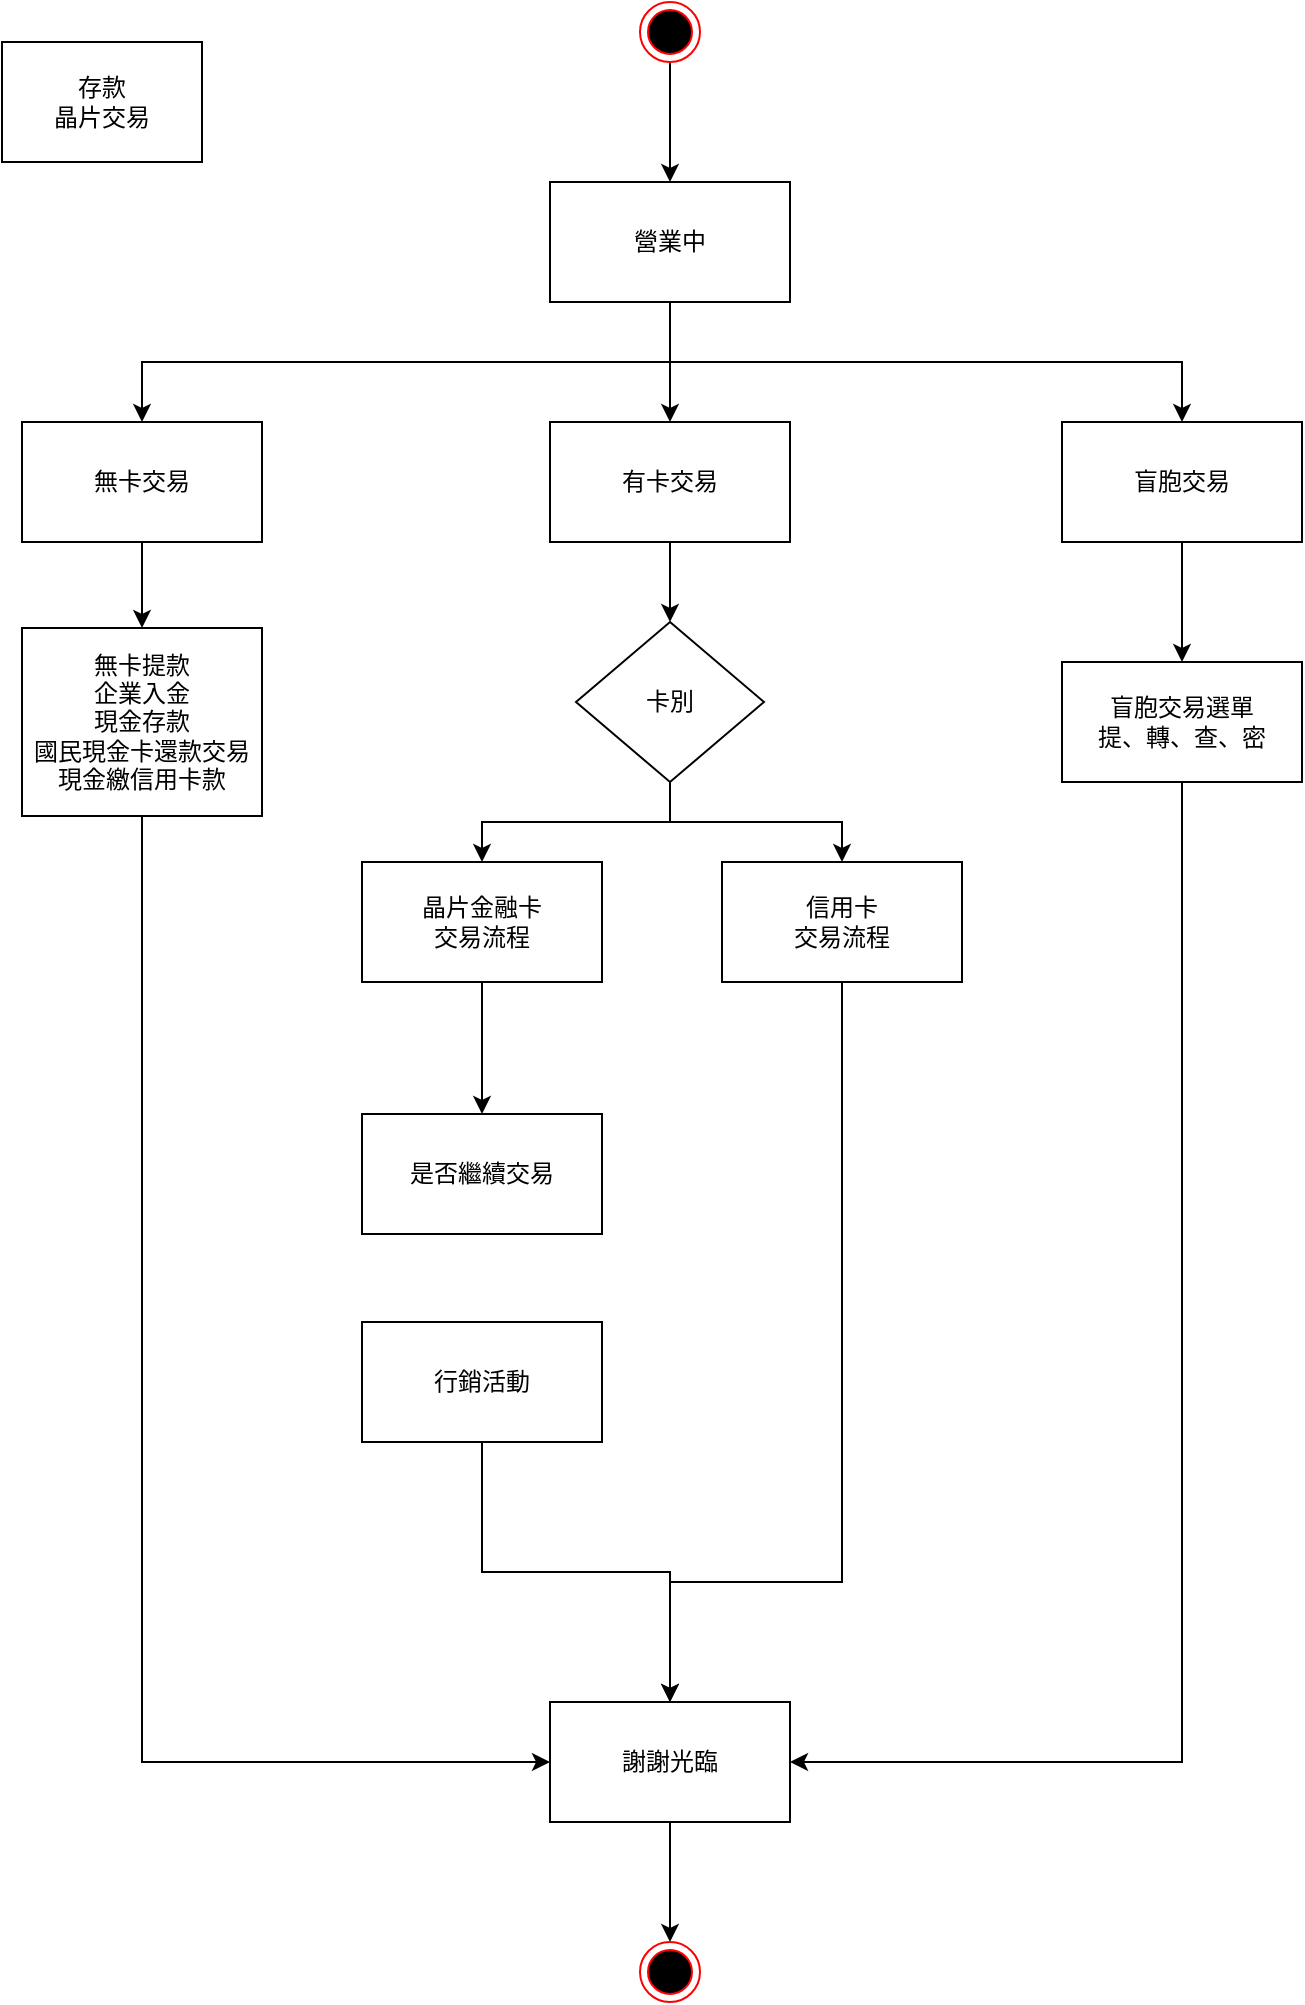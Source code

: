 <mxfile version="24.2.5" type="device" pages="19">
  <diagram name="第 1 页" id="5Hd7Ghbl9WDrgY70vpHS">
    <mxGraphModel dx="1434" dy="2013" grid="1" gridSize="10" guides="1" tooltips="1" connect="1" arrows="1" fold="1" page="1" pageScale="1" pageWidth="827" pageHeight="1169" math="0" shadow="0">
      <root>
        <mxCell id="0" />
        <mxCell id="1" parent="0" />
        <mxCell id="fufesjXNgCKcG_vcnBg--6" style="edgeStyle=orthogonalEdgeStyle;rounded=0;orthogonalLoop=1;jettySize=auto;html=1;exitX=0.5;exitY=1;exitDx=0;exitDy=0;" parent="1" source="fufesjXNgCKcG_vcnBg--3" target="fufesjXNgCKcG_vcnBg--5" edge="1">
          <mxGeometry relative="1" as="geometry" />
        </mxCell>
        <mxCell id="fufesjXNgCKcG_vcnBg--8" style="edgeStyle=orthogonalEdgeStyle;rounded=0;orthogonalLoop=1;jettySize=auto;html=1;exitX=0.5;exitY=1;exitDx=0;exitDy=0;entryX=0.5;entryY=0;entryDx=0;entryDy=0;" parent="1" source="fufesjXNgCKcG_vcnBg--3" target="fufesjXNgCKcG_vcnBg--7" edge="1">
          <mxGeometry relative="1" as="geometry" />
        </mxCell>
        <mxCell id="fufesjXNgCKcG_vcnBg--10" style="edgeStyle=orthogonalEdgeStyle;rounded=0;orthogonalLoop=1;jettySize=auto;html=1;exitX=0.5;exitY=1;exitDx=0;exitDy=0;entryX=0.5;entryY=0;entryDx=0;entryDy=0;" parent="1" source="fufesjXNgCKcG_vcnBg--3" target="fufesjXNgCKcG_vcnBg--9" edge="1">
          <mxGeometry relative="1" as="geometry" />
        </mxCell>
        <mxCell id="fufesjXNgCKcG_vcnBg--3" value="營業中" style="rounded=0;whiteSpace=wrap;html=1;" parent="1" vertex="1">
          <mxGeometry x="354" y="-1050" width="120" height="60" as="geometry" />
        </mxCell>
        <mxCell id="5BimCa4u3kApSYoba5fp-43" style="edgeStyle=orthogonalEdgeStyle;rounded=0;orthogonalLoop=1;jettySize=auto;html=1;exitX=0.5;exitY=1;exitDx=0;exitDy=0;" parent="1" source="fufesjXNgCKcG_vcnBg--5" target="5BimCa4u3kApSYoba5fp-23" edge="1">
          <mxGeometry relative="1" as="geometry" />
        </mxCell>
        <mxCell id="fufesjXNgCKcG_vcnBg--5" value="無卡交易" style="rounded=0;whiteSpace=wrap;html=1;" parent="1" vertex="1">
          <mxGeometry x="90" y="-930" width="120" height="60" as="geometry" />
        </mxCell>
        <mxCell id="5BimCa4u3kApSYoba5fp-3" style="edgeStyle=orthogonalEdgeStyle;rounded=0;orthogonalLoop=1;jettySize=auto;html=1;exitX=0.5;exitY=1;exitDx=0;exitDy=0;" parent="1" source="fufesjXNgCKcG_vcnBg--7" target="5BimCa4u3kApSYoba5fp-2" edge="1">
          <mxGeometry relative="1" as="geometry" />
        </mxCell>
        <mxCell id="fufesjXNgCKcG_vcnBg--7" value="有卡交易" style="rounded=0;whiteSpace=wrap;html=1;" parent="1" vertex="1">
          <mxGeometry x="354" y="-930" width="120" height="60" as="geometry" />
        </mxCell>
        <mxCell id="5BimCa4u3kApSYoba5fp-37" style="edgeStyle=orthogonalEdgeStyle;rounded=0;orthogonalLoop=1;jettySize=auto;html=1;exitX=0.5;exitY=1;exitDx=0;exitDy=0;" parent="1" source="fufesjXNgCKcG_vcnBg--9" target="5BimCa4u3kApSYoba5fp-36" edge="1">
          <mxGeometry relative="1" as="geometry" />
        </mxCell>
        <mxCell id="fufesjXNgCKcG_vcnBg--9" value="盲胞交易" style="rounded=0;whiteSpace=wrap;html=1;" parent="1" vertex="1">
          <mxGeometry x="610" y="-930" width="120" height="60" as="geometry" />
        </mxCell>
        <mxCell id="5BimCa4u3kApSYoba5fp-10" style="edgeStyle=orthogonalEdgeStyle;rounded=0;orthogonalLoop=1;jettySize=auto;html=1;exitX=0.5;exitY=1;exitDx=0;exitDy=0;entryX=0.5;entryY=0;entryDx=0;entryDy=0;" parent="1" source="fufesjXNgCKcG_vcnBg--11" target="5BimCa4u3kApSYoba5fp-9" edge="1">
          <mxGeometry relative="1" as="geometry" />
        </mxCell>
        <UserObject label="晶片金融卡&lt;div&gt;交易流程&lt;/div&gt;" link="data:page/id,4y4K3Ya4we1QnQgzgwaz" id="fufesjXNgCKcG_vcnBg--11">
          <mxCell style="rounded=0;whiteSpace=wrap;html=1;" parent="1" vertex="1">
            <mxGeometry x="260" y="-710" width="120" height="60" as="geometry" />
          </mxCell>
        </UserObject>
        <mxCell id="5BimCa4u3kApSYoba5fp-1" style="edgeStyle=orthogonalEdgeStyle;rounded=0;orthogonalLoop=1;jettySize=auto;html=1;" parent="1" source="fufesjXNgCKcG_vcnBg--12" target="fufesjXNgCKcG_vcnBg--3" edge="1">
          <mxGeometry relative="1" as="geometry" />
        </mxCell>
        <mxCell id="fufesjXNgCKcG_vcnBg--12" value="" style="ellipse;html=1;shape=endState;fillColor=#000000;strokeColor=#ff0000;" parent="1" vertex="1">
          <mxGeometry x="399" y="-1140" width="30" height="30" as="geometry" />
        </mxCell>
        <mxCell id="5BimCa4u3kApSYoba5fp-4" style="edgeStyle=orthogonalEdgeStyle;rounded=0;orthogonalLoop=1;jettySize=auto;html=1;entryX=0.5;entryY=0;entryDx=0;entryDy=0;" parent="1" source="5BimCa4u3kApSYoba5fp-2" target="fufesjXNgCKcG_vcnBg--11" edge="1">
          <mxGeometry relative="1" as="geometry" />
        </mxCell>
        <mxCell id="5BimCa4u3kApSYoba5fp-8" style="edgeStyle=orthogonalEdgeStyle;rounded=0;orthogonalLoop=1;jettySize=auto;html=1;exitX=0.5;exitY=1;exitDx=0;exitDy=0;entryX=0.5;entryY=0;entryDx=0;entryDy=0;" parent="1" source="5BimCa4u3kApSYoba5fp-2" target="5BimCa4u3kApSYoba5fp-7" edge="1">
          <mxGeometry relative="1" as="geometry" />
        </mxCell>
        <mxCell id="5BimCa4u3kApSYoba5fp-2" value="卡別" style="rhombus;whiteSpace=wrap;html=1;" parent="1" vertex="1">
          <mxGeometry x="367" y="-830" width="94" height="80" as="geometry" />
        </mxCell>
        <mxCell id="5BimCa4u3kApSYoba5fp-15" style="edgeStyle=orthogonalEdgeStyle;rounded=0;orthogonalLoop=1;jettySize=auto;html=1;exitX=0.5;exitY=1;exitDx=0;exitDy=0;entryX=0.5;entryY=0;entryDx=0;entryDy=0;" parent="1" source="5BimCa4u3kApSYoba5fp-7" target="5BimCa4u3kApSYoba5fp-11" edge="1">
          <mxGeometry relative="1" as="geometry">
            <Array as="points">
              <mxPoint x="500" y="-350" />
              <mxPoint x="414" y="-350" />
            </Array>
          </mxGeometry>
        </mxCell>
        <mxCell id="5BimCa4u3kApSYoba5fp-7" value="信用卡&lt;div&gt;交易流程&lt;/div&gt;" style="rounded=0;whiteSpace=wrap;html=1;" parent="1" vertex="1">
          <mxGeometry x="440" y="-710" width="120" height="60" as="geometry" />
        </mxCell>
        <mxCell id="5BimCa4u3kApSYoba5fp-9" value="是否繼續交易" style="rounded=0;whiteSpace=wrap;html=1;" parent="1" vertex="1">
          <mxGeometry x="260" y="-584" width="120" height="60" as="geometry" />
        </mxCell>
        <mxCell id="5BimCa4u3kApSYoba5fp-14" style="edgeStyle=orthogonalEdgeStyle;rounded=0;orthogonalLoop=1;jettySize=auto;html=1;exitX=0.5;exitY=1;exitDx=0;exitDy=0;entryX=0.5;entryY=0;entryDx=0;entryDy=0;" parent="1" source="5BimCa4u3kApSYoba5fp-11" target="5BimCa4u3kApSYoba5fp-12" edge="1">
          <mxGeometry relative="1" as="geometry" />
        </mxCell>
        <mxCell id="5BimCa4u3kApSYoba5fp-11" value="謝謝光臨" style="rounded=0;whiteSpace=wrap;html=1;" parent="1" vertex="1">
          <mxGeometry x="354" y="-290" width="120" height="60" as="geometry" />
        </mxCell>
        <mxCell id="5BimCa4u3kApSYoba5fp-12" value="" style="ellipse;html=1;shape=endState;fillColor=#000000;strokeColor=#ff0000;" parent="1" vertex="1">
          <mxGeometry x="399" y="-170" width="30" height="30" as="geometry" />
        </mxCell>
        <mxCell id="5BimCa4u3kApSYoba5fp-34" style="edgeStyle=orthogonalEdgeStyle;rounded=0;orthogonalLoop=1;jettySize=auto;html=1;entryX=0;entryY=0.5;entryDx=0;entryDy=0;" parent="1" source="5BimCa4u3kApSYoba5fp-23" target="5BimCa4u3kApSYoba5fp-11" edge="1">
          <mxGeometry relative="1" as="geometry">
            <Array as="points">
              <mxPoint x="150" y="-260" />
            </Array>
          </mxGeometry>
        </mxCell>
        <mxCell id="5BimCa4u3kApSYoba5fp-23" value="無卡提款&lt;div&gt;企業入金&lt;br&gt;&lt;div&gt;現金存款&lt;/div&gt;&lt;div&gt;國民現金卡還款交易&lt;br&gt;&lt;/div&gt;&lt;div&gt;現金繳信用卡款&lt;br&gt;&lt;/div&gt;&lt;/div&gt;" style="rounded=0;whiteSpace=wrap;html=1;" parent="1" vertex="1">
          <mxGeometry x="90" y="-827" width="120" height="94" as="geometry" />
        </mxCell>
        <mxCell id="5BimCa4u3kApSYoba5fp-38" style="edgeStyle=orthogonalEdgeStyle;rounded=0;orthogonalLoop=1;jettySize=auto;html=1;entryX=1;entryY=0.5;entryDx=0;entryDy=0;" parent="1" source="5BimCa4u3kApSYoba5fp-36" target="5BimCa4u3kApSYoba5fp-11" edge="1">
          <mxGeometry relative="1" as="geometry">
            <Array as="points">
              <mxPoint x="670" y="-260" />
            </Array>
          </mxGeometry>
        </mxCell>
        <mxCell id="5BimCa4u3kApSYoba5fp-36" value="盲胞交易選單&lt;div&gt;提、轉、查、密&lt;/div&gt;" style="rounded=0;whiteSpace=wrap;html=1;" parent="1" vertex="1">
          <mxGeometry x="610" y="-810" width="120" height="60" as="geometry" />
        </mxCell>
        <mxCell id="5BimCa4u3kApSYoba5fp-41" style="edgeStyle=orthogonalEdgeStyle;rounded=0;orthogonalLoop=1;jettySize=auto;html=1;exitX=0.5;exitY=1;exitDx=0;exitDy=0;" parent="1" source="5BimCa4u3kApSYoba5fp-39" target="5BimCa4u3kApSYoba5fp-11" edge="1">
          <mxGeometry relative="1" as="geometry" />
        </mxCell>
        <mxCell id="5BimCa4u3kApSYoba5fp-39" value="行銷活動" style="rounded=0;whiteSpace=wrap;html=1;" parent="1" vertex="1">
          <mxGeometry x="260" y="-480" width="120" height="60" as="geometry" />
        </mxCell>
        <mxCell id="B8e97AE1BqF1LqoGFSIj-1" value="存款&lt;div&gt;晶片交易&lt;/div&gt;" style="rounded=0;whiteSpace=wrap;html=1;" parent="1" vertex="1">
          <mxGeometry x="80" y="-1120" width="100" height="60" as="geometry" />
        </mxCell>
      </root>
    </mxGraphModel>
  </diagram>
  <diagram id="4y4K3Ya4we1QnQgzgwaz" name="晶片金融卡">
    <mxGraphModel dx="869" dy="1681" grid="1" gridSize="10" guides="1" tooltips="1" connect="1" arrows="1" fold="1" page="1" pageScale="1" pageWidth="827" pageHeight="1169" math="0" shadow="0">
      <root>
        <mxCell id="0" />
        <mxCell id="1" parent="0" />
        <mxCell id="Vopb5dSWmWG2GwK4W_He-12" style="edgeStyle=orthogonalEdgeStyle;rounded=0;orthogonalLoop=1;jettySize=auto;html=1;exitX=0.5;exitY=1;exitDx=0;exitDy=0;entryX=0.5;entryY=0;entryDx=0;entryDy=0;" parent="1" source="Vopb5dSWmWG2GwK4W_He-1" target="Vopb5dSWmWG2GwK4W_He-3" edge="1">
          <mxGeometry relative="1" as="geometry" />
        </mxCell>
        <mxCell id="Vopb5dSWmWG2GwK4W_He-1" value="" style="ellipse;html=1;shape=endState;fillColor=#000000;strokeColor=#ff0000;" parent="1" vertex="1">
          <mxGeometry x="459" y="-1140" width="30" height="30" as="geometry" />
        </mxCell>
        <mxCell id="Vopb5dSWmWG2GwK4W_He-14" value="提款模組正常" style="edgeStyle=orthogonalEdgeStyle;rounded=0;orthogonalLoop=1;jettySize=auto;html=1;exitX=0.5;exitY=1;exitDx=0;exitDy=0;" parent="1" source="Vopb5dSWmWG2GwK4W_He-2" target="Vopb5dSWmWG2GwK4W_He-13" edge="1">
          <mxGeometry relative="1" as="geometry" />
        </mxCell>
        <mxCell id="Vopb5dSWmWG2GwK4W_He-2" value="密碼輸入" style="rounded=0;whiteSpace=wrap;html=1;" parent="1" vertex="1">
          <mxGeometry x="260" y="-970" width="120" height="60" as="geometry" />
        </mxCell>
        <mxCell id="Vopb5dSWmWG2GwK4W_He-9" value="沒有存款模組&lt;div&gt;或存款模組異常&lt;/div&gt;" style="edgeStyle=orthogonalEdgeStyle;rounded=0;orthogonalLoop=1;jettySize=auto;html=1;exitX=0;exitY=0.5;exitDx=0;exitDy=0;entryX=0.5;entryY=0;entryDx=0;entryDy=0;" parent="1" source="Vopb5dSWmWG2GwK4W_He-3" target="Vopb5dSWmWG2GwK4W_He-2" edge="1">
          <mxGeometry relative="1" as="geometry" />
        </mxCell>
        <mxCell id="Vopb5dSWmWG2GwK4W_He-10" value="存款模組正常" style="edgeStyle=orthogonalEdgeStyle;rounded=0;orthogonalLoop=1;jettySize=auto;html=1;entryX=0.5;entryY=0;entryDx=0;entryDy=0;" parent="1" source="Vopb5dSWmWG2GwK4W_He-3" target="Vopb5dSWmWG2GwK4W_He-4" edge="1">
          <mxGeometry relative="1" as="geometry" />
        </mxCell>
        <mxCell id="Vopb5dSWmWG2GwK4W_He-3" value="模組+設定&lt;div&gt;判斷&lt;/div&gt;" style="rhombus;whiteSpace=wrap;html=1;" parent="1" vertex="1">
          <mxGeometry x="434" y="-1080" width="80" height="80" as="geometry" />
        </mxCell>
        <mxCell id="Vopb5dSWmWG2GwK4W_He-5" value="&lt;span style=&quot;font-size: 12px; text-wrap: wrap; background-color: rgb(251, 251, 251);&quot;&gt;金融卡交易&lt;/span&gt;" style="edgeStyle=orthogonalEdgeStyle;rounded=0;orthogonalLoop=1;jettySize=auto;html=1;entryX=1;entryY=0.5;entryDx=0;entryDy=0;align=center;horizontal=1;" parent="1" source="Vopb5dSWmWG2GwK4W_He-4" target="Vopb5dSWmWG2GwK4W_He-2" edge="1">
          <mxGeometry relative="1" as="geometry" />
        </mxCell>
        <mxCell id="I9m2L-NVLuZY1SA-8E5L-2" value="存" style="edgeStyle=orthogonalEdgeStyle;rounded=0;orthogonalLoop=1;jettySize=auto;html=1;" parent="1" source="Vopb5dSWmWG2GwK4W_He-4" target="I9m2L-NVLuZY1SA-8E5L-1" edge="1">
          <mxGeometry relative="1" as="geometry" />
        </mxCell>
        <mxCell id="Vopb5dSWmWG2GwK4W_He-4" value="金融卡交易&lt;div&gt;現金存入交易&lt;br&gt;&lt;/div&gt;" style="rounded=0;whiteSpace=wrap;html=1;" parent="1" vertex="1">
          <mxGeometry x="570" y="-970" width="120" height="60" as="geometry" />
        </mxCell>
        <mxCell id="Vopb5dSWmWG2GwK4W_He-17" style="edgeStyle=orthogonalEdgeStyle;rounded=0;orthogonalLoop=1;jettySize=auto;html=1;exitX=0.5;exitY=1;exitDx=0;exitDy=0;" parent="1" source="Vopb5dSWmWG2GwK4W_He-13" target="Vopb5dSWmWG2GwK4W_He-15" edge="1">
          <mxGeometry relative="1" as="geometry" />
        </mxCell>
        <mxCell id="Vopb5dSWmWG2GwK4W_He-18" value="其他金額及服務" style="edgeStyle=orthogonalEdgeStyle;rounded=0;orthogonalLoop=1;jettySize=auto;labelPosition=center;verticalLabelPosition=middle;align=center;verticalAlign=middle;horizontal=1;html=1;" parent="1" source="Vopb5dSWmWG2GwK4W_He-13" target="Vopb5dSWmWG2GwK4W_He-15" edge="1">
          <mxGeometry x="-0.143" relative="1" as="geometry">
            <mxPoint as="offset" />
          </mxGeometry>
        </mxCell>
        <mxCell id="Vopb5dSWmWG2GwK4W_He-25" style="edgeStyle=orthogonalEdgeStyle;rounded=0;orthogonalLoop=1;jettySize=auto;html=1;exitX=0;exitY=0.25;exitDx=0;exitDy=0;entryX=1;entryY=0.5;entryDx=0;entryDy=0;" parent="1" source="Vopb5dSWmWG2GwK4W_He-13" target="Vopb5dSWmWG2GwK4W_He-21" edge="1">
          <mxGeometry relative="1" as="geometry" />
        </mxCell>
        <mxCell id="Vopb5dSWmWG2GwK4W_He-27" style="edgeStyle=orthogonalEdgeStyle;rounded=0;orthogonalLoop=1;jettySize=auto;html=1;exitX=0;exitY=0.75;exitDx=0;exitDy=0;entryX=1;entryY=0.5;entryDx=0;entryDy=0;" parent="1" source="Vopb5dSWmWG2GwK4W_He-13" target="Vopb5dSWmWG2GwK4W_He-26" edge="1">
          <mxGeometry relative="1" as="geometry" />
        </mxCell>
        <mxCell id="Vopb5dSWmWG2GwK4W_He-13" value="&lt;div&gt;1000&lt;br&gt;&lt;/div&gt;&lt;div&gt;2000&lt;br&gt;&lt;/div&gt;&lt;div&gt;3000&lt;br&gt;&lt;/div&gt;&lt;div&gt;5000&lt;/div&gt;10000&lt;div&gt;20000&lt;br&gt;&lt;/div&gt;&lt;div&gt;30000(&lt;span style=&quot;background-color: initial;&quot;&gt;(本)&lt;/span&gt;&lt;br&gt;&lt;/div&gt;&lt;div&gt;100000 (本+存)&lt;br&gt;&lt;/div&gt;&lt;div&gt;其他金額(??)&lt;br&gt;&lt;/div&gt;&lt;div&gt;其他金額及服務&lt;br&gt;&lt;/div&gt;&lt;div&gt;高雄市立聯合醫院醫療費&lt;br&gt;&lt;/div&gt;" style="rounded=0;whiteSpace=wrap;html=1;align=center;" parent="1" vertex="1">
          <mxGeometry x="250" y="-860" width="140" height="170" as="geometry" />
        </mxCell>
        <mxCell id="Vopb5dSWmWG2GwK4W_He-31" value="&lt;span style=&quot;font-size: 12px; text-wrap: wrap; background-color: rgb(251, 251, 251);&quot;&gt;其他交易/繳費&lt;/span&gt;" style="edgeStyle=orthogonalEdgeStyle;rounded=0;orthogonalLoop=1;jettySize=auto;html=1;exitX=0.5;exitY=1;exitDx=0;exitDy=0;horizontal=0;verticalAlign=top;align=center;" parent="1" source="Vopb5dSWmWG2GwK4W_He-15" target="Vopb5dSWmWG2GwK4W_He-29" edge="1">
          <mxGeometry x="-0.25" y="-40" relative="1" as="geometry">
            <Array as="points">
              <mxPoint x="320" y="-430" />
              <mxPoint x="320" y="-430" />
            </Array>
            <mxPoint as="offset" />
          </mxGeometry>
        </mxCell>
        <mxCell id="7UViCPI3FhTcabEeWl2Z-2" style="edgeStyle=orthogonalEdgeStyle;rounded=0;orthogonalLoop=1;jettySize=auto;html=1;exitX=0;exitY=0.25;exitDx=0;exitDy=0;" parent="1" source="Vopb5dSWmWG2GwK4W_He-15" target="7UViCPI3FhTcabEeWl2Z-1" edge="1">
          <mxGeometry relative="1" as="geometry" />
        </mxCell>
        <mxCell id="y8KAzbUMqcupG14Oekr2-2" style="edgeStyle=orthogonalEdgeStyle;rounded=0;orthogonalLoop=1;jettySize=auto;html=1;exitX=1;exitY=0.25;exitDx=0;exitDy=0;entryX=0;entryY=0.5;entryDx=0;entryDy=0;" parent="1" source="Vopb5dSWmWG2GwK4W_He-15" target="y8KAzbUMqcupG14Oekr2-1" edge="1">
          <mxGeometry relative="1" as="geometry" />
        </mxCell>
        <mxCell id="lPxq3wV5neKhk6HXxB44-2" style="edgeStyle=orthogonalEdgeStyle;rounded=0;orthogonalLoop=1;jettySize=auto;html=1;entryX=0;entryY=0.5;entryDx=0;entryDy=0;" parent="1" source="Vopb5dSWmWG2GwK4W_He-15" target="lPxq3wV5neKhk6HXxB44-1" edge="1">
          <mxGeometry relative="1" as="geometry" />
        </mxCell>
        <mxCell id="llIRRxJvYp1f4B4t438W-2" style="edgeStyle=orthogonalEdgeStyle;rounded=0;orthogonalLoop=1;jettySize=auto;html=1;exitX=1;exitY=0.75;exitDx=0;exitDy=0;exitPerimeter=0;entryX=0;entryY=0.5;entryDx=0;entryDy=0;" parent="1" source="Vopb5dSWmWG2GwK4W_He-15" target="llIRRxJvYp1f4B4t438W-1" edge="1">
          <mxGeometry relative="1" as="geometry" />
        </mxCell>
        <mxCell id="jP_-_2PXI6NcVjEwVq8G-2" style="edgeStyle=orthogonalEdgeStyle;rounded=0;orthogonalLoop=1;jettySize=auto;html=1;" parent="1" source="Vopb5dSWmWG2GwK4W_He-15" target="jP_-_2PXI6NcVjEwVq8G-1" edge="1">
          <mxGeometry relative="1" as="geometry" />
        </mxCell>
        <mxCell id="BdvRC2ODEMCAZho3xtsZ-2" style="edgeStyle=orthogonalEdgeStyle;rounded=0;orthogonalLoop=1;jettySize=auto;html=1;exitX=1;exitY=1;exitDx=0;exitDy=0;exitPerimeter=0;entryX=0;entryY=0.5;entryDx=0;entryDy=0;" parent="1" source="Vopb5dSWmWG2GwK4W_He-15" target="BdvRC2ODEMCAZho3xtsZ-1" edge="1">
          <mxGeometry relative="1" as="geometry" />
        </mxCell>
        <mxCell id="cnjr4JtKH2yQ5ij16l8m-2" value="&lt;span style=&quot;font-size: 12px; text-wrap: wrap; background-color: rgb(251, 251, 251);&quot;&gt;繳費&lt;/span&gt;" style="edgeStyle=orthogonalEdgeStyle;rounded=0;orthogonalLoop=1;jettySize=auto;html=1;exitX=0;exitY=0.75;exitDx=0;exitDy=0;exitPerimeter=0;entryX=0.5;entryY=0;entryDx=0;entryDy=0;" parent="1" source="Vopb5dSWmWG2GwK4W_He-15" target="Vopb5dSWmWG2GwK4W_He-33" edge="1">
          <mxGeometry relative="1" as="geometry" />
        </mxCell>
        <mxCell id="Vopb5dSWmWG2GwK4W_He-15" value="&lt;div&gt;更改密碼&lt;/div&gt;&lt;div&gt;轉帳&lt;/div&gt;&lt;div&gt;綜存活轉定&amp;nbsp;&lt;span style=&quot;background-color: initial;&quot;&gt;&amp;nbsp;&lt;/span&gt;&lt;span style=&quot;background-color: initial;&quot;&gt;(本)&lt;/span&gt;&lt;/div&gt;&lt;div&gt;取款&lt;/div&gt;&lt;div&gt;查詢餘額&lt;/div&gt;&lt;div&gt;繳納本行信用卡款&amp;nbsp;&lt;span style=&quot;background-color: initial;&quot;&gt;&amp;nbsp;&lt;/span&gt;&lt;span style=&quot;background-color: initial;&quot;&gt;(本)&lt;/span&gt;&lt;/div&gt;&lt;div&gt;繳費&lt;/div&gt;&lt;div&gt;轉帳繳款&lt;/div&gt;&lt;div&gt;其他交易/繳費&lt;/div&gt;" style="rounded=0;whiteSpace=wrap;html=1;points=[[0,0,0,0,0],[0,0.25,0,0,0],[0,0.5,0,0,0],[0,0.75,0,0,0],[0,1,0,0,0],[0.25,0,0,0,0],[0.25,1,0,0,0],[0.5,0,0,0,0],[0.5,1,0,0,0],[0.75,0,0,0,0],[0.75,1,0,0,0],[1,0,0,0,0],[1,0.25,0,0,0],[1,0.5,0,0,0],[1,0.75,0,0,0],[1,1,0,0,0]];" parent="1" vertex="1">
          <mxGeometry x="250" y="-620" width="140" height="160" as="geometry" />
        </mxCell>
        <UserObject label="提款" link="data:page/id,D53-rfgVy5nlPvhbvFXc" id="Vopb5dSWmWG2GwK4W_He-21">
          <mxCell style="rounded=0;whiteSpace=wrap;html=1;" parent="1" vertex="1">
            <mxGeometry x="40" y="-890" width="120" height="60" as="geometry" />
          </mxCell>
        </UserObject>
        <UserObject label="高雄市立聯合醫院醫療費" link="data:page/id,z_68riZt0-ONFhNLVUN4" id="Vopb5dSWmWG2GwK4W_He-26">
          <mxCell style="rounded=0;whiteSpace=wrap;html=1;" parent="1" vertex="1">
            <mxGeometry x="40" y="-820" width="120" height="60" as="geometry" />
          </mxCell>
        </UserObject>
        <mxCell id="Vopb5dSWmWG2GwK4W_He-37" value="&lt;span style=&quot;font-size: 12px; text-wrap: wrap; background-color: rgb(251, 251, 251);&quot;&gt;繳費&lt;/span&gt;" style="edgeStyle=orthogonalEdgeStyle;rounded=0;orthogonalLoop=1;jettySize=auto;html=1;exitX=0;exitY=0.25;exitDx=0;exitDy=0;entryX=1;entryY=0.5;entryDx=0;entryDy=0;" parent="1" source="Vopb5dSWmWG2GwK4W_He-29" target="Vopb5dSWmWG2GwK4W_He-33" edge="1">
          <mxGeometry relative="1" as="geometry" />
        </mxCell>
        <mxCell id="OxZb9dnRgBM-WRzjfbEC-1" value="&lt;span style=&quot;font-size: 12px; text-wrap: wrap; background-color: rgb(251, 251, 251);&quot;&gt;跨國提款密碼設定&lt;/span&gt;" style="edgeStyle=orthogonalEdgeStyle;rounded=0;orthogonalLoop=1;jettySize=auto;html=1;exitX=1;exitY=0.25;exitDx=0;exitDy=0;entryX=0;entryY=0.75;entryDx=0;entryDy=0;" parent="1" source="Vopb5dSWmWG2GwK4W_He-29" target="BdvRC2ODEMCAZho3xtsZ-1" edge="1">
          <mxGeometry relative="1" as="geometry" />
        </mxCell>
        <mxCell id="_OinHOU2jAoU6KmJ0j1t-2" style="edgeStyle=orthogonalEdgeStyle;rounded=0;orthogonalLoop=1;jettySize=auto;html=1;exitX=0.75;exitY=1;exitDx=0;exitDy=0;entryX=0.5;entryY=0;entryDx=0;entryDy=0;" parent="1" source="Vopb5dSWmWG2GwK4W_He-29" target="_OinHOU2jAoU6KmJ0j1t-1" edge="1">
          <mxGeometry relative="1" as="geometry" />
        </mxCell>
        <mxCell id="aWKYqmo8Na2NTU8TOzXU-2" style="edgeStyle=orthogonalEdgeStyle;rounded=0;orthogonalLoop=1;jettySize=auto;html=1;exitX=0.25;exitY=1;exitDx=0;exitDy=0;entryX=0.5;entryY=0;entryDx=0;entryDy=0;" parent="1" source="Vopb5dSWmWG2GwK4W_He-29" target="aWKYqmo8Na2NTU8TOzXU-1" edge="1">
          <mxGeometry relative="1" as="geometry" />
        </mxCell>
        <mxCell id="8IgtRF0SaMLlW-RSnXHl-2" style="edgeStyle=orthogonalEdgeStyle;rounded=0;orthogonalLoop=1;jettySize=auto;html=1;exitX=1;exitY=0.5;exitDx=0;exitDy=0;entryX=0;entryY=0.5;entryDx=0;entryDy=0;" parent="1" source="Vopb5dSWmWG2GwK4W_He-29" target="8IgtRF0SaMLlW-RSnXHl-1" edge="1">
          <mxGeometry relative="1" as="geometry" />
        </mxCell>
        <mxCell id="Vopb5dSWmWG2GwK4W_He-29" value="&lt;div&gt;跨國提款密碼設定(UB421378)&lt;/div&gt;&lt;div&gt;現金卡同意調高額度(國)&lt;/div&gt;&lt;div&gt;國金卡應繳金額查詢&lt;span style=&quot;background-color: initial;&quot;&gt;(國)&lt;/span&gt;&lt;/div&gt;&lt;div&gt;其他交易/手機門號/統編轉帳(本)&lt;/div&gt;&lt;div&gt;其他交易/手機門號轉帳設定(他)&lt;br&gt;&lt;/div&gt;&lt;div&gt;晶片卡約定帳號同步&lt;/div&gt;&lt;div&gt;繳費&lt;/div&gt;&lt;div&gt;電子銀行非約定轉帳額度設定&lt;/div&gt;&lt;div&gt;電子銀行轉出帳號約定&lt;/div&gt;" style="rounded=0;whiteSpace=wrap;html=1;" parent="1" vertex="1">
          <mxGeometry x="225" y="-380" width="190" height="180" as="geometry" />
        </mxCell>
        <mxCell id="XmlX85myB_oN_RHt_5bB-2" style="edgeStyle=orthogonalEdgeStyle;rounded=0;orthogonalLoop=1;jettySize=auto;html=1;exitX=0.5;exitY=1;exitDx=0;exitDy=0;entryX=0.5;entryY=0;entryDx=0;entryDy=0;" parent="1" source="Vopb5dSWmWG2GwK4W_He-33" target="XmlX85myB_oN_RHt_5bB-1" edge="1">
          <mxGeometry relative="1" as="geometry" />
        </mxCell>
        <mxCell id="Vopb5dSWmWG2GwK4W_He-33" value="汽機車燃料費&lt;div&gt;高雄市立聯合醫院醫療費&lt;br&gt;&lt;/div&gt;&lt;div&gt;其他繳費&lt;br&gt;&lt;/div&gt;" style="rounded=0;whiteSpace=wrap;html=1;" parent="1" vertex="1">
          <mxGeometry x="20" y="-480" width="150" height="60" as="geometry" />
        </mxCell>
        <UserObject label="餘額查詢" link="data:page/id,6mqnXlPac-AFBRSzJQX0" id="7UViCPI3FhTcabEeWl2Z-1">
          <mxCell style="rounded=0;whiteSpace=wrap;html=1;" parent="1" vertex="1">
            <mxGeometry x="70" y="-680" width="120" height="60" as="geometry" />
          </mxCell>
        </UserObject>
        <UserObject label="轉帳" link="data:page/id,YDdE2Pd5SmknryTeCZ-t" id="y8KAzbUMqcupG14Oekr2-1">
          <mxCell style="rounded=0;whiteSpace=wrap;html=1;" parent="1" vertex="1">
            <mxGeometry x="489" y="-740" width="120" height="60" as="geometry" />
          </mxCell>
        </UserObject>
        <UserObject label="轉帳繳款" link="data:page/id,7PXGJqee9NYdF5cvYe06" id="lPxq3wV5neKhk6HXxB44-1">
          <mxCell style="rounded=0;whiteSpace=wrap;html=1;" parent="1" vertex="1">
            <mxGeometry x="489" y="-660" width="120" height="60" as="geometry" />
          </mxCell>
        </UserObject>
        <UserObject label="繳納本行信用卡款" link="data:page/id,ipm-byd4fy6eZs0Jpy_l" id="llIRRxJvYp1f4B4t438W-1">
          <mxCell style="rounded=0;whiteSpace=wrap;html=1;" parent="1" vertex="1">
            <mxGeometry x="489" y="-584.5" width="120" height="60" as="geometry" />
          </mxCell>
        </UserObject>
        <UserObject label="綜存活轉定" link="data:page/id,gabRHJGajbcGrDphwmmt" id="jP_-_2PXI6NcVjEwVq8G-1">
          <mxCell style="rounded=0;whiteSpace=wrap;html=1;" parent="1" vertex="1">
            <mxGeometry x="70" y="-600" width="120" height="60" as="geometry" />
          </mxCell>
        </UserObject>
        <UserObject label="更改密碼" link="data:page/id,9OziUC5nfNcvNtSH3Xsm" id="BdvRC2ODEMCAZho3xtsZ-1">
          <mxCell style="rounded=0;whiteSpace=wrap;html=1;" parent="1" vertex="1">
            <mxGeometry x="489" y="-500" width="120" height="60" as="geometry" />
          </mxCell>
        </UserObject>
        <UserObject label="現金存入交易" link="data:page/id,V4WjMiNb7EmvAHe8xvYY" id="I9m2L-NVLuZY1SA-8E5L-1">
          <mxCell style="rounded=0;whiteSpace=wrap;html=1;" parent="1" vertex="1">
            <mxGeometry x="570" y="-860" width="120" height="60" as="geometry" />
          </mxCell>
        </UserObject>
        <UserObject label="電子銀行非約定轉帳額度設定" link="data:page/id,UdXNCxFS2VR8Mmgrrp0k" id="_OinHOU2jAoU6KmJ0j1t-1">
          <mxCell style="rounded=0;whiteSpace=wrap;html=1;" parent="1" vertex="1">
            <mxGeometry x="360" y="-160" width="120" height="60" as="geometry" />
          </mxCell>
        </UserObject>
        <UserObject label="電子銀行轉出帳號約定" link="data:page/id,9RpikbyLkCpeefStrAov" id="aWKYqmo8Na2NTU8TOzXU-1">
          <mxCell style="rounded=0;whiteSpace=wrap;html=1;" parent="1" vertex="1">
            <mxGeometry x="140" y="-160" width="120" height="60" as="geometry" />
          </mxCell>
        </UserObject>
        <UserObject label="汽機車燃料費" link="data:page/id,3kswrzxajac5FOWQeO4O" id="XmlX85myB_oN_RHt_5bB-1">
          <mxCell style="rounded=0;whiteSpace=wrap;html=1;" parent="1" vertex="1">
            <mxGeometry x="35" y="-370" width="120" height="60" as="geometry" />
          </mxCell>
        </UserObject>
        <UserObject label="其他交易/手機門號/統編轉帳" link="data:page/id,JqrIBHvEhsKmdn85rKiY" id="8IgtRF0SaMLlW-RSnXHl-1">
          <mxCell style="rounded=0;whiteSpace=wrap;html=1;" parent="1" vertex="1">
            <mxGeometry x="500" y="-370" width="120" height="60" as="geometry" />
          </mxCell>
        </UserObject>
        <mxCell id="KsVPuAHYwsaQvCMDSDQI-2" style="edgeStyle=orthogonalEdgeStyle;rounded=0;orthogonalLoop=1;jettySize=auto;html=1;entryX=0.005;entryY=0.124;entryDx=0;entryDy=0;entryPerimeter=0;" parent="1" source="Vopb5dSWmWG2GwK4W_He-2" target="Vopb5dSWmWG2GwK4W_He-15" edge="1">
          <mxGeometry relative="1" as="geometry">
            <Array as="points">
              <mxPoint x="230" y="-940" />
              <mxPoint x="230" y="-600" />
            </Array>
          </mxGeometry>
        </mxCell>
        <mxCell id="KsVPuAHYwsaQvCMDSDQI-3" value="提款模組異常" style="edgeLabel;html=1;align=center;verticalAlign=middle;resizable=0;points=[];" parent="KsVPuAHYwsaQvCMDSDQI-2" vertex="1" connectable="0">
          <mxGeometry x="-0.601" relative="1" as="geometry">
            <mxPoint as="offset" />
          </mxGeometry>
        </mxCell>
      </root>
    </mxGraphModel>
  </diagram>
  <diagram id="D53-rfgVy5nlPvhbvFXc" name="提款">
    <mxGraphModel dx="1062" dy="1794" grid="1" gridSize="10" guides="1" tooltips="1" connect="1" arrows="1" fold="1" page="1" pageScale="1" pageWidth="827" pageHeight="1169" math="0" shadow="0">
      <root>
        <mxCell id="0" />
        <mxCell id="1" parent="0" />
        <mxCell id="OgxmsCX0idAxZwHMCDrj-3" style="edgeStyle=orthogonalEdgeStyle;rounded=0;orthogonalLoop=1;jettySize=auto;html=1;exitX=0.5;exitY=1;exitDx=0;exitDy=0;" parent="1" source="OgxmsCX0idAxZwHMCDrj-1" target="OgxmsCX0idAxZwHMCDrj-2" edge="1">
          <mxGeometry relative="1" as="geometry" />
        </mxCell>
        <mxCell id="OgxmsCX0idAxZwHMCDrj-1" value="" style="ellipse;html=1;shape=endState;fillColor=#000000;strokeColor=#ff0000;" parent="1" vertex="1">
          <mxGeometry x="399" y="-1140" width="30" height="30" as="geometry" />
        </mxCell>
        <mxCell id="OgxmsCX0idAxZwHMCDrj-7" value="N" style="edgeStyle=orthogonalEdgeStyle;rounded=0;orthogonalLoop=1;jettySize=auto;html=1;exitX=1;exitY=0.5;exitDx=0;exitDy=0;entryX=0.5;entryY=0;entryDx=0;entryDy=0;" parent="1" source="OgxmsCX0idAxZwHMCDrj-2" target="OgxmsCX0idAxZwHMCDrj-4" edge="1">
          <mxGeometry relative="1" as="geometry" />
        </mxCell>
        <mxCell id="OgxmsCX0idAxZwHMCDrj-12" value="Y" style="edgeStyle=orthogonalEdgeStyle;rounded=0;orthogonalLoop=1;jettySize=auto;html=1;entryX=0.5;entryY=0;entryDx=0;entryDy=0;" parent="1" source="OgxmsCX0idAxZwHMCDrj-2" target="OgxmsCX0idAxZwHMCDrj-9" edge="1">
          <mxGeometry relative="1" as="geometry" />
        </mxCell>
        <mxCell id="OgxmsCX0idAxZwHMCDrj-2" value="是否快速提款" style="rhombus;whiteSpace=wrap;html=1;" parent="1" vertex="1">
          <mxGeometry x="374" y="-1070" width="80" height="80" as="geometry" />
        </mxCell>
        <mxCell id="OgxmsCX0idAxZwHMCDrj-8" style="edgeStyle=orthogonalEdgeStyle;rounded=0;orthogonalLoop=1;jettySize=auto;html=1;exitX=0.5;exitY=1;exitDx=0;exitDy=0;" parent="1" source="OgxmsCX0idAxZwHMCDrj-4" target="OgxmsCX0idAxZwHMCDrj-6" edge="1">
          <mxGeometry relative="1" as="geometry" />
        </mxCell>
        <mxCell id="OgxmsCX0idAxZwHMCDrj-4" value="請選擇提款帳號&lt;div&gt;(多個轉出帳號)&lt;/div&gt;" style="rounded=0;whiteSpace=wrap;html=1;" parent="1" vertex="1">
          <mxGeometry x="510" y="-990" width="120" height="60" as="geometry" />
        </mxCell>
        <mxCell id="OgxmsCX0idAxZwHMCDrj-14" style="edgeStyle=orthogonalEdgeStyle;rounded=0;orthogonalLoop=1;jettySize=auto;html=1;exitX=0.5;exitY=1;exitDx=0;exitDy=0;" parent="1" source="OgxmsCX0idAxZwHMCDrj-6" target="OgxmsCX0idAxZwHMCDrj-13" edge="1">
          <mxGeometry relative="1" as="geometry" />
        </mxCell>
        <mxCell id="OgxmsCX0idAxZwHMCDrj-6" value="請輸入提款金額" style="rounded=0;whiteSpace=wrap;html=1;" parent="1" vertex="1">
          <mxGeometry x="510" y="-900" width="120" height="60" as="geometry" />
        </mxCell>
        <mxCell id="cFc5Dh_r4mHpTGXLSSGK-2" style="edgeStyle=orthogonalEdgeStyle;rounded=0;orthogonalLoop=1;jettySize=auto;html=1;entryX=1;entryY=0.5;entryDx=0;entryDy=0;" parent="1" source="OgxmsCX0idAxZwHMCDrj-9" target="cFc5Dh_r4mHpTGXLSSGK-1" edge="1">
          <mxGeometry relative="1" as="geometry" />
        </mxCell>
        <mxCell id="39hM9aURo4TZRmsM2PDf-4" style="edgeStyle=orthogonalEdgeStyle;rounded=0;orthogonalLoop=1;jettySize=auto;html=1;entryX=0.5;entryY=0;entryDx=0;entryDy=0;" parent="1" source="OgxmsCX0idAxZwHMCDrj-9" target="39hM9aURo4TZRmsM2PDf-1" edge="1">
          <mxGeometry relative="1" as="geometry" />
        </mxCell>
        <mxCell id="OgxmsCX0idAxZwHMCDrj-9" value="交易進行中&lt;div&gt;CWD&lt;/div&gt;" style="rounded=0;whiteSpace=wrap;html=1;" parent="1" vertex="1">
          <mxGeometry x="354" y="-687" width="120" height="60" as="geometry" />
        </mxCell>
        <mxCell id="OgxmsCX0idAxZwHMCDrj-16" style="edgeStyle=orthogonalEdgeStyle;rounded=0;orthogonalLoop=1;jettySize=auto;html=1;entryX=1;entryY=0.5;entryDx=0;entryDy=0;exitX=0.5;exitY=1;exitDx=0;exitDy=0;" parent="1" source="OgxmsCX0idAxZwHMCDrj-13" target="OgxmsCX0idAxZwHMCDrj-9" edge="1">
          <mxGeometry relative="1" as="geometry" />
        </mxCell>
        <mxCell id="OgxmsCX0idAxZwHMCDrj-13" value="您若需要佰元鈔請按換鈔鍵&lt;div&gt;否則請按不換鈔鍵&lt;br&gt;&lt;/div&gt;&lt;div&gt;&lt;br&gt;&lt;/div&gt;&lt;div style=&quot;text-align: left;&quot;&gt;&lt;span style=&quot;&quot;&gt;(BTN)換鈔&lt;/span&gt;&lt;br&gt;&lt;/div&gt;&lt;div style=&quot;text-align: left;&quot;&gt;&lt;span style=&quot;&quot;&gt;(BTN)不換鈔&lt;/span&gt;&lt;span style=&quot;text-align: left;&quot;&gt;&lt;br&gt;&lt;/span&gt;&lt;/div&gt;" style="rounded=0;whiteSpace=wrap;html=1;" parent="1" vertex="1">
          <mxGeometry x="510" y="-800" width="120" height="110" as="geometry" />
        </mxCell>
        <mxCell id="d8p_lS6fi3OepBxAiL9v-4" style="edgeStyle=orthogonalEdgeStyle;rounded=0;orthogonalLoop=1;jettySize=auto;html=1;entryX=0;entryY=0.5;entryDx=0;entryDy=0;" parent="1" source="cFc5Dh_r4mHpTGXLSSGK-1" target="39hM9aURo4TZRmsM2PDf-1" edge="1">
          <mxGeometry relative="1" as="geometry">
            <mxPoint x="380" y="-580" as="targetPoint" />
            <Array as="points">
              <mxPoint x="200" y="-500" />
            </Array>
          </mxGeometry>
        </mxCell>
        <mxCell id="cFc5Dh_r4mHpTGXLSSGK-1" value="您的存款餘額不足&amp;lt;br&amp;gt;是否動用現金卡借支&lt;div&gt;&lt;br&gt;&lt;/div&gt;&lt;div style=&quot;text-align: left;&quot;&gt;(BTN)繼續交易(同意動用)&lt;br&gt;&lt;/div&gt;&lt;div style=&quot;text-align: left;&quot;&gt;&lt;span style=&quot;background-color: initial;&quot;&gt;(BTN)&lt;/span&gt;取消交易&lt;br&gt;&lt;/div&gt;" style="rounded=0;whiteSpace=wrap;html=1;" parent="1" vertex="1">
          <mxGeometry x="110" y="-720" width="150" height="126" as="geometry" />
        </mxCell>
        <mxCell id="d8p_lS6fi3OepBxAiL9v-1" style="edgeStyle=orthogonalEdgeStyle;rounded=0;orthogonalLoop=1;jettySize=auto;html=1;entryX=0.5;entryY=0;entryDx=0;entryDy=0;" parent="1" source="39hM9aURo4TZRmsM2PDf-1" target="UUSlkuxgbnctDt03fd7q-1" edge="1">
          <mxGeometry relative="1" as="geometry" />
        </mxCell>
        <UserObject label="&lt;div&gt;交易成功&lt;/div&gt;是否繼續交易(提款)" link="data:page/id,V5hllpjgSieGifyh1sPG" id="39hM9aURo4TZRmsM2PDf-1">
          <mxCell style="rounded=0;whiteSpace=wrap;html=1;" parent="1" vertex="1">
            <mxGeometry x="354" y="-530" width="120" height="60" as="geometry" />
          </mxCell>
        </UserObject>
        <UserObject label="" link="data:page/id,5Hd7Ghbl9WDrgY70vpHS" id="UUSlkuxgbnctDt03fd7q-1">
          <mxCell style="ellipse;html=1;shape=endState;fillColor=#000000;strokeColor=#ff0000;" parent="1" vertex="1">
            <mxGeometry x="399" y="-400" width="30" height="30" as="geometry" />
          </mxCell>
        </UserObject>
      </root>
    </mxGraphModel>
  </diagram>
  <diagram id="V5hllpjgSieGifyh1sPG" name="是否繼續交易(提款)">
    <mxGraphModel dx="2261" dy="3182" grid="1" gridSize="10" guides="1" tooltips="1" connect="1" arrows="1" fold="1" page="1" pageScale="1" pageWidth="827" pageHeight="1169" math="0" shadow="0">
      <root>
        <mxCell id="0" />
        <mxCell id="1" parent="0" />
        <mxCell id="Cfjf_ltzQZc_nOBcx4_4-9" value="N" style="edgeStyle=orthogonalEdgeStyle;rounded=0;orthogonalLoop=1;jettySize=auto;html=1;exitX=0.5;exitY=1;exitDx=0;exitDy=0;entryX=0.5;entryY=0;entryDx=0;entryDy=0;" parent="1" source="18mGdmIeKoFSOXeDrwux-1" target="Cfjf_ltzQZc_nOBcx4_4-2" edge="1">
          <mxGeometry relative="1" as="geometry" />
        </mxCell>
        <mxCell id="QRkE0QmuFbZBDZOWjhW3-1" value="" style="ellipse;html=1;shape=endState;fillColor=#000000;strokeColor=#ff0000;" parent="1" vertex="1">
          <mxGeometry x="299" y="-1310" width="30" height="30" as="geometry" />
        </mxCell>
        <mxCell id="Cfjf_ltzQZc_nOBcx4_4-1" style="edgeStyle=orthogonalEdgeStyle;rounded=0;orthogonalLoop=1;jettySize=auto;html=1;entryX=0.5;entryY=0;entryDx=0;entryDy=0;" parent="1" source="Cfjf_ltzQZc_nOBcx4_4-2" target="Cfjf_ltzQZc_nOBcx4_4-5" edge="1">
          <mxGeometry relative="1" as="geometry" />
        </mxCell>
        <mxCell id="Cfjf_ltzQZc_nOBcx4_4-2" value="是否繼續交易&lt;div&gt;&lt;br&gt;&lt;/div&gt;&lt;div&gt;(BTN)結束交易&lt;/div&gt;&lt;div&gt;(BTN)結束交易&lt;/div&gt;" style="rounded=0;whiteSpace=wrap;html=1;" parent="1" vertex="1">
          <mxGeometry x="254" y="-1080" width="120" height="60" as="geometry" />
        </mxCell>
        <mxCell id="Cfjf_ltzQZc_nOBcx4_4-3" style="edgeStyle=orthogonalEdgeStyle;rounded=0;orthogonalLoop=1;jettySize=auto;html=1;exitX=1;exitY=0.5;exitDx=0;exitDy=0;" parent="1" source="Cfjf_ltzQZc_nOBcx4_4-5" target="Cfjf_ltzQZc_nOBcx4_4-7" edge="1">
          <mxGeometry relative="1" as="geometry">
            <mxPoint x="450" y="-880" as="targetPoint" />
          </mxGeometry>
        </mxCell>
        <mxCell id="Cfjf_ltzQZc_nOBcx4_4-4" style="edgeStyle=orthogonalEdgeStyle;rounded=0;orthogonalLoop=1;jettySize=auto;html=1;" parent="1" source="Cfjf_ltzQZc_nOBcx4_4-5" target="Cfjf_ltzQZc_nOBcx4_4-8" edge="1">
          <mxGeometry relative="1" as="geometry" />
        </mxCell>
        <mxCell id="XMrQ8zg0ychbwtgZMPXG-8" value="模組異常" style="edgeStyle=orthogonalEdgeStyle;rounded=0;orthogonalLoop=1;jettySize=auto;html=1;entryX=0.5;entryY=0;entryDx=0;entryDy=0;" parent="1" source="Cfjf_ltzQZc_nOBcx4_4-5" target="f07dkQpbvViDFhzJKLP_-1" edge="1">
          <mxGeometry relative="1" as="geometry" />
        </mxCell>
        <mxCell id="Cfjf_ltzQZc_nOBcx4_4-5" value="數鈔中請稍後" style="rounded=0;whiteSpace=wrap;html=1;" parent="1" vertex="1">
          <mxGeometry x="254" y="-980" width="120" height="60" as="geometry" />
        </mxCell>
        <mxCell id="Cfjf_ltzQZc_nOBcx4_4-6" style="edgeStyle=orthogonalEdgeStyle;rounded=0;orthogonalLoop=1;jettySize=auto;html=1;exitX=0.5;exitY=1;exitDx=0;exitDy=0;entryX=0.75;entryY=0;entryDx=0;entryDy=0;" parent="1" source="Cfjf_ltzQZc_nOBcx4_4-7" target="Cfjf_ltzQZc_nOBcx4_4-8" edge="1">
          <mxGeometry relative="1" as="geometry" />
        </mxCell>
        <mxCell id="MGqk7bQ5rtdnr_GzlgBa-2" value="如有異常或客戶忘取" style="edgeStyle=orthogonalEdgeStyle;rounded=0;orthogonalLoop=1;jettySize=auto;html=1;entryX=0;entryY=0.5;entryDx=0;entryDy=0;" parent="1" source="Cfjf_ltzQZc_nOBcx4_4-7" target="MGqk7bQ5rtdnr_GzlgBa-1" edge="1">
          <mxGeometry x="0.281" relative="1" as="geometry">
            <mxPoint as="offset" />
          </mxGeometry>
        </mxCell>
        <mxCell id="Cfjf_ltzQZc_nOBcx4_4-7" value="請取出卡片" style="rounded=0;whiteSpace=wrap;html=1;" parent="1" vertex="1">
          <mxGeometry x="450" y="-910" width="120" height="60" as="geometry" />
        </mxCell>
        <mxCell id="Cfjf_ltzQZc_nOBcx4_4-16" style="edgeStyle=orthogonalEdgeStyle;rounded=0;orthogonalLoop=1;jettySize=auto;html=1;exitX=0.5;exitY=1;exitDx=0;exitDy=0;" parent="1" source="Cfjf_ltzQZc_nOBcx4_4-8" target="Cfjf_ltzQZc_nOBcx4_4-12" edge="1">
          <mxGeometry relative="1" as="geometry" />
        </mxCell>
        <mxCell id="Cfjf_ltzQZc_nOBcx4_4-17" style="edgeStyle=orthogonalEdgeStyle;rounded=0;orthogonalLoop=1;jettySize=auto;html=1;exitX=1;exitY=0.75;exitDx=0;exitDy=0;" parent="1" source="Cfjf_ltzQZc_nOBcx4_4-8" target="Cfjf_ltzQZc_nOBcx4_4-11" edge="1">
          <mxGeometry relative="1" as="geometry" />
        </mxCell>
        <mxCell id="Cfjf_ltzQZc_nOBcx4_4-18" style="edgeStyle=orthogonalEdgeStyle;rounded=0;orthogonalLoop=1;jettySize=auto;html=1;exitX=1.008;exitY=0.4;exitDx=0;exitDy=0;entryX=0.5;entryY=0;entryDx=0;entryDy=0;exitPerimeter=0;" parent="1" source="Cfjf_ltzQZc_nOBcx4_4-8" target="Cfjf_ltzQZc_nOBcx4_4-10" edge="1">
          <mxGeometry relative="1" as="geometry" />
        </mxCell>
        <mxCell id="XMrQ8zg0ychbwtgZMPXG-7" value="模組異常" style="edgeStyle=orthogonalEdgeStyle;rounded=0;orthogonalLoop=1;jettySize=auto;html=1;entryX=1;entryY=0.5;entryDx=0;entryDy=0;" parent="1" source="Cfjf_ltzQZc_nOBcx4_4-8" target="f07dkQpbvViDFhzJKLP_-1" edge="1">
          <mxGeometry relative="1" as="geometry" />
        </mxCell>
        <mxCell id="Cfjf_ltzQZc_nOBcx4_4-8" value="請取回鈔票" style="rounded=0;whiteSpace=wrap;html=1;" parent="1" vertex="1">
          <mxGeometry x="254" y="-800" width="120" height="60" as="geometry" />
        </mxCell>
        <mxCell id="Cfjf_ltzQZc_nOBcx4_4-22" style="edgeStyle=orthogonalEdgeStyle;rounded=0;orthogonalLoop=1;jettySize=auto;html=1;entryX=1;entryY=0.5;entryDx=0;entryDy=0;exitX=0.5;exitY=1;exitDx=0;exitDy=0;" parent="1" source="Cfjf_ltzQZc_nOBcx4_4-10" target="Cfjf_ltzQZc_nOBcx4_4-12" edge="1">
          <mxGeometry relative="1" as="geometry" />
        </mxCell>
        <mxCell id="Cfjf_ltzQZc_nOBcx4_4-10" value="六宮格coupon" style="rounded=0;whiteSpace=wrap;html=1;" parent="1" vertex="1">
          <mxGeometry x="660" y="-710" width="120" height="60" as="geometry" />
        </mxCell>
        <mxCell id="Cfjf_ltzQZc_nOBcx4_4-21" style="edgeStyle=orthogonalEdgeStyle;rounded=0;orthogonalLoop=1;jettySize=auto;html=1;entryX=1;entryY=0.25;entryDx=0;entryDy=0;exitX=0.5;exitY=1;exitDx=0;exitDy=0;" parent="1" source="Cfjf_ltzQZc_nOBcx4_4-11" target="Cfjf_ltzQZc_nOBcx4_4-12" edge="1">
          <mxGeometry relative="1" as="geometry" />
        </mxCell>
        <mxCell id="Cfjf_ltzQZc_nOBcx4_4-11" value="中獎畫面" style="rounded=0;whiteSpace=wrap;html=1;" parent="1" vertex="1">
          <mxGeometry x="520" y="-710" width="120" height="60" as="geometry" />
        </mxCell>
        <mxCell id="Cfjf_ltzQZc_nOBcx4_4-19" style="edgeStyle=orthogonalEdgeStyle;rounded=0;orthogonalLoop=1;jettySize=auto;html=1;entryX=0.5;entryY=0;entryDx=0;entryDy=0;" parent="1" source="Cfjf_ltzQZc_nOBcx4_4-12" target="Cfjf_ltzQZc_nOBcx4_4-13" edge="1">
          <mxGeometry relative="1" as="geometry" />
        </mxCell>
        <mxCell id="Cfjf_ltzQZc_nOBcx4_4-20" style="edgeStyle=orthogonalEdgeStyle;rounded=0;orthogonalLoop=1;jettySize=auto;html=1;exitX=0;exitY=0.5;exitDx=0;exitDy=0;entryX=0.5;entryY=0;entryDx=0;entryDy=0;" parent="1" source="Cfjf_ltzQZc_nOBcx4_4-12" target="Cfjf_ltzQZc_nOBcx4_4-14" edge="1">
          <mxGeometry relative="1" as="geometry" />
        </mxCell>
        <mxCell id="Cfjf_ltzQZc_nOBcx4_4-12" value="請選擇是否列印明細表&lt;div&gt;&lt;br&gt;&lt;/div&gt;&lt;div&gt;(BTN)顯示於螢幕&lt;/div&gt;&lt;div&gt;(BTN)不列印明細表&lt;/div&gt;&lt;div&gt;(BTN)列印明細&lt;/div&gt;" style="rounded=0;whiteSpace=wrap;html=1;" parent="1" vertex="1">
          <mxGeometry x="232" y="-670" width="164" height="110" as="geometry" />
        </mxCell>
        <mxCell id="Cfjf_ltzQZc_nOBcx4_4-25" style="edgeStyle=orthogonalEdgeStyle;rounded=0;orthogonalLoop=1;jettySize=auto;html=1;exitX=0.5;exitY=1;exitDx=0;exitDy=0;entryX=0.5;entryY=0;entryDx=0;entryDy=0;" parent="1" source="Cfjf_ltzQZc_nOBcx4_4-13" target="Cfjf_ltzQZc_nOBcx4_4-23" edge="1">
          <mxGeometry relative="1" as="geometry" />
        </mxCell>
        <mxCell id="Cfjf_ltzQZc_nOBcx4_4-13" value="請取出明細表" style="rounded=0;whiteSpace=wrap;html=1;" parent="1" vertex="1">
          <mxGeometry x="254" y="-500" width="120" height="60" as="geometry" />
        </mxCell>
        <mxCell id="Cfjf_ltzQZc_nOBcx4_4-24" style="edgeStyle=orthogonalEdgeStyle;rounded=0;orthogonalLoop=1;jettySize=auto;html=1;exitX=0.5;exitY=1;exitDx=0;exitDy=0;entryX=0.5;entryY=0;entryDx=0;entryDy=0;" parent="1" source="Cfjf_ltzQZc_nOBcx4_4-14" target="Cfjf_ltzQZc_nOBcx4_4-23" edge="1">
          <mxGeometry relative="1" as="geometry" />
        </mxCell>
        <mxCell id="Cfjf_ltzQZc_nOBcx4_4-14" value="餘額顯示&lt;div&gt;&lt;br&gt;&lt;/div&gt;&lt;div&gt;(BTN)結束&lt;br&gt;&lt;/div&gt;" style="rounded=0;whiteSpace=wrap;html=1;" parent="1" vertex="1">
          <mxGeometry x="70" y="-500" width="120" height="60" as="geometry" />
        </mxCell>
        <UserObject label="" link="data:page/id,D53-rfgVy5nlPvhbvFXc" id="Cfjf_ltzQZc_nOBcx4_4-23">
          <mxCell style="ellipse;html=1;shape=endState;fillColor=#000000;strokeColor=#ff0000;" parent="1" vertex="1">
            <mxGeometry x="299" y="-340" width="30" height="30" as="geometry" />
          </mxCell>
        </UserObject>
        <mxCell id="XMrQ8zg0ychbwtgZMPXG-2" value="如果明細表正常" style="edgeStyle=orthogonalEdgeStyle;rounded=0;orthogonalLoop=1;jettySize=auto;html=1;exitX=0.5;exitY=1;exitDx=0;exitDy=0;" parent="1" source="f07dkQpbvViDFhzJKLP_-1" target="XMrQ8zg0ychbwtgZMPXG-1" edge="1">
          <mxGeometry relative="1" as="geometry" />
        </mxCell>
        <mxCell id="XMrQ8zg0ychbwtgZMPXG-9" value="明細表異常" style="edgeStyle=orthogonalEdgeStyle;rounded=0;orthogonalLoop=1;jettySize=auto;html=1;entryX=0;entryY=0.5;entryDx=0;entryDy=0;" parent="1" source="f07dkQpbvViDFhzJKLP_-1" target="XMrQ8zg0ychbwtgZMPXG-3" edge="1">
          <mxGeometry relative="1" as="geometry">
            <Array as="points">
              <mxPoint x="-20" y="-860" />
              <mxPoint x="-20" y="-655" />
            </Array>
          </mxGeometry>
        </mxCell>
        <mxCell id="f07dkQpbvViDFhzJKLP_-1" value="鈔模組故障&lt;div&gt;請取出卡片&lt;/div&gt;" style="rounded=0;whiteSpace=wrap;html=1;" parent="1" vertex="1">
          <mxGeometry x="20" y="-890" width="120" height="60" as="geometry" />
        </mxCell>
        <mxCell id="XMrQ8zg0ychbwtgZMPXG-5" style="edgeStyle=orthogonalEdgeStyle;rounded=0;orthogonalLoop=1;jettySize=auto;html=1;entryX=0.5;entryY=0;entryDx=0;entryDy=0;" parent="1" source="XMrQ8zg0ychbwtgZMPXG-1" target="XMrQ8zg0ychbwtgZMPXG-3" edge="1">
          <mxGeometry relative="1" as="geometry" />
        </mxCell>
        <mxCell id="XMrQ8zg0ychbwtgZMPXG-1" value="請取出明細表" style="rounded=0;whiteSpace=wrap;html=1;" parent="1" vertex="1">
          <mxGeometry x="20" y="-770" width="120" height="60" as="geometry" />
        </mxCell>
        <UserObject label="" link="data:page/id,D53-rfgVy5nlPvhbvFXc" id="XMrQ8zg0ychbwtgZMPXG-3">
          <mxCell style="ellipse;html=1;shape=endState;fillColor=#000000;strokeColor=#ff0000;" parent="1" vertex="1">
            <mxGeometry x="65" y="-670" width="30" height="30" as="geometry" />
          </mxCell>
        </UserObject>
        <mxCell id="18mGdmIeKoFSOXeDrwux-3" value="" style="edgeStyle=orthogonalEdgeStyle;rounded=0;orthogonalLoop=1;jettySize=auto;html=1;exitX=0.5;exitY=1;exitDx=0;exitDy=0;entryX=0.5;entryY=0;entryDx=0;entryDy=0;" parent="1" source="QRkE0QmuFbZBDZOWjhW3-1" target="18mGdmIeKoFSOXeDrwux-1" edge="1">
          <mxGeometry relative="1" as="geometry">
            <mxPoint x="314" y="-1280" as="sourcePoint" />
            <mxPoint x="314" y="-1080" as="targetPoint" />
          </mxGeometry>
        </mxCell>
        <mxCell id="dYcF6hNjIghJ5itzrU7w-1" value="Y&lt;div&gt;直接非連續交易處理&lt;/div&gt;" style="edgeStyle=orthogonalEdgeStyle;rounded=0;orthogonalLoop=1;jettySize=auto;html=1;entryX=0;entryY=0.25;entryDx=0;entryDy=0;" parent="1" source="18mGdmIeKoFSOXeDrwux-1" target="Cfjf_ltzQZc_nOBcx4_4-5" edge="1">
          <mxGeometry x="-0.418" relative="1" as="geometry">
            <Array as="points">
              <mxPoint x="234" y="-1180" />
              <mxPoint x="234" y="-965" />
            </Array>
            <mxPoint as="offset" />
          </mxGeometry>
        </mxCell>
        <mxCell id="18mGdmIeKoFSOXeDrwux-1" value="是否為國金卡" style="rhombus;whiteSpace=wrap;html=1;" parent="1" vertex="1">
          <mxGeometry x="274" y="-1220" width="80" height="80" as="geometry" />
        </mxCell>
        <mxCell id="MGqk7bQ5rtdnr_GzlgBa-6" value="如果明細表正常" style="edgeStyle=orthogonalEdgeStyle;rounded=0;orthogonalLoop=1;jettySize=auto;html=1;exitX=0.5;exitY=1;exitDx=0;exitDy=0;entryX=0.5;entryY=0;entryDx=0;entryDy=0;" parent="1" source="MGqk7bQ5rtdnr_GzlgBa-1" target="MGqk7bQ5rtdnr_GzlgBa-5" edge="1">
          <mxGeometry relative="1" as="geometry" />
        </mxCell>
        <mxCell id="MGqk7bQ5rtdnr_GzlgBa-9" value="明細表異常" style="edgeStyle=orthogonalEdgeStyle;rounded=0;orthogonalLoop=1;jettySize=auto;html=1;entryX=1;entryY=0.5;entryDx=0;entryDy=0;" parent="1" source="MGqk7bQ5rtdnr_GzlgBa-1" target="MGqk7bQ5rtdnr_GzlgBa-7" edge="1">
          <mxGeometry x="-0.4" relative="1" as="geometry">
            <Array as="points">
              <mxPoint x="800" y="-1110" />
              <mxPoint x="800" y="-895" />
            </Array>
            <mxPoint as="offset" />
          </mxGeometry>
        </mxCell>
        <mxCell id="MGqk7bQ5rtdnr_GzlgBa-11" value="&lt;span style=&quot;color: rgba(0, 0, 0, 0); font-family: monospace; font-size: 0px; text-align: start; background-color: rgb(251, 251, 251);&quot;&gt;%3CmxGraphModel%3E%3Croot%3E%3CmxCell%20id%3D%220%22%2F%3E%3CmxCell%20id%3D%221%22%20parent%3D%220%22%2F%3E%3CUserObject%20label%3D%22%22%20link%3D%22data%3Apage%2Fid%2CD53-rfgVy5nlPvhbvFXc%22%20id%3D%222%22%3E%3CmxCell%20style%3D%22ellipse%3Bhtml%3D1%3Bshape%3DendState%3BfillColor%3D%23000000%3BstrokeColor%3D%23ff0000%3B%22%20vertex%3D%221%22%20parent%3D%221%22%3E%3CmxGeometry%20x%3D%2265%22%20y%3D%22-670%22%20width%3D%2230%22%20height%3D%2230%22%20as%3D%22geometry%22%2F%3E%3C%2FmxCell%3E%3C%2FUserObject%3E%3C%2Froot%3E%3C%2FmxGraphModel%3E&lt;/span&gt;" style="edgeLabel;html=1;align=center;verticalAlign=middle;resizable=0;points=[];" parent="MGqk7bQ5rtdnr_GzlgBa-9" vertex="1" connectable="0">
          <mxGeometry x="-0.213" y="2" relative="1" as="geometry">
            <mxPoint as="offset" />
          </mxGeometry>
        </mxCell>
        <mxCell id="MGqk7bQ5rtdnr_GzlgBa-1" value="卡片暫代保管&amp;lt;BR&amp;gt;請連絡原存行" style="rounded=0;whiteSpace=wrap;html=1;" parent="1" vertex="1">
          <mxGeometry x="660" y="-1140" width="120" height="60" as="geometry" />
        </mxCell>
        <mxCell id="MGqk7bQ5rtdnr_GzlgBa-8" style="edgeStyle=orthogonalEdgeStyle;rounded=0;orthogonalLoop=1;jettySize=auto;html=1;" parent="1" source="MGqk7bQ5rtdnr_GzlgBa-5" target="MGqk7bQ5rtdnr_GzlgBa-7" edge="1">
          <mxGeometry relative="1" as="geometry" />
        </mxCell>
        <mxCell id="MGqk7bQ5rtdnr_GzlgBa-5" value="請取出明細表" style="rounded=0;whiteSpace=wrap;html=1;" parent="1" vertex="1">
          <mxGeometry x="660" y="-1020" width="120" height="60" as="geometry" />
        </mxCell>
        <UserObject label="" link="data:page/id,D53-rfgVy5nlPvhbvFXc" id="MGqk7bQ5rtdnr_GzlgBa-7">
          <mxCell style="ellipse;html=1;shape=endState;fillColor=#000000;strokeColor=#ff0000;" parent="1" vertex="1">
            <mxGeometry x="705" y="-910" width="30" height="30" as="geometry" />
          </mxCell>
        </UserObject>
      </root>
    </mxGraphModel>
  </diagram>
  <diagram id="9OziUC5nfNcvNtSH3Xsm" name="更改密碼">
    <mxGraphModel dx="1434" dy="2013" grid="1" gridSize="10" guides="1" tooltips="1" connect="1" arrows="1" fold="1" page="1" pageScale="1" pageWidth="827" pageHeight="1169" math="0" shadow="0">
      <root>
        <mxCell id="0" />
        <mxCell id="1" parent="0" />
        <mxCell id="QZn92r6idkeWz5WaI3l0-2" value="" style="ellipse;html=1;shape=endState;fillColor=#000000;strokeColor=#ff0000;" parent="1" vertex="1">
          <mxGeometry x="454" y="-1140" width="30" height="30" as="geometry" />
        </mxCell>
        <mxCell id="QZn92r6idkeWz5WaI3l0-3" style="edgeStyle=orthogonalEdgeStyle;rounded=0;orthogonalLoop=1;jettySize=auto;html=1;exitX=0.5;exitY=1;exitDx=0;exitDy=0;" parent="1" source="QZn92r6idkeWz5WaI3l0-5" target="QZn92r6idkeWz5WaI3l0-7" edge="1">
          <mxGeometry relative="1" as="geometry">
            <mxPoint x="460" y="-990" as="sourcePoint" />
          </mxGeometry>
        </mxCell>
        <mxCell id="QZn92r6idkeWz5WaI3l0-5" value="請輸入6-12位晶片金融卡密碼" style="rounded=0;whiteSpace=wrap;html=1;" parent="1" vertex="1">
          <mxGeometry x="409" y="-1060" width="120" height="60" as="geometry" />
        </mxCell>
        <mxCell id="QZn92r6idkeWz5WaI3l0-24" style="edgeStyle=orthogonalEdgeStyle;rounded=0;orthogonalLoop=1;jettySize=auto;html=1;exitX=0.5;exitY=1;exitDx=0;exitDy=0;" parent="1" source="QZn92r6idkeWz5WaI3l0-7" target="QZn92r6idkeWz5WaI3l0-23" edge="1">
          <mxGeometry relative="1" as="geometry" />
        </mxCell>
        <mxCell id="QZn92r6idkeWz5WaI3l0-7" value="請再輸入一次新密碼" style="rounded=0;whiteSpace=wrap;html=1;" parent="1" vertex="1">
          <mxGeometry x="409" y="-960" width="120" height="60" as="geometry" />
        </mxCell>
        <mxCell id="QZn92r6idkeWz5WaI3l0-8" style="edgeStyle=orthogonalEdgeStyle;rounded=0;orthogonalLoop=1;jettySize=auto;html=1;exitX=0.5;exitY=1;exitDx=0;exitDy=0;" parent="1" source="QZn92r6idkeWz5WaI3l0-2" target="QZn92r6idkeWz5WaI3l0-5" edge="1">
          <mxGeometry relative="1" as="geometry">
            <mxPoint x="469" y="-997" as="sourcePoint" />
            <mxPoint x="469" y="-1060" as="targetPoint" />
          </mxGeometry>
        </mxCell>
        <mxCell id="QZn92r6idkeWz5WaI3l0-12" style="edgeStyle=orthogonalEdgeStyle;rounded=0;orthogonalLoop=1;jettySize=auto;html=1;exitX=0.5;exitY=1;exitDx=0;exitDy=0;" parent="1" source="QZn92r6idkeWz5WaI3l0-23" target="QZn92r6idkeWz5WaI3l0-15" edge="1">
          <mxGeometry relative="1" as="geometry">
            <mxPoint x="469" y="-600" as="sourcePoint" />
          </mxGeometry>
        </mxCell>
        <mxCell id="QZn92r6idkeWz5WaI3l0-14" style="edgeStyle=orthogonalEdgeStyle;rounded=0;orthogonalLoop=1;jettySize=auto;html=1;exitX=0.5;exitY=1;exitDx=0;exitDy=0;entryX=0.5;entryY=0;entryDx=0;entryDy=0;" parent="1" source="QZn92r6idkeWz5WaI3l0-29" target="QZn92r6idkeWz5WaI3l0-19" edge="1">
          <mxGeometry relative="1" as="geometry" />
        </mxCell>
        <mxCell id="QcadnUF7Q8gXqFMnkpOj-3" value="發生異常" style="edgeStyle=orthogonalEdgeStyle;rounded=0;orthogonalLoop=1;jettySize=auto;html=1;entryX=0;entryY=0.5;entryDx=0;entryDy=0;" parent="1" source="QZn92r6idkeWz5WaI3l0-15" target="QcadnUF7Q8gXqFMnkpOj-1" edge="1">
          <mxGeometry relative="1" as="geometry" />
        </mxCell>
        <mxCell id="QZn92r6idkeWz5WaI3l0-15" value="密碼更新中" style="rounded=0;whiteSpace=wrap;html=1;" parent="1" vertex="1">
          <mxGeometry x="409" y="-730" width="120" height="60" as="geometry" />
        </mxCell>
        <mxCell id="QZn92r6idkeWz5WaI3l0-18" style="edgeStyle=orthogonalEdgeStyle;rounded=0;orthogonalLoop=1;jettySize=auto;html=1;" parent="1" source="QZn92r6idkeWz5WaI3l0-19" target="QZn92r6idkeWz5WaI3l0-20" edge="1">
          <mxGeometry relative="1" as="geometry" />
        </mxCell>
        <UserObject label="請取出卡片&lt;div&gt;&lt;/div&gt;" id="QZn92r6idkeWz5WaI3l0-19">
          <mxCell style="rounded=0;whiteSpace=wrap;html=1;" parent="1" vertex="1">
            <mxGeometry x="409" y="-520" width="120" height="60" as="geometry" />
          </mxCell>
        </UserObject>
        <UserObject label="" link="data:page/id,5Hd7Ghbl9WDrgY70vpHS" id="QZn92r6idkeWz5WaI3l0-20">
          <mxCell style="ellipse;html=1;shape=endState;fillColor=#000000;strokeColor=#ff0000;" parent="1" vertex="1">
            <mxGeometry x="454" y="-390" width="30" height="30" as="geometry" />
          </mxCell>
        </UserObject>
        <mxCell id="QZn92r6idkeWz5WaI3l0-26" style="edgeStyle=orthogonalEdgeStyle;rounded=0;orthogonalLoop=1;jettySize=auto;html=1;" parent="1" source="QZn92r6idkeWz5WaI3l0-23" target="QZn92r6idkeWz5WaI3l0-25" edge="1">
          <mxGeometry relative="1" as="geometry" />
        </mxCell>
        <mxCell id="QZn92r6idkeWz5WaI3l0-23" value="兩次密碼是否相同" style="rhombus;whiteSpace=wrap;html=1;" parent="1" vertex="1">
          <mxGeometry x="429" y="-860" width="80" height="80" as="geometry" />
        </mxCell>
        <mxCell id="QZn92r6idkeWz5WaI3l0-27" style="edgeStyle=orthogonalEdgeStyle;rounded=0;orthogonalLoop=1;jettySize=auto;html=1;exitX=0.5;exitY=0;exitDx=0;exitDy=0;entryX=0;entryY=0.5;entryDx=0;entryDy=0;" parent="1" source="QZn92r6idkeWz5WaI3l0-25" target="QZn92r6idkeWz5WaI3l0-5" edge="1">
          <mxGeometry relative="1" as="geometry" />
        </mxCell>
        <mxCell id="QZn92r6idkeWz5WaI3l0-25" value="兩次密碼不一致，是否重新輸入?" style="rounded=0;whiteSpace=wrap;html=1;" parent="1" vertex="1">
          <mxGeometry x="210" y="-850" width="120" height="60" as="geometry" />
        </mxCell>
        <mxCell id="QZn92r6idkeWz5WaI3l0-28" value="" style="edgeStyle=orthogonalEdgeStyle;rounded=0;orthogonalLoop=1;jettySize=auto;html=1;exitX=0.5;exitY=1;exitDx=0;exitDy=0;entryX=0.5;entryY=0;entryDx=0;entryDy=0;" parent="1" source="QZn92r6idkeWz5WaI3l0-15" target="QZn92r6idkeWz5WaI3l0-29" edge="1">
          <mxGeometry relative="1" as="geometry">
            <mxPoint x="469" y="-670" as="sourcePoint" />
            <mxPoint x="469" y="-520" as="targetPoint" />
          </mxGeometry>
        </mxCell>
        <mxCell id="QZn92r6idkeWz5WaI3l0-29" value="密碼變更成功&amp;lt;br&amp;gt;下次請使用新密碼" style="rounded=0;whiteSpace=wrap;html=1;" parent="1" vertex="1">
          <mxGeometry x="409" y="-620" width="120" height="60" as="geometry" />
        </mxCell>
        <mxCell id="B-CSNSWQjujHRrMy0fMF-1" value="" style="ellipse;html=1;shape=endState;fillColor=#000000;strokeColor=#ff0000;" parent="1" vertex="1">
          <mxGeometry x="874" y="-1140" width="30" height="30" as="geometry" />
        </mxCell>
        <mxCell id="B-CSNSWQjujHRrMy0fMF-2" style="edgeStyle=orthogonalEdgeStyle;rounded=0;orthogonalLoop=1;jettySize=auto;html=1;exitX=0.5;exitY=1;exitDx=0;exitDy=0;" parent="1" source="B-CSNSWQjujHRrMy0fMF-3" target="B-CSNSWQjujHRrMy0fMF-5" edge="1">
          <mxGeometry relative="1" as="geometry">
            <mxPoint x="880" y="-990" as="sourcePoint" />
          </mxGeometry>
        </mxCell>
        <mxCell id="B-CSNSWQjujHRrMy0fMF-3" value="請輸入四位跨國提款密碼" style="rounded=0;whiteSpace=wrap;html=1;" parent="1" vertex="1">
          <mxGeometry x="829" y="-1060" width="120" height="60" as="geometry" />
        </mxCell>
        <mxCell id="B-CSNSWQjujHRrMy0fMF-4" style="edgeStyle=orthogonalEdgeStyle;rounded=0;orthogonalLoop=1;jettySize=auto;html=1;exitX=0.5;exitY=1;exitDx=0;exitDy=0;" parent="1" source="B-CSNSWQjujHRrMy0fMF-5" target="B-CSNSWQjujHRrMy0fMF-14" edge="1">
          <mxGeometry relative="1" as="geometry" />
        </mxCell>
        <mxCell id="B-CSNSWQjujHRrMy0fMF-5" value="請再次輸入四位跨國提款密碼" style="rounded=0;whiteSpace=wrap;html=1;" parent="1" vertex="1">
          <mxGeometry x="829" y="-960" width="120" height="60" as="geometry" />
        </mxCell>
        <mxCell id="B-CSNSWQjujHRrMy0fMF-6" style="edgeStyle=orthogonalEdgeStyle;rounded=0;orthogonalLoop=1;jettySize=auto;html=1;exitX=0.5;exitY=1;exitDx=0;exitDy=0;" parent="1" source="B-CSNSWQjujHRrMy0fMF-1" target="B-CSNSWQjujHRrMy0fMF-3" edge="1">
          <mxGeometry relative="1" as="geometry">
            <mxPoint x="889" y="-997" as="sourcePoint" />
            <mxPoint x="889" y="-1060" as="targetPoint" />
          </mxGeometry>
        </mxCell>
        <mxCell id="B-CSNSWQjujHRrMy0fMF-7" style="edgeStyle=orthogonalEdgeStyle;rounded=0;orthogonalLoop=1;jettySize=auto;html=1;exitX=0.5;exitY=1;exitDx=0;exitDy=0;" parent="1" source="B-CSNSWQjujHRrMy0fMF-14" target="B-CSNSWQjujHRrMy0fMF-9" edge="1">
          <mxGeometry relative="1" as="geometry">
            <mxPoint x="889" y="-600" as="sourcePoint" />
          </mxGeometry>
        </mxCell>
        <mxCell id="B-CSNSWQjujHRrMy0fMF-8" style="edgeStyle=orthogonalEdgeStyle;rounded=0;orthogonalLoop=1;jettySize=auto;html=1;exitX=0.5;exitY=1;exitDx=0;exitDy=0;entryX=0.5;entryY=0;entryDx=0;entryDy=0;" parent="1" source="B-CSNSWQjujHRrMy0fMF-18" target="B-CSNSWQjujHRrMy0fMF-11" edge="1">
          <mxGeometry relative="1" as="geometry" />
        </mxCell>
        <mxCell id="QcadnUF7Q8gXqFMnkpOj-2" value="發生異常" style="edgeStyle=orthogonalEdgeStyle;rounded=0;orthogonalLoop=1;jettySize=auto;html=1;" parent="1" source="B-CSNSWQjujHRrMy0fMF-9" target="QcadnUF7Q8gXqFMnkpOj-1" edge="1">
          <mxGeometry relative="1" as="geometry" />
        </mxCell>
        <mxCell id="B-CSNSWQjujHRrMy0fMF-9" value="密碼更新中&lt;div&gt;(送主機)&lt;/div&gt;" style="rounded=0;whiteSpace=wrap;html=1;" parent="1" vertex="1">
          <mxGeometry x="829" y="-730" width="120" height="60" as="geometry" />
        </mxCell>
        <mxCell id="B-CSNSWQjujHRrMy0fMF-10" style="edgeStyle=orthogonalEdgeStyle;rounded=0;orthogonalLoop=1;jettySize=auto;html=1;" parent="1" source="B-CSNSWQjujHRrMy0fMF-11" target="B-CSNSWQjujHRrMy0fMF-12" edge="1">
          <mxGeometry relative="1" as="geometry" />
        </mxCell>
        <UserObject label="請取出卡片&lt;div&gt;&lt;/div&gt;" link="data:page/id,r9VuW_f3IWHIR69NWZZU" id="B-CSNSWQjujHRrMy0fMF-11">
          <mxCell style="rounded=0;whiteSpace=wrap;html=1;" parent="1" vertex="1">
            <mxGeometry x="829" y="-520" width="120" height="60" as="geometry" />
          </mxCell>
        </UserObject>
        <UserObject label="" link="data:page/id,5Hd7Ghbl9WDrgY70vpHS" id="B-CSNSWQjujHRrMy0fMF-12">
          <mxCell style="ellipse;html=1;shape=endState;fillColor=#000000;strokeColor=#ff0000;" parent="1" vertex="1">
            <mxGeometry x="874" y="-390" width="30" height="30" as="geometry" />
          </mxCell>
        </UserObject>
        <mxCell id="B-CSNSWQjujHRrMy0fMF-13" style="edgeStyle=orthogonalEdgeStyle;rounded=0;orthogonalLoop=1;jettySize=auto;html=1;" parent="1" source="B-CSNSWQjujHRrMy0fMF-14" target="B-CSNSWQjujHRrMy0fMF-16" edge="1">
          <mxGeometry relative="1" as="geometry" />
        </mxCell>
        <mxCell id="B-CSNSWQjujHRrMy0fMF-14" value="兩次密碼是否相同" style="rhombus;whiteSpace=wrap;html=1;" parent="1" vertex="1">
          <mxGeometry x="849" y="-860" width="80" height="80" as="geometry" />
        </mxCell>
        <mxCell id="B-CSNSWQjujHRrMy0fMF-15" style="edgeStyle=orthogonalEdgeStyle;rounded=0;orthogonalLoop=1;jettySize=auto;html=1;exitX=0.5;exitY=0;exitDx=0;exitDy=0;entryX=0;entryY=0.5;entryDx=0;entryDy=0;" parent="1" source="B-CSNSWQjujHRrMy0fMF-16" target="B-CSNSWQjujHRrMy0fMF-3" edge="1">
          <mxGeometry relative="1" as="geometry" />
        </mxCell>
        <mxCell id="B-CSNSWQjujHRrMy0fMF-16" value="兩次密碼不一致，是否重新輸入?" style="rounded=0;whiteSpace=wrap;html=1;" parent="1" vertex="1">
          <mxGeometry x="630" y="-850" width="120" height="60" as="geometry" />
        </mxCell>
        <mxCell id="B-CSNSWQjujHRrMy0fMF-17" value="" style="edgeStyle=orthogonalEdgeStyle;rounded=0;orthogonalLoop=1;jettySize=auto;html=1;exitX=0.5;exitY=1;exitDx=0;exitDy=0;entryX=0.5;entryY=0;entryDx=0;entryDy=0;" parent="1" source="B-CSNSWQjujHRrMy0fMF-9" target="B-CSNSWQjujHRrMy0fMF-18" edge="1">
          <mxGeometry relative="1" as="geometry">
            <mxPoint x="889" y="-670" as="sourcePoint" />
            <mxPoint x="889" y="-520" as="targetPoint" />
          </mxGeometry>
        </mxCell>
        <mxCell id="B-CSNSWQjujHRrMy0fMF-18" value="密碼設定成功" style="rounded=0;whiteSpace=wrap;html=1;" parent="1" vertex="1">
          <mxGeometry x="829" y="-620" width="120" height="60" as="geometry" />
        </mxCell>
        <mxCell id="QcadnUF7Q8gXqFMnkpOj-5" value="如果明細表正常" style="edgeStyle=orthogonalEdgeStyle;rounded=0;orthogonalLoop=1;jettySize=auto;html=1;entryX=0.5;entryY=0;entryDx=0;entryDy=0;" parent="1" source="QcadnUF7Q8gXqFMnkpOj-1" target="QcadnUF7Q8gXqFMnkpOj-4" edge="1">
          <mxGeometry relative="1" as="geometry" />
        </mxCell>
        <mxCell id="TkHdql6g3ilvTIOfpOYc-1" value="明細表異常" style="edgeStyle=orthogonalEdgeStyle;rounded=0;orthogonalLoop=1;jettySize=auto;html=1;exitX=0;exitY=0.75;exitDx=0;exitDy=0;entryX=0;entryY=0.5;entryDx=0;entryDy=0;" parent="1" source="QcadnUF7Q8gXqFMnkpOj-1" target="QcadnUF7Q8gXqFMnkpOj-7" edge="1">
          <mxGeometry relative="1" as="geometry" />
        </mxCell>
        <mxCell id="QcadnUF7Q8gXqFMnkpOj-1" value="交易取消&lt;div&gt;請取出卡片&lt;/div&gt;" style="rounded=0;whiteSpace=wrap;html=1;" parent="1" vertex="1">
          <mxGeometry x="620" y="-730" width="120" height="60" as="geometry" />
        </mxCell>
        <mxCell id="QcadnUF7Q8gXqFMnkpOj-6" style="edgeStyle=orthogonalEdgeStyle;rounded=0;orthogonalLoop=1;jettySize=auto;html=1;" parent="1" source="QcadnUF7Q8gXqFMnkpOj-4" target="QcadnUF7Q8gXqFMnkpOj-7" edge="1">
          <mxGeometry relative="1" as="geometry">
            <mxPoint x="680" y="-390" as="targetPoint" />
          </mxGeometry>
        </mxCell>
        <mxCell id="QcadnUF7Q8gXqFMnkpOj-4" value="請取出明細表" style="rounded=0;whiteSpace=wrap;html=1;" parent="1" vertex="1">
          <mxGeometry x="620" y="-614" width="120" height="60" as="geometry" />
        </mxCell>
        <UserObject label="" link="data:page/id,5Hd7Ghbl9WDrgY70vpHS" id="QcadnUF7Q8gXqFMnkpOj-7">
          <mxCell style="ellipse;html=1;shape=endState;fillColor=#000000;strokeColor=#ff0000;" parent="1" vertex="1">
            <mxGeometry x="665" y="-400" width="30" height="30" as="geometry" />
          </mxCell>
        </UserObject>
      </root>
    </mxGraphModel>
  </diagram>
  <diagram id="N5fV2VMRqXek4wt7zoyh" name="[畫面]交易結果頁">
    <mxGraphModel dx="1434" dy="2013" grid="1" gridSize="10" guides="1" tooltips="1" connect="1" arrows="1" fold="1" page="1" pageScale="1" pageWidth="827" pageHeight="1169" math="0" shadow="0">
      <root>
        <mxCell id="0" />
        <mxCell id="1" parent="0" />
        <mxCell id="fETC5QtxeOmnmAWlFKpI-1" value="&lt;div&gt;一般交易的餘額顯示項目&lt;/div&gt;&lt;div&gt;&lt;br&gt;&lt;/div&gt;&lt;div&gt;&lt;span style=&quot;font-family: Arial; font-size: 13px; white-space-collapse: preserve; background-color: rgb(255, 255, 255);&quot;&gt;請確認交易資料&lt;/span&gt;&lt;br&gt;&lt;/div&gt;&lt;div&gt;&lt;span style=&quot;font-family: Arial; font-size: 13px; white-space-collapse: preserve; background-color: rgb(255, 255, 255);&quot;&gt;&lt;br&gt;&lt;/span&gt;&lt;/div&gt;&lt;div&gt;&lt;ul&gt;&lt;li&gt;交易帳號From Account&lt;/li&gt;&lt;li&gt;交易類別Transaction Type&lt;/li&gt;&lt;li&gt;帳戶餘額Account Balance&lt;/li&gt;&lt;li&gt;可用餘額Available Balance&lt;/li&gt;&lt;/ul&gt;&lt;/div&gt;&lt;div&gt;&lt;br&gt;&lt;/div&gt;&lt;div&gt;&lt;br&gt;&lt;/div&gt;&lt;div style=&quot;&quot;&gt;&lt;br&gt;&lt;/div&gt;&lt;div style=&quot;&quot;&gt;&lt;div&gt;&lt;div&gt;&lt;div&gt;如果是國金卡且&quot;&lt;span style=&quot;background-color: initial;&quot;&gt;帳戶餘額&quot;&lt;/span&gt;&lt;span style=&quot;background-color: initial;&quot;&gt;餘額是負的&lt;/span&gt;&lt;/div&gt;&lt;div&gt;帳戶餘額、&lt;span style=&quot;background-color: initial;&quot;&gt;可用餘額改為&lt;/span&gt;&lt;/div&gt;&lt;div&gt;&lt;ul&gt;&lt;li&gt;已動用額度Account Balance&lt;/li&gt;&lt;li&gt;尚可動用額度Available Balance&lt;/li&gt;&lt;/ul&gt;&lt;/div&gt;&lt;/div&gt;&lt;/div&gt;&lt;/div&gt;" style="rounded=0;whiteSpace=wrap;html=1;align=left;" vertex="1" parent="1">
          <mxGeometry x="590" y="-1060" width="210" height="330" as="geometry" />
        </mxCell>
        <mxCell id="fETC5QtxeOmnmAWlFKpI-2" value="&lt;div&gt;提款類&lt;/div&gt;&lt;div&gt;&lt;br&gt;&lt;/div&gt;&lt;div&gt;&lt;div&gt;&lt;font face=&quot;Arial&quot;&gt;&lt;span style=&quot;background-color: rgb(255, 255, 255);&quot;&gt;&lt;span style=&quot;font-size: 13px; white-space-collapse: preserve;&quot;&gt;請確認交易資料&lt;/span&gt;&lt;br&gt;&lt;/span&gt;&lt;/font&gt;&lt;/div&gt;&lt;div&gt;&lt;font face=&quot;Arial&quot;&gt;&lt;span style=&quot;background-color: rgb(255, 255, 255);&quot;&gt;&lt;ul&gt;&lt;/ul&gt;&lt;/span&gt;&lt;/font&gt;&lt;/div&gt;&lt;/div&gt;&lt;div&gt;&lt;div&gt;&lt;ul&gt;&lt;li&gt;交易帳號&lt;/li&gt;&lt;li&gt;交易金額&lt;/li&gt;&lt;li&gt;交易類別&lt;/li&gt;&lt;li&gt;帳戶餘額&lt;/li&gt;&lt;li&gt;可用餘額&lt;/li&gt;&lt;li&gt;手續費&lt;/li&gt;&lt;/ul&gt;&lt;/div&gt;&lt;/div&gt;&lt;div&gt;&lt;br&gt;&lt;/div&gt;&lt;div&gt;&lt;br&gt;&lt;/div&gt;&lt;div style=&quot;&quot;&gt;&lt;br&gt;&lt;/div&gt;&lt;div style=&quot;&quot;&gt;&lt;div&gt;&lt;div&gt;如果是國金卡且&quot;&lt;span style=&quot;background-color: initial;&quot;&gt;帳戶餘額&quot;&lt;/span&gt;&lt;span style=&quot;background-color: initial;&quot;&gt;餘額是負的&lt;/span&gt;&lt;/div&gt;&lt;div&gt;帳戶餘額、&lt;span style=&quot;background-color: initial;&quot;&gt;可用餘額改為&lt;/span&gt;&lt;/div&gt;&lt;div&gt;&lt;ul&gt;&lt;li&gt;已動用額度Account Balance&lt;/li&gt;&lt;li&gt;尚可動用額度Available Balance&lt;/li&gt;&lt;/ul&gt;&lt;/div&gt;&lt;/div&gt;&lt;div&gt;&lt;br&gt;&lt;/div&gt;&lt;/div&gt;" style="rounded=0;whiteSpace=wrap;html=1;align=left;" vertex="1" parent="1">
          <mxGeometry x="350" y="-1060" width="210" height="330" as="geometry" />
        </mxCell>
        <mxCell id="fETC5QtxeOmnmAWlFKpI-3" value="&lt;div&gt;&lt;span style=&quot;font-family: Arial; font-size: 13px; white-space-collapse: preserve; background-color: rgb(255, 255, 255);&quot;&gt;信用卡應繳金額查詢&lt;/span&gt;&lt;br&gt;&lt;/div&gt;&lt;div&gt;&lt;span style=&quot;font-size: 10pt; font-family: Arial;&quot; data-sheets-userformat=&quot;{&amp;quot;2&amp;quot;:513,&amp;quot;3&amp;quot;:{&amp;quot;1&amp;quot;:0},&amp;quot;12&amp;quot;:0}&quot; data-sheets-value=&quot;{&amp;quot;1&amp;quot;:2,&amp;quot;2&amp;quot;:&amp;quot;國金卡應繳金額查詢&amp;quot;}&quot; data-sheets-root=&quot;1&quot;&gt;國金卡應繳金額查詢&lt;/span&gt;&lt;span style=&quot;font-family: Arial; font-size: 13px; white-space-collapse: preserve; background-color: rgb(255, 255, 255);&quot;&gt;&lt;br&gt;&lt;/span&gt;&lt;/div&gt;&lt;div&gt;&lt;br&gt;&lt;/div&gt;&lt;div&gt;&lt;div&gt;&lt;ul&gt;&lt;li&gt;卡號&lt;/li&gt;&lt;li&gt;交易類別&lt;/li&gt;&lt;li&gt;繳款總金額&lt;/li&gt;&lt;li&gt;最低應繳金額&lt;/li&gt;&lt;li&gt;繳款截止日&lt;/li&gt;&lt;/ul&gt;&lt;/div&gt;&lt;/div&gt;&lt;div&gt;&lt;br&gt;&lt;/div&gt;&lt;div&gt;&lt;br&gt;&lt;/div&gt;" style="rounded=0;whiteSpace=wrap;html=1;align=left;" vertex="1" parent="1">
          <mxGeometry x="590" y="-690" width="210" height="200" as="geometry" />
        </mxCell>
        <mxCell id="fETC5QtxeOmnmAWlFKpI-4" value="&lt;div&gt;&lt;font face=&quot;Arial&quot;&gt;&lt;span style=&quot;font-size: 13px; white-space-collapse: preserve; background-color: rgb(255, 255, 255);&quot;&gt;磁條預借現金(不確定還有沒有這個交易)&lt;/span&gt;&lt;/font&gt;&lt;/div&gt;&lt;div&gt;&lt;font face=&quot;Arial&quot;&gt;&lt;span style=&quot;font-size: 13px; white-space-collapse: preserve; background-color: rgb(255, 255, 255);&quot;&gt;&lt;br&gt;&lt;/span&gt;&lt;/font&gt;&lt;/div&gt;&lt;div&gt;&lt;span style=&quot;font-family: Arial; font-size: 13px; white-space-collapse: preserve; background-color: rgb(255, 255, 255);&quot;&gt;請確認交易資料&lt;/span&gt;&lt;br&gt;&lt;/div&gt;&lt;div&gt;&lt;div&gt;&lt;ul&gt;&lt;li&gt;交易帳號&lt;/li&gt;&lt;li&gt;交易金額&lt;/li&gt;&lt;li&gt;交易類別&lt;/li&gt;&lt;/ul&gt;&lt;/div&gt;&lt;/div&gt;&lt;div&gt;&lt;br&gt;&lt;/div&gt;" style="rounded=0;whiteSpace=wrap;html=1;align=left;" vertex="1" parent="1">
          <mxGeometry x="350" y="-690" width="210" height="200" as="geometry" />
        </mxCell>
        <mxCell id="fETC5QtxeOmnmAWlFKpI-5" value="&lt;div&gt;&lt;font face=&quot;Arial&quot;&gt;&lt;span style=&quot;font-size: 13px; white-space-collapse: preserve; background-color: rgb(255, 255, 255);&quot;&gt;交易失敗&lt;/span&gt;&lt;/font&gt;&lt;/div&gt;&lt;div&gt;&lt;font face=&quot;Arial&quot;&gt;&lt;span style=&quot;font-size: 13px; white-space-collapse: preserve; background-color: rgb(255, 255, 255);&quot;&gt;&lt;br&gt;&lt;/span&gt;&lt;/font&gt;&lt;/div&gt;&lt;div&gt;&lt;font face=&quot;Arial&quot;&gt;&lt;span style=&quot;background-color: rgb(255, 255, 255);&quot;&gt;&lt;div style=&quot;&quot;&gt;&lt;ul&gt;&lt;li&gt;&lt;span style=&quot;font-size: 13px; white-space-collapse: preserve;&quot;&gt;交易帳號&lt;/span&gt;&lt;/li&gt;&lt;li&gt;&lt;span style=&quot;font-size: 13px; white-space-collapse: preserve;&quot;&gt;交易金額&lt;/span&gt;&lt;/li&gt;&lt;li&gt;&lt;span style=&quot;font-size: 13px; white-space-collapse: preserve;&quot;&gt;交易類別&lt;/span&gt;&lt;/li&gt;&lt;li&gt;&lt;span style=&quot;font-size: 13px; white-space-collapse: preserve;&quot;&gt;錯誤代碼&lt;/span&gt;&lt;/li&gt;&lt;/ul&gt;&lt;/div&gt;&lt;/span&gt;&lt;/font&gt;&lt;/div&gt;" style="rounded=0;whiteSpace=wrap;html=1;align=left;" vertex="1" parent="1">
          <mxGeometry x="590" y="-470" width="210" height="200" as="geometry" />
        </mxCell>
        <mxCell id="fETC5QtxeOmnmAWlFKpI-6" value="&lt;div&gt;&lt;font face=&quot;Arial&quot;&gt;&lt;span style=&quot;font-size: 13px; white-space-collapse: preserve; background-color: rgb(255, 255, 255);&quot;&gt;轉帳類&lt;/span&gt;&lt;/font&gt;&lt;/div&gt;&lt;div&gt;&lt;font face=&quot;Arial&quot;&gt;&lt;span style=&quot;font-size: 13px; white-space-collapse: preserve; background-color: rgb(255, 255, 255);&quot;&gt;&lt;br&gt;&lt;/span&gt;&lt;/font&gt;&lt;/div&gt;&lt;div&gt;&lt;font face=&quot;Arial&quot;&gt;&lt;span style=&quot;background-color: rgb(255, 255, 255);&quot;&gt;&lt;span style=&quot;font-size: 13px; white-space-collapse: preserve;&quot;&gt;請確認交易資料&lt;/span&gt;&lt;br&gt;&lt;/span&gt;&lt;/font&gt;&lt;/div&gt;&lt;div&gt;&lt;font face=&quot;Arial&quot;&gt;&lt;span style=&quot;background-color: rgb(255, 255, 255);&quot;&gt;&lt;div style=&quot;&quot;&gt;&lt;ul&gt;&lt;li&gt;&lt;span style=&quot;font-size: 13px; white-space-collapse: preserve;&quot;&gt;交易帳號&lt;/span&gt;&lt;/li&gt;&lt;li&gt;&lt;span style=&quot;font-size: 13px; white-space-collapse: preserve;&quot;&gt;轉入銀行&lt;/span&gt;&lt;/li&gt;&lt;li&gt;&lt;span style=&quot;font-size: 13px; white-space-collapse: preserve;&quot;&gt;轉入帳號&lt;/span&gt;&lt;/li&gt;&lt;li&gt;&lt;span style=&quot;font-size: 13px; white-space-collapse: preserve;&quot;&gt;轉入戶名&lt;/span&gt;&lt;/li&gt;&lt;li&gt;&lt;span style=&quot;font-size: 13px; white-space-collapse: preserve;&quot;&gt;交易金額&lt;/span&gt;&lt;/li&gt;&lt;li&gt;&lt;span style=&quot;font-size: 13px; white-space-collapse: preserve;&quot;&gt;交易類別&lt;/span&gt;&lt;/li&gt;&lt;li&gt;&lt;span style=&quot;font-size: 13px; white-space-collapse: preserve;&quot;&gt;帳戶餘額&lt;/span&gt;&lt;/li&gt;&lt;li&gt;&lt;span style=&quot;font-size: 13px; white-space-collapse: preserve;&quot;&gt;可用餘額&lt;/span&gt;&lt;/li&gt;&lt;li&gt;&lt;span style=&quot;font-size: 13px; white-space-collapse: preserve;&quot;&gt;手續費&lt;/span&gt;&lt;/li&gt;&lt;/ul&gt;&lt;/div&gt;&lt;div&gt;&lt;div style=&quot;font-family: Helvetica; background-color: rgb(251, 251, 251);&quot;&gt;如果是國金卡且&quot;&lt;span style=&quot;background-color: initial;&quot;&gt;帳戶餘額&quot;&lt;/span&gt;&lt;span style=&quot;background-color: initial;&quot;&gt;餘額是負的&lt;/span&gt;&lt;/div&gt;&lt;div style=&quot;font-family: Helvetica; background-color: rgb(251, 251, 251);&quot;&gt;帳戶餘額、&lt;span style=&quot;background-color: initial;&quot;&gt;可用餘額改為&lt;/span&gt;&lt;/div&gt;&lt;div style=&quot;font-family: Helvetica; background-color: rgb(251, 251, 251);&quot;&gt;&lt;ul&gt;&lt;li&gt;已動用額度Account Balance&lt;/li&gt;&lt;li&gt;尚可動用額度Available Balance&lt;/li&gt;&lt;/ul&gt;&lt;/div&gt;&lt;/div&gt;&lt;/span&gt;&lt;/font&gt;&lt;/div&gt;" style="rounded=0;whiteSpace=wrap;html=1;align=left;" vertex="1" parent="1">
          <mxGeometry x="107" y="-1060" width="210" height="330" as="geometry" />
        </mxCell>
        <mxCell id="fETC5QtxeOmnmAWlFKpI-7" value="&lt;div&gt;&lt;font face=&quot;Arial&quot;&gt;&lt;span style=&quot;font-size: 13px; white-space-collapse: preserve; background-color: rgb(255, 255, 255);&quot;&gt;手機門號轉帳設定&lt;/span&gt;&lt;/font&gt;&lt;/div&gt;&lt;div&gt;&lt;br&gt;&lt;/div&gt;&lt;div&gt;&lt;br&gt;&lt;/div&gt;&lt;div&gt;請確認交易資料&lt;br&gt;&lt;/div&gt;&lt;div&gt;&lt;div&gt;&lt;ul&gt;&lt;li&gt;交易帳號&lt;/li&gt;&lt;li&gt;交易類別&lt;/li&gt;&lt;li&gt;註冊時間&lt;/li&gt;&lt;/ul&gt;&lt;/div&gt;&lt;/div&gt;" style="rounded=0;whiteSpace=wrap;html=1;align=left;" vertex="1" parent="1">
          <mxGeometry x="107" y="-690" width="210" height="200" as="geometry" />
        </mxCell>
      </root>
    </mxGraphModel>
  </diagram>
  <diagram id="6mqnXlPac-AFBRSzJQX0" name="餘額查詢">
    <mxGraphModel dx="1793" dy="2224" grid="1" gridSize="10" guides="1" tooltips="1" connect="1" arrows="1" fold="1" page="1" pageScale="1" pageWidth="827" pageHeight="1169" math="0" shadow="0">
      <root>
        <mxCell id="0" />
        <mxCell id="1" parent="0" />
        <mxCell id="-9PWcVYda-Q2stsBKYcD-38" style="edgeStyle=orthogonalEdgeStyle;rounded=0;orthogonalLoop=1;jettySize=auto;html=1;exitX=0.5;exitY=1;exitDx=0;exitDy=0;entryX=0.5;entryY=0;entryDx=0;entryDy=0;" parent="1" source="-9PWcVYda-Q2stsBKYcD-2" target="-9PWcVYda-Q2stsBKYcD-37" edge="1">
          <mxGeometry relative="1" as="geometry" />
        </mxCell>
        <mxCell id="-9PWcVYda-Q2stsBKYcD-2" value="" style="ellipse;html=1;shape=endState;fillColor=#000000;strokeColor=#ff0000;" parent="1" vertex="1">
          <mxGeometry x="454" y="-1140" width="30" height="30" as="geometry" />
        </mxCell>
        <mxCell id="-9PWcVYda-Q2stsBKYcD-39" style="edgeStyle=orthogonalEdgeStyle;rounded=0;orthogonalLoop=1;jettySize=auto;html=1;" parent="1" source="-9PWcVYda-Q2stsBKYcD-7" target="-9PWcVYda-Q2stsBKYcD-37" edge="1">
          <mxGeometry relative="1" as="geometry" />
        </mxCell>
        <mxCell id="-9PWcVYda-Q2stsBKYcD-7" value="請選擇查詢帳號" style="rounded=0;whiteSpace=wrap;html=1;" parent="1" vertex="1">
          <mxGeometry x="585" y="-977" width="120" height="60" as="geometry" />
        </mxCell>
        <mxCell id="-9PWcVYda-Q2stsBKYcD-11" style="edgeStyle=orthogonalEdgeStyle;rounded=0;orthogonalLoop=1;jettySize=auto;html=1;exitX=0.5;exitY=1;exitDx=0;exitDy=0;entryX=0.5;entryY=0;entryDx=0;entryDy=0;" parent="1" source="-9PWcVYda-Q2stsBKYcD-2" target="-9PWcVYda-Q2stsBKYcD-7" edge="1">
          <mxGeometry relative="1" as="geometry">
            <mxPoint x="509" y="-1037" as="sourcePoint" />
          </mxGeometry>
        </mxCell>
        <mxCell id="-9PWcVYda-Q2stsBKYcD-46" style="edgeStyle=orthogonalEdgeStyle;rounded=0;orthogonalLoop=1;jettySize=auto;html=1;" parent="1" source="-9PWcVYda-Q2stsBKYcD-37" edge="1">
          <mxGeometry relative="1" as="geometry">
            <mxPoint x="469" y="-880" as="targetPoint" />
          </mxGeometry>
        </mxCell>
        <mxCell id="-9PWcVYda-Q2stsBKYcD-37" value="交易進行中" style="rounded=0;whiteSpace=wrap;html=1;" parent="1" vertex="1">
          <mxGeometry x="409" y="-977" width="120" height="60" as="geometry" />
        </mxCell>
        <mxCell id="-9PWcVYda-Q2stsBKYcD-41" style="edgeStyle=orthogonalEdgeStyle;rounded=0;orthogonalLoop=1;jettySize=auto;html=1;" parent="1" source="-9PWcVYda-Q2stsBKYcD-43" target="-9PWcVYda-Q2stsBKYcD-42" edge="1">
          <mxGeometry relative="1" as="geometry">
            <mxPoint x="469" y="-800" as="sourcePoint" />
          </mxGeometry>
        </mxCell>
        <UserObject label="" link="data:page/id,5Hd7Ghbl9WDrgY70vpHS" id="-9PWcVYda-Q2stsBKYcD-42">
          <mxCell style="ellipse;html=1;shape=endState;fillColor=#000000;strokeColor=#ff0000;" parent="1" vertex="1">
            <mxGeometry x="454" y="-740" width="30" height="30" as="geometry" />
          </mxCell>
        </UserObject>
        <UserObject label="&lt;div&gt;交易成功&lt;/div&gt;是否繼續交易(一般)" link="data:page/id,r9VuW_f3IWHIR69NWZZU" id="-9PWcVYda-Q2stsBKYcD-43">
          <mxCell style="rounded=0;whiteSpace=wrap;html=1;" parent="1" vertex="1">
            <mxGeometry x="409" y="-880" width="120" height="60" as="geometry" />
          </mxCell>
        </UserObject>
      </root>
    </mxGraphModel>
  </diagram>
  <diagram id="YDdE2Pd5SmknryTeCZ-t" name="轉帳">
    <mxGraphModel dx="1062" dy="1794" grid="1" gridSize="10" guides="1" tooltips="1" connect="1" arrows="1" fold="1" page="1" pageScale="1" pageWidth="827" pageHeight="1169" math="0" shadow="0">
      <root>
        <mxCell id="0" />
        <mxCell id="1" parent="0" />
        <mxCell id="1qcVlAQRlfbZBZ0gAtzJ-16" style="edgeStyle=orthogonalEdgeStyle;rounded=0;orthogonalLoop=1;jettySize=auto;html=1;exitX=0.5;exitY=1;exitDx=0;exitDy=0;entryX=0.5;entryY=0;entryDx=0;entryDy=0;" parent="1" source="56Qu2vMvclohulTx9tVi-1" target="56Qu2vMvclohulTx9tVi-2" edge="1">
          <mxGeometry relative="1" as="geometry" />
        </mxCell>
        <mxCell id="56Qu2vMvclohulTx9tVi-1" value="" style="ellipse;html=1;shape=endState;fillColor=#000000;strokeColor=#ff0000;" parent="1" vertex="1">
          <mxGeometry x="454" y="-1140" width="30" height="30" as="geometry" />
        </mxCell>
        <mxCell id="1qcVlAQRlfbZBZ0gAtzJ-15" style="edgeStyle=orthogonalEdgeStyle;rounded=0;orthogonalLoop=1;jettySize=auto;html=1;exitX=0.5;exitY=1;exitDx=0;exitDy=0;" parent="1" source="56Qu2vMvclohulTx9tVi-2" target="1qcVlAQRlfbZBZ0gAtzJ-11" edge="1">
          <mxGeometry relative="1" as="geometry" />
        </mxCell>
        <mxCell id="56Qu2vMvclohulTx9tVi-2" value="你選擇的是轉帳功能此功能會將您輸入的金額轉出" style="rounded=0;whiteSpace=wrap;html=1;" parent="1" vertex="1">
          <mxGeometry x="409" y="-1080" width="120" height="60" as="geometry" />
        </mxCell>
        <mxCell id="Ol95BeCFEP2jQS69qY3k-1" style="edgeStyle=orthogonalEdgeStyle;rounded=0;orthogonalLoop=1;jettySize=auto;html=1;entryX=0.75;entryY=0;entryDx=0;entryDy=0;" parent="1" source="56Qu2vMvclohulTx9tVi-3" target="1qcVlAQRlfbZBZ0gAtzJ-8" edge="1">
          <mxGeometry relative="1" as="geometry" />
        </mxCell>
        <mxCell id="Ol95BeCFEP2jQS69qY3k-2" style="edgeStyle=orthogonalEdgeStyle;rounded=0;orthogonalLoop=1;jettySize=auto;html=1;exitX=1;exitY=0.5;exitDx=0;exitDy=0;entryX=0;entryY=0.5;entryDx=0;entryDy=0;" parent="1" source="56Qu2vMvclohulTx9tVi-3" target="1qcVlAQRlfbZBZ0gAtzJ-1" edge="1">
          <mxGeometry relative="1" as="geometry" />
        </mxCell>
        <mxCell id="Ol95BeCFEP2jQS69qY3k-3" style="edgeStyle=orthogonalEdgeStyle;rounded=0;orthogonalLoop=1;jettySize=auto;html=1;exitX=0.5;exitY=1;exitDx=0;exitDy=0;" parent="1" source="56Qu2vMvclohulTx9tVi-3" target="1qcVlAQRlfbZBZ0gAtzJ-2" edge="1">
          <mxGeometry relative="1" as="geometry" />
        </mxCell>
        <mxCell id="56Qu2vMvclohulTx9tVi-3" value="換日提醒" style="rounded=0;whiteSpace=wrap;html=1;" parent="1" vertex="1">
          <mxGeometry x="409" y="-890" width="120" height="60" as="geometry" />
        </mxCell>
        <mxCell id="Ol95BeCFEP2jQS69qY3k-4" style="edgeStyle=orthogonalEdgeStyle;rounded=0;orthogonalLoop=1;jettySize=auto;html=1;exitX=0.5;exitY=1;exitDx=0;exitDy=0;entryX=1;entryY=0.5;entryDx=0;entryDy=0;" parent="1" source="1qcVlAQRlfbZBZ0gAtzJ-1" target="1qcVlAQRlfbZBZ0gAtzJ-2" edge="1">
          <mxGeometry relative="1" as="geometry" />
        </mxCell>
        <mxCell id="Ol95BeCFEP2jQS69qY3k-5" style="edgeStyle=orthogonalEdgeStyle;rounded=0;orthogonalLoop=1;jettySize=auto;html=1;exitX=0.75;exitY=1;exitDx=0;exitDy=0;entryX=1;entryY=0.75;entryDx=0;entryDy=0;" parent="1" source="1qcVlAQRlfbZBZ0gAtzJ-1" target="1qcVlAQRlfbZBZ0gAtzJ-8" edge="1">
          <mxGeometry relative="1" as="geometry" />
        </mxCell>
        <mxCell id="1qcVlAQRlfbZBZ0gAtzJ-1" value="請選擇轉出帳號" style="rounded=0;whiteSpace=wrap;html=1;" parent="1" vertex="1">
          <mxGeometry x="585" y="-890" width="120" height="60" as="geometry" />
        </mxCell>
        <mxCell id="Ol95BeCFEP2jQS69qY3k-9" value="其他帳號" style="edgeStyle=orthogonalEdgeStyle;rounded=0;orthogonalLoop=1;jettySize=auto;html=1;exitX=0.5;exitY=1;exitDx=0;exitDy=0;entryX=1;entryY=0.25;entryDx=0;entryDy=0;" parent="1" source="1qcVlAQRlfbZBZ0gAtzJ-2" target="1qcVlAQRlfbZBZ0gAtzJ-8" edge="1">
          <mxGeometry relative="1" as="geometry" />
        </mxCell>
        <mxCell id="6FOh5zyOkXY8LxMjbAJK-1" style="edgeStyle=orthogonalEdgeStyle;rounded=0;orthogonalLoop=1;jettySize=auto;html=1;exitX=0.75;exitY=1;exitDx=0;exitDy=0;entryX=0;entryY=0.25;entryDx=0;entryDy=0;" edge="1" parent="1" source="1qcVlAQRlfbZBZ0gAtzJ-2" target="Ol95BeCFEP2jQS69qY3k-12">
          <mxGeometry relative="1" as="geometry">
            <Array as="points">
              <mxPoint x="499" y="-285" />
            </Array>
          </mxGeometry>
        </mxCell>
        <mxCell id="6FOh5zyOkXY8LxMjbAJK-2" value="按轉入帳號" style="edgeLabel;html=1;align=center;verticalAlign=middle;resizable=0;points=[];" vertex="1" connectable="0" parent="6FOh5zyOkXY8LxMjbAJK-1">
          <mxGeometry x="-0.642" y="2" relative="1" as="geometry">
            <mxPoint as="offset" />
          </mxGeometry>
        </mxCell>
        <mxCell id="1qcVlAQRlfbZBZ0gAtzJ-2" value="請選擇轉入帳號" style="rounded=0;whiteSpace=wrap;html=1;" parent="1" vertex="1">
          <mxGeometry x="409" y="-787.5" width="120" height="60" as="geometry" />
        </mxCell>
        <mxCell id="Ol95BeCFEP2jQS69qY3k-7" value="&lt;div style=&quot;font-size: 12px; text-wrap: wrap; background-color: rgb(251, 251, 251);&quot;&gt;&lt;div&gt;其他銀行&lt;br&gt;&lt;/div&gt;&lt;/div&gt;" style="edgeStyle=orthogonalEdgeStyle;rounded=0;orthogonalLoop=1;jettySize=auto;html=1;exitX=0.75;exitY=1;exitDx=0;exitDy=0;horizontal=0;" parent="1" source="1qcVlAQRlfbZBZ0gAtzJ-8" target="Ol95BeCFEP2jQS69qY3k-6" edge="1">
          <mxGeometry x="0.003" relative="1" as="geometry">
            <mxPoint as="offset" />
          </mxGeometry>
        </mxCell>
        <mxCell id="Ol95BeCFEP2jQS69qY3k-14" value="&lt;div style=&quot;font-size: 12px; text-wrap: wrap;&quot;&gt;您的金融卡銀行&lt;br&gt;&lt;/div&gt;&lt;div style=&quot;font-size: 12px; text-wrap: wrap;&quot;&gt;或聯邦銀行&lt;/div&gt;" style="edgeStyle=orthogonalEdgeStyle;rounded=0;orthogonalLoop=1;jettySize=auto;html=1;entryX=0;entryY=0.5;entryDx=0;entryDy=0;horizontal=0;" parent="1" source="1qcVlAQRlfbZBZ0gAtzJ-8" target="Ol95BeCFEP2jQS69qY3k-11" edge="1">
          <mxGeometry relative="1" as="geometry">
            <mxPoint x="355" y="-440" as="targetPoint" />
            <Array as="points">
              <mxPoint x="335" y="-420" />
            </Array>
          </mxGeometry>
        </mxCell>
        <mxCell id="o4QdHdwPwC2tq5zfpwnC-18" value="&lt;span style=&quot;font-size: 12px; text-wrap: wrap; background-color: rgb(251, 251, 251);&quot;&gt;手機門號/統編轉帳&lt;/span&gt;" style="edgeStyle=orthogonalEdgeStyle;rounded=0;orthogonalLoop=1;jettySize=auto;html=1;" parent="1" source="1qcVlAQRlfbZBZ0gAtzJ-8" target="o4QdHdwPwC2tq5zfpwnC-1" edge="1">
          <mxGeometry relative="1" as="geometry" />
        </mxCell>
        <mxCell id="1qcVlAQRlfbZBZ0gAtzJ-8" value="請選擇轉入銀行&lt;div&gt;&lt;br&gt;&lt;div&gt;手機門號/統編轉帳&lt;br&gt;&lt;/div&gt;&lt;div&gt;您的金融卡銀行&lt;br&gt;&lt;/div&gt;&lt;div&gt;聯邦銀行&lt;br&gt;&lt;/div&gt;&lt;div&gt;其他銀行&lt;br&gt;&lt;/div&gt;&lt;/div&gt;" style="rounded=0;whiteSpace=wrap;html=1;" parent="1" vertex="1">
          <mxGeometry x="275" y="-700" width="120" height="155" as="geometry" />
        </mxCell>
        <mxCell id="1qcVlAQRlfbZBZ0gAtzJ-12" style="edgeStyle=orthogonalEdgeStyle;rounded=0;orthogonalLoop=1;jettySize=auto;html=1;" parent="1" source="1qcVlAQRlfbZBZ0gAtzJ-11" target="56Qu2vMvclohulTx9tVi-3" edge="1">
          <mxGeometry relative="1" as="geometry" />
        </mxCell>
        <mxCell id="1qcVlAQRlfbZBZ0gAtzJ-13" style="edgeStyle=orthogonalEdgeStyle;rounded=0;orthogonalLoop=1;jettySize=auto;html=1;exitX=1;exitY=0.5;exitDx=0;exitDy=0;entryX=0.5;entryY=0;entryDx=0;entryDy=0;" parent="1" source="1qcVlAQRlfbZBZ0gAtzJ-11" target="1qcVlAQRlfbZBZ0gAtzJ-1" edge="1">
          <mxGeometry relative="1" as="geometry" />
        </mxCell>
        <mxCell id="1qcVlAQRlfbZBZ0gAtzJ-14" style="edgeStyle=orthogonalEdgeStyle;rounded=0;orthogonalLoop=1;jettySize=auto;html=1;entryX=0.5;entryY=0;entryDx=0;entryDy=0;" parent="1" source="1qcVlAQRlfbZBZ0gAtzJ-11" target="1qcVlAQRlfbZBZ0gAtzJ-8" edge="1">
          <mxGeometry relative="1" as="geometry" />
        </mxCell>
        <mxCell id="1qcVlAQRlfbZBZ0gAtzJ-11" value="是否換日&lt;div&gt;是否有轉出&lt;/div&gt;" style="rhombus;whiteSpace=wrap;html=1;" parent="1" vertex="1">
          <mxGeometry x="429" y="-990" width="80" height="80" as="geometry" />
        </mxCell>
        <mxCell id="Ol95BeCFEP2jQS69qY3k-6" value="請輸入轉入銀行代號" style="rounded=0;whiteSpace=wrap;html=1;" parent="1" vertex="1">
          <mxGeometry x="675" y="-500" width="120" height="60" as="geometry" />
        </mxCell>
        <mxCell id="Ol95BeCFEP2jQS69qY3k-17" style="edgeStyle=orthogonalEdgeStyle;rounded=0;orthogonalLoop=1;jettySize=auto;html=1;exitX=0.5;exitY=1;exitDx=0;exitDy=0;entryX=0.5;entryY=0;entryDx=0;entryDy=0;" parent="1" source="Ol95BeCFEP2jQS69qY3k-11" target="Ol95BeCFEP2jQS69qY3k-12" edge="1">
          <mxGeometry relative="1" as="geometry" />
        </mxCell>
        <mxCell id="Ol95BeCFEP2jQS69qY3k-11" value="請輸入轉入帳號" style="rounded=0;whiteSpace=wrap;html=1;" parent="1" vertex="1">
          <mxGeometry x="529" y="-450" width="120" height="60" as="geometry" />
        </mxCell>
        <mxCell id="Ol95BeCFEP2jQS69qY3k-21" style="edgeStyle=orthogonalEdgeStyle;rounded=0;orthogonalLoop=1;jettySize=auto;html=1;" parent="1" source="Ol95BeCFEP2jQS69qY3k-12" target="Ol95BeCFEP2jQS69qY3k-19" edge="1">
          <mxGeometry relative="1" as="geometry" />
        </mxCell>
        <mxCell id="Ol95BeCFEP2jQS69qY3k-12" value="請輸入轉帳金額" style="rounded=0;whiteSpace=wrap;html=1;" parent="1" vertex="1">
          <mxGeometry x="529" y="-300" width="120" height="60" as="geometry" />
        </mxCell>
        <mxCell id="Ol95BeCFEP2jQS69qY3k-18" style="edgeStyle=orthogonalEdgeStyle;rounded=0;orthogonalLoop=1;jettySize=auto;html=1;entryX=1.008;entryY=0.617;entryDx=0;entryDy=0;entryPerimeter=0;" parent="1" source="Ol95BeCFEP2jQS69qY3k-6" target="Ol95BeCFEP2jQS69qY3k-11" edge="1">
          <mxGeometry relative="1" as="geometry">
            <Array as="points">
              <mxPoint x="735" y="-413" />
            </Array>
          </mxGeometry>
        </mxCell>
        <mxCell id="Ol95BeCFEP2jQS69qY3k-22" style="edgeStyle=orthogonalEdgeStyle;rounded=0;orthogonalLoop=1;jettySize=auto;html=1;entryX=0.5;entryY=0;entryDx=0;entryDy=0;" parent="1" source="Ol95BeCFEP2jQS69qY3k-19" target="Ol95BeCFEP2jQS69qY3k-20" edge="1">
          <mxGeometry relative="1" as="geometry" />
        </mxCell>
        <mxCell id="Ol95BeCFEP2jQS69qY3k-19" value="&lt;div&gt;&lt;span style=&quot;background-color: initial;&quot;&gt;您的金額即將被轉出&lt;/span&gt;&lt;br&gt;&lt;/div&gt;" style="rounded=0;whiteSpace=wrap;html=1;" parent="1" vertex="1">
          <mxGeometry x="529" y="-210" width="120" height="60" as="geometry" />
        </mxCell>
        <mxCell id="Ol95BeCFEP2jQS69qY3k-24" style="edgeStyle=orthogonalEdgeStyle;rounded=0;orthogonalLoop=1;jettySize=auto;html=1;" parent="1" source="Ol95BeCFEP2jQS69qY3k-20" target="Ol95BeCFEP2jQS69qY3k-23" edge="1">
          <mxGeometry relative="1" as="geometry" />
        </mxCell>
        <mxCell id="Ol95BeCFEP2jQS69qY3k-20" value="請核對帳號及金額" style="rounded=0;whiteSpace=wrap;html=1;" parent="1" vertex="1">
          <mxGeometry x="529" y="-120" width="120" height="60" as="geometry" />
        </mxCell>
        <mxCell id="l2TRoQ8FDlnvVYFxPit7-2" style="edgeStyle=orthogonalEdgeStyle;rounded=0;orthogonalLoop=1;jettySize=auto;html=1;" parent="1" source="Ol95BeCFEP2jQS69qY3k-23" target="l2TRoQ8FDlnvVYFxPit7-1" edge="1">
          <mxGeometry relative="1" as="geometry" />
        </mxCell>
        <mxCell id="fXPM4-2fnyo_EYOHZ476-2" style="edgeStyle=orthogonalEdgeStyle;rounded=0;orthogonalLoop=1;jettySize=auto;html=1;exitX=0.5;exitY=1;exitDx=0;exitDy=0;entryX=0.5;entryY=0;entryDx=0;entryDy=0;" parent="1" source="Ol95BeCFEP2jQS69qY3k-23" target="fXPM4-2fnyo_EYOHZ476-1" edge="1">
          <mxGeometry relative="1" as="geometry" />
        </mxCell>
        <mxCell id="Ol95BeCFEP2jQS69qY3k-23" value="交易進行中&lt;div&gt;(不確定手機轉帳和一般轉帳的代號一不一樣)&lt;/div&gt;" style="rounded=0;whiteSpace=wrap;html=1;" parent="1" vertex="1">
          <mxGeometry x="529" y="-20" width="120" height="60" as="geometry" />
        </mxCell>
        <mxCell id="6VrfxBEoHgbt_g1AXssB-1" style="edgeStyle=orthogonalEdgeStyle;rounded=0;orthogonalLoop=1;jettySize=auto;html=1;exitX=0.5;exitY=1;exitDx=0;exitDy=0;entryX=0.25;entryY=1;entryDx=0;entryDy=0;" parent="1" source="l2TRoQ8FDlnvVYFxPit7-1" target="Ol95BeCFEP2jQS69qY3k-23" edge="1">
          <mxGeometry relative="1" as="geometry" />
        </mxCell>
        <mxCell id="l2TRoQ8FDlnvVYFxPit7-1" value="您的存款餘額不足&amp;lt;br&amp;gt;是否動用現金卡借支" style="rounded=0;whiteSpace=wrap;html=1;" parent="1" vertex="1">
          <mxGeometry x="265" y="-20" width="120" height="60" as="geometry" />
        </mxCell>
        <mxCell id="UhCztPi4--vA2L2_PgyT-2" style="edgeStyle=orthogonalEdgeStyle;rounded=0;orthogonalLoop=1;jettySize=auto;html=1;" parent="1" source="fXPM4-2fnyo_EYOHZ476-1" target="UhCztPi4--vA2L2_PgyT-1" edge="1">
          <mxGeometry relative="1" as="geometry" />
        </mxCell>
        <UserObject label="&lt;div&gt;交易成功&lt;/div&gt;是否繼續交易(一般)" link="data:page/id,r9VuW_f3IWHIR69NWZZU" id="fXPM4-2fnyo_EYOHZ476-1">
          <mxCell style="rounded=0;whiteSpace=wrap;html=1;" parent="1" vertex="1">
            <mxGeometry x="529" y="90" width="120" height="60" as="geometry" />
          </mxCell>
        </UserObject>
        <UserObject label="" link="data:page/id,5Hd7Ghbl9WDrgY70vpHS" id="UhCztPi4--vA2L2_PgyT-1">
          <mxCell style="ellipse;html=1;shape=endState;fillColor=#000000;strokeColor=#ff0000;" parent="1" vertex="1">
            <mxGeometry x="574" y="220" width="30" height="30" as="geometry" />
          </mxCell>
        </UserObject>
        <mxCell id="o4QdHdwPwC2tq5zfpwnC-4" style="edgeStyle=orthogonalEdgeStyle;rounded=0;orthogonalLoop=1;jettySize=auto;html=1;exitX=0.75;exitY=1;exitDx=0;exitDy=0;" parent="1" source="o4QdHdwPwC2tq5zfpwnC-1" target="o4QdHdwPwC2tq5zfpwnC-2" edge="1">
          <mxGeometry relative="1" as="geometry" />
        </mxCell>
        <mxCell id="o4QdHdwPwC2tq5zfpwnC-10" style="edgeStyle=orthogonalEdgeStyle;rounded=0;orthogonalLoop=1;jettySize=auto;html=1;exitX=0.5;exitY=1;exitDx=0;exitDy=0;entryX=0.5;entryY=0;entryDx=0;entryDy=0;" parent="1" source="o4QdHdwPwC2tq5zfpwnC-1" target="o4QdHdwPwC2tq5zfpwnC-3" edge="1">
          <mxGeometry relative="1" as="geometry" />
        </mxCell>
        <mxCell id="o4QdHdwPwC2tq5zfpwnC-1" value="請選擇是否輸入轉入銀行&lt;div&gt;&lt;br&gt;&lt;div&gt;輸入手機門號/統編(顯示戶名)&lt;br&gt;&lt;/div&gt;&lt;div&gt;輸入銀行代碼及手機門號/統編&lt;br&gt;&lt;/div&gt;&lt;/div&gt;" style="rounded=0;whiteSpace=wrap;html=1;" parent="1" vertex="1">
          <mxGeometry x="15" y="-667.5" width="180" height="90" as="geometry" />
        </mxCell>
        <mxCell id="o4QdHdwPwC2tq5zfpwnC-6" style="edgeStyle=orthogonalEdgeStyle;rounded=0;orthogonalLoop=1;jettySize=auto;html=1;" parent="1" source="o4QdHdwPwC2tq5zfpwnC-2" target="o4QdHdwPwC2tq5zfpwnC-3" edge="1">
          <mxGeometry relative="1" as="geometry" />
        </mxCell>
        <mxCell id="o4QdHdwPwC2tq5zfpwnC-2" value="請輸入銀行代碼" style="rounded=0;whiteSpace=wrap;html=1;" parent="1" vertex="1">
          <mxGeometry x="155" y="-520" width="120" height="60" as="geometry" />
        </mxCell>
        <mxCell id="o4QdHdwPwC2tq5zfpwnC-11" style="edgeStyle=orthogonalEdgeStyle;rounded=0;orthogonalLoop=1;jettySize=auto;html=1;entryX=0.5;entryY=0;entryDx=0;entryDy=0;" parent="1" source="o4QdHdwPwC2tq5zfpwnC-3" target="o4QdHdwPwC2tq5zfpwnC-7" edge="1">
          <mxGeometry relative="1" as="geometry" />
        </mxCell>
        <mxCell id="o4QdHdwPwC2tq5zfpwnC-3" value="請輸入手機門號或統編" style="rounded=0;whiteSpace=wrap;html=1;" parent="1" vertex="1">
          <mxGeometry x="45" y="-410" width="120" height="60" as="geometry" />
        </mxCell>
        <mxCell id="o4QdHdwPwC2tq5zfpwnC-12" value="Y" style="edgeStyle=orthogonalEdgeStyle;rounded=0;orthogonalLoop=1;jettySize=auto;html=1;entryX=0;entryY=0.5;entryDx=0;entryDy=0;" parent="1" source="o4QdHdwPwC2tq5zfpwnC-7" target="Ol95BeCFEP2jQS69qY3k-12" edge="1">
          <mxGeometry relative="1" as="geometry" />
        </mxCell>
        <mxCell id="o4QdHdwPwC2tq5zfpwnC-17" value="N" style="edgeStyle=orthogonalEdgeStyle;rounded=0;orthogonalLoop=1;jettySize=auto;html=1;exitX=0.5;exitY=1;exitDx=0;exitDy=0;entryX=0.5;entryY=0;entryDx=0;entryDy=0;" parent="1" source="o4QdHdwPwC2tq5zfpwnC-7" target="o4QdHdwPwC2tq5zfpwnC-8" edge="1">
          <mxGeometry relative="1" as="geometry" />
        </mxCell>
        <mxCell id="o4QdHdwPwC2tq5zfpwnC-7" value="是否有輸入銀行代號" style="rhombus;whiteSpace=wrap;html=1;" parent="1" vertex="1">
          <mxGeometry x="65" y="-310" width="80" height="80" as="geometry" />
        </mxCell>
        <mxCell id="o4QdHdwPwC2tq5zfpwnC-15" style="edgeStyle=orthogonalEdgeStyle;rounded=0;orthogonalLoop=1;jettySize=auto;html=1;entryX=0;entryY=0.75;entryDx=0;entryDy=0;" parent="1" source="o4QdHdwPwC2tq5zfpwnC-8" target="Ol95BeCFEP2jQS69qY3k-12" edge="1">
          <mxGeometry relative="1" as="geometry" />
        </mxCell>
        <mxCell id="o4QdHdwPwC2tq5zfpwnC-8" value="交易進行中&lt;div&gt;(查戶名)&lt;/div&gt;" style="rounded=0;whiteSpace=wrap;html=1;" parent="1" vertex="1">
          <mxGeometry x="45" y="-190" width="120" height="60" as="geometry" />
        </mxCell>
        <mxCell id="fayd0FRjf00B4Fgt0lie-1" style="edgeStyle=orthogonalEdgeStyle;rounded=0;orthogonalLoop=1;jettySize=auto;html=1;exitX=0.5;exitY=1;exitDx=0;exitDy=0;entryX=0.5;entryY=0.667;entryDx=0;entryDy=0;entryPerimeter=0;" parent="1" source="56Qu2vMvclohulTx9tVi-1" target="56Qu2vMvclohulTx9tVi-1" edge="1">
          <mxGeometry relative="1" as="geometry" />
        </mxCell>
      </root>
    </mxGraphModel>
  </diagram>
  <diagram id="7PXGJqee9NYdF5cvYe06" name="轉帳繳款(繳稅)">
    <mxGraphModel dx="1062" dy="1794" grid="1" gridSize="10" guides="1" tooltips="1" connect="1" arrows="1" fold="1" page="1" pageScale="1" pageWidth="827" pageHeight="1169" math="0" shadow="0">
      <root>
        <mxCell id="0" />
        <mxCell id="1" parent="0" />
        <mxCell id="MSgQMH9Hyo3jZyVoJ0of-1" style="edgeStyle=orthogonalEdgeStyle;rounded=0;orthogonalLoop=1;jettySize=auto;html=1;exitX=0.5;exitY=1;exitDx=0;exitDy=0;entryX=0.475;entryY=0.088;entryDx=0;entryDy=0;entryPerimeter=0;" parent="1" source="MSgQMH9Hyo3jZyVoJ0of-2" target="MSgQMH9Hyo3jZyVoJ0of-21" edge="1">
          <mxGeometry relative="1" as="geometry">
            <mxPoint x="469" y="-1080" as="targetPoint" />
            <Array as="points">
              <mxPoint x="469" y="-983" />
            </Array>
          </mxGeometry>
        </mxCell>
        <mxCell id="MSgQMH9Hyo3jZyVoJ0of-2" value="" style="ellipse;html=1;shape=endState;fillColor=#000000;strokeColor=#ff0000;" parent="1" vertex="1">
          <mxGeometry x="454" y="-1140" width="30" height="30" as="geometry" />
        </mxCell>
        <mxCell id="MSgQMH9Hyo3jZyVoJ0of-6" style="edgeStyle=orthogonalEdgeStyle;rounded=0;orthogonalLoop=1;jettySize=auto;html=1;exitX=1;exitY=0.5;exitDx=0;exitDy=0;entryX=0;entryY=0.5;entryDx=0;entryDy=0;" parent="1" source="MSgQMH9Hyo3jZyVoJ0of-8" target="MSgQMH9Hyo3jZyVoJ0of-11" edge="1">
          <mxGeometry relative="1" as="geometry" />
        </mxCell>
        <mxCell id="MSgQMH9Hyo3jZyVoJ0of-7" style="edgeStyle=orthogonalEdgeStyle;rounded=0;orthogonalLoop=1;jettySize=auto;html=1;exitX=0.5;exitY=1;exitDx=0;exitDy=0;" parent="1" source="MSgQMH9Hyo3jZyVoJ0of-8" target="MSgQMH9Hyo3jZyVoJ0of-13" edge="1">
          <mxGeometry relative="1" as="geometry" />
        </mxCell>
        <mxCell id="MSgQMH9Hyo3jZyVoJ0of-8" value="換日提醒" style="rounded=0;whiteSpace=wrap;html=1;" parent="1" vertex="1">
          <mxGeometry x="409" y="-977" width="120" height="60" as="geometry" />
        </mxCell>
        <mxCell id="MSgQMH9Hyo3jZyVoJ0of-9" style="edgeStyle=orthogonalEdgeStyle;rounded=0;orthogonalLoop=1;jettySize=auto;html=1;exitX=0.5;exitY=1;exitDx=0;exitDy=0;entryX=1;entryY=0.5;entryDx=0;entryDy=0;" parent="1" source="MSgQMH9Hyo3jZyVoJ0of-11" target="MSgQMH9Hyo3jZyVoJ0of-13" edge="1">
          <mxGeometry relative="1" as="geometry" />
        </mxCell>
        <mxCell id="MSgQMH9Hyo3jZyVoJ0of-11" value="請選擇轉出帳號" style="rounded=0;whiteSpace=wrap;html=1;" parent="1" vertex="1">
          <mxGeometry x="585" y="-977" width="120" height="60" as="geometry" />
        </mxCell>
        <mxCell id="Ppgfmtf4-vKZbepmzoo7-2" style="edgeStyle=orthogonalEdgeStyle;rounded=0;orthogonalLoop=1;jettySize=auto;html=1;exitX=0.5;exitY=1;exitDx=0;exitDy=0;" parent="1" source="MSgQMH9Hyo3jZyVoJ0of-13" target="Ppgfmtf4-vKZbepmzoo7-1" edge="1">
          <mxGeometry relative="1" as="geometry" />
        </mxCell>
        <mxCell id="MSgQMH9Hyo3jZyVoJ0of-13" value="請輸入繳款類別" style="rounded=0;whiteSpace=wrap;html=1;" parent="1" vertex="1">
          <mxGeometry x="409" y="-874.5" width="120" height="60" as="geometry" />
        </mxCell>
        <mxCell id="MSgQMH9Hyo3jZyVoJ0of-18" style="edgeStyle=orthogonalEdgeStyle;rounded=0;orthogonalLoop=1;jettySize=auto;html=1;" parent="1" source="MSgQMH9Hyo3jZyVoJ0of-21" target="MSgQMH9Hyo3jZyVoJ0of-8" edge="1">
          <mxGeometry relative="1" as="geometry" />
        </mxCell>
        <mxCell id="MSgQMH9Hyo3jZyVoJ0of-19" style="edgeStyle=orthogonalEdgeStyle;rounded=0;orthogonalLoop=1;jettySize=auto;html=1;exitX=1;exitY=0.5;exitDx=0;exitDy=0;entryX=0.5;entryY=0;entryDx=0;entryDy=0;" parent="1" source="MSgQMH9Hyo3jZyVoJ0of-21" target="MSgQMH9Hyo3jZyVoJ0of-11" edge="1">
          <mxGeometry relative="1" as="geometry" />
        </mxCell>
        <mxCell id="MSgQMH9Hyo3jZyVoJ0of-20" style="edgeStyle=orthogonalEdgeStyle;rounded=0;orthogonalLoop=1;jettySize=auto;html=1;entryX=0;entryY=0.5;entryDx=0;entryDy=0;exitX=0;exitY=0.5;exitDx=0;exitDy=0;" parent="1" source="MSgQMH9Hyo3jZyVoJ0of-21" target="MSgQMH9Hyo3jZyVoJ0of-13" edge="1">
          <mxGeometry relative="1" as="geometry">
            <mxPoint x="335" y="-787" as="targetPoint" />
            <Array as="points">
              <mxPoint x="330" y="-1037" />
              <mxPoint x="330" y="-844" />
            </Array>
          </mxGeometry>
        </mxCell>
        <mxCell id="MSgQMH9Hyo3jZyVoJ0of-21" value="是否換日&lt;div&gt;是否有轉出&lt;/div&gt;" style="rhombus;whiteSpace=wrap;html=1;" parent="1" vertex="1">
          <mxGeometry x="429" y="-1077" width="80" height="80" as="geometry" />
        </mxCell>
        <mxCell id="Ppgfmtf4-vKZbepmzoo7-7" style="edgeStyle=orthogonalEdgeStyle;rounded=0;orthogonalLoop=1;jettySize=auto;html=1;exitX=0.5;exitY=1;exitDx=0;exitDy=0;" parent="1" source="MSgQMH9Hyo3jZyVoJ0of-22" target="MSgQMH9Hyo3jZyVoJ0of-24" edge="1">
          <mxGeometry relative="1" as="geometry" />
        </mxCell>
        <mxCell id="MSgQMH9Hyo3jZyVoJ0of-22" value="請輸入稽徵機關代號" style="rounded=0;whiteSpace=wrap;html=1;" parent="1" vertex="1">
          <mxGeometry x="270" y="-657" width="120" height="60" as="geometry" />
        </mxCell>
        <mxCell id="MSgQMH9Hyo3jZyVoJ0of-23" style="edgeStyle=orthogonalEdgeStyle;rounded=0;orthogonalLoop=1;jettySize=auto;html=1;exitX=0.5;exitY=1;exitDx=0;exitDy=0;entryX=0.5;entryY=0;entryDx=0;entryDy=0;" parent="1" source="MSgQMH9Hyo3jZyVoJ0of-24" target="MSgQMH9Hyo3jZyVoJ0of-26" edge="1">
          <mxGeometry relative="1" as="geometry" />
        </mxCell>
        <mxCell id="MSgQMH9Hyo3jZyVoJ0of-24" value="請輸入身份證或營利事業統一編號" style="rounded=0;whiteSpace=wrap;html=1;" parent="1" vertex="1">
          <mxGeometry x="270" y="-557" width="120" height="60" as="geometry" />
        </mxCell>
        <mxCell id="MSgQMH9Hyo3jZyVoJ0of-25" style="edgeStyle=orthogonalEdgeStyle;rounded=0;orthogonalLoop=1;jettySize=auto;html=1;" parent="1" source="MSgQMH9Hyo3jZyVoJ0of-26" target="MSgQMH9Hyo3jZyVoJ0of-29" edge="1">
          <mxGeometry relative="1" as="geometry" />
        </mxCell>
        <mxCell id="MSgQMH9Hyo3jZyVoJ0of-26" value="請輸入繳款金額" style="rounded=0;whiteSpace=wrap;html=1;" parent="1" vertex="1">
          <mxGeometry x="430" y="-417" width="120" height="60" as="geometry" />
        </mxCell>
        <mxCell id="MSgQMH9Hyo3jZyVoJ0of-29" value="&lt;div&gt;請確認下列資料&lt;br&gt;&lt;/div&gt;" style="rounded=0;whiteSpace=wrap;html=1;" parent="1" vertex="1">
          <mxGeometry x="430" y="-297" width="120" height="60" as="geometry" />
        </mxCell>
        <mxCell id="MSgQMH9Hyo3jZyVoJ0of-30" style="edgeStyle=orthogonalEdgeStyle;rounded=0;orthogonalLoop=1;jettySize=auto;html=1;exitX=0.5;exitY=1;exitDx=0;exitDy=0;" parent="1" source="MSgQMH9Hyo3jZyVoJ0of-29" target="MSgQMH9Hyo3jZyVoJ0of-34" edge="1">
          <mxGeometry relative="1" as="geometry">
            <mxPoint x="490" y="-137" as="sourcePoint" />
          </mxGeometry>
        </mxCell>
        <mxCell id="MSgQMH9Hyo3jZyVoJ0of-32" style="edgeStyle=orthogonalEdgeStyle;rounded=0;orthogonalLoop=1;jettySize=auto;html=1;" parent="1" source="MSgQMH9Hyo3jZyVoJ0of-34" target="MSgQMH9Hyo3jZyVoJ0of-36" edge="1">
          <mxGeometry relative="1" as="geometry" />
        </mxCell>
        <mxCell id="MSgQMH9Hyo3jZyVoJ0of-33" style="edgeStyle=orthogonalEdgeStyle;rounded=0;orthogonalLoop=1;jettySize=auto;html=1;exitX=0.5;exitY=1;exitDx=0;exitDy=0;entryX=0.5;entryY=0;entryDx=0;entryDy=0;" parent="1" source="MSgQMH9Hyo3jZyVoJ0of-34" target="MSgQMH9Hyo3jZyVoJ0of-38" edge="1">
          <mxGeometry relative="1" as="geometry" />
        </mxCell>
        <mxCell id="MSgQMH9Hyo3jZyVoJ0of-34" value="交易進行中" style="rounded=0;whiteSpace=wrap;html=1;" parent="1" vertex="1">
          <mxGeometry x="430" y="-197" width="120" height="60" as="geometry" />
        </mxCell>
        <mxCell id="MSgQMH9Hyo3jZyVoJ0of-35" style="edgeStyle=orthogonalEdgeStyle;rounded=0;orthogonalLoop=1;jettySize=auto;html=1;exitX=0.5;exitY=1;exitDx=0;exitDy=0;entryX=0.25;entryY=1;entryDx=0;entryDy=0;" parent="1" source="MSgQMH9Hyo3jZyVoJ0of-36" target="MSgQMH9Hyo3jZyVoJ0of-34" edge="1">
          <mxGeometry relative="1" as="geometry" />
        </mxCell>
        <mxCell id="MSgQMH9Hyo3jZyVoJ0of-36" value="您的存款餘額不足&amp;lt;br&amp;gt;是否動用現金卡借支" style="rounded=0;whiteSpace=wrap;html=1;" parent="1" vertex="1">
          <mxGeometry x="170" y="-197" width="120" height="60" as="geometry" />
        </mxCell>
        <mxCell id="MSgQMH9Hyo3jZyVoJ0of-37" style="edgeStyle=orthogonalEdgeStyle;rounded=0;orthogonalLoop=1;jettySize=auto;html=1;" parent="1" source="MSgQMH9Hyo3jZyVoJ0of-38" target="MSgQMH9Hyo3jZyVoJ0of-39" edge="1">
          <mxGeometry relative="1" as="geometry" />
        </mxCell>
        <UserObject label="&lt;div&gt;交易成功&lt;/div&gt;是否繼續交易(一般)" link="data:page/id,r9VuW_f3IWHIR69NWZZU" id="MSgQMH9Hyo3jZyVoJ0of-38">
          <mxCell style="rounded=0;whiteSpace=wrap;html=1;" parent="1" vertex="1">
            <mxGeometry x="430" y="-77" width="120" height="60" as="geometry" />
          </mxCell>
        </UserObject>
        <UserObject label="" link="data:page/id,5Hd7Ghbl9WDrgY70vpHS" id="MSgQMH9Hyo3jZyVoJ0of-39">
          <mxCell style="ellipse;html=1;shape=endState;fillColor=#000000;strokeColor=#ff0000;" parent="1" vertex="1">
            <mxGeometry x="475" y="43" width="30" height="30" as="geometry" />
          </mxCell>
        </UserObject>
        <mxCell id="Ppgfmtf4-vKZbepmzoo7-5" style="edgeStyle=orthogonalEdgeStyle;rounded=0;orthogonalLoop=1;jettySize=auto;html=1;entryX=0.5;entryY=0;entryDx=0;entryDy=0;" parent="1" source="Ppgfmtf4-vKZbepmzoo7-1" target="MSgQMH9Hyo3jZyVoJ0of-22" edge="1">
          <mxGeometry relative="1" as="geometry" />
        </mxCell>
        <mxCell id="Ppgfmtf4-vKZbepmzoo7-1" value="15類" style="rhombus;whiteSpace=wrap;html=1;" parent="1" vertex="1">
          <mxGeometry x="429" y="-751" width="80" height="80" as="geometry" />
        </mxCell>
        <mxCell id="Ppgfmtf4-vKZbepmzoo7-8" style="edgeStyle=orthogonalEdgeStyle;rounded=0;orthogonalLoop=1;jettySize=auto;html=1;exitX=0.5;exitY=1;exitDx=0;exitDy=0;entryX=0.5;entryY=0;entryDx=0;entryDy=0;" parent="1" source="Ppgfmtf4-vKZbepmzoo7-3" target="Ppgfmtf4-vKZbepmzoo7-4" edge="1">
          <mxGeometry relative="1" as="geometry" />
        </mxCell>
        <mxCell id="Ppgfmtf4-vKZbepmzoo7-3" value="請輸入銷帳編號" style="rounded=0;whiteSpace=wrap;html=1;" parent="1" vertex="1">
          <mxGeometry x="580" y="-657" width="120" height="60" as="geometry" />
        </mxCell>
        <mxCell id="Ppgfmtf4-vKZbepmzoo7-9" style="edgeStyle=orthogonalEdgeStyle;rounded=0;orthogonalLoop=1;jettySize=auto;html=1;exitX=0.5;exitY=1;exitDx=0;exitDy=0;entryX=0.5;entryY=0;entryDx=0;entryDy=0;" parent="1" source="Ppgfmtf4-vKZbepmzoo7-4" target="MSgQMH9Hyo3jZyVoJ0of-26" edge="1">
          <mxGeometry relative="1" as="geometry" />
        </mxCell>
        <mxCell id="Ppgfmtf4-vKZbepmzoo7-4" value="請輸入繳款截止日" style="rounded=0;whiteSpace=wrap;html=1;" parent="1" vertex="1">
          <mxGeometry x="580" y="-557" width="120" height="60" as="geometry" />
        </mxCell>
        <mxCell id="Ppgfmtf4-vKZbepmzoo7-6" style="edgeStyle=orthogonalEdgeStyle;rounded=0;orthogonalLoop=1;jettySize=auto;html=1;exitX=1;exitY=0.5;exitDx=0;exitDy=0;entryX=0.567;entryY=-0.067;entryDx=0;entryDy=0;entryPerimeter=0;" parent="1" source="Ppgfmtf4-vKZbepmzoo7-1" target="Ppgfmtf4-vKZbepmzoo7-3" edge="1">
          <mxGeometry relative="1" as="geometry" />
        </mxCell>
      </root>
    </mxGraphModel>
  </diagram>
  <diagram id="r9VuW_f3IWHIR69NWZZU" name="是否繼續交易(一般)">
    <mxGraphModel dx="1434" dy="2013" grid="1" gridSize="10" guides="1" tooltips="1" connect="1" arrows="1" fold="1" page="1" pageScale="1" pageWidth="827" pageHeight="1169" math="0" shadow="0">
      <root>
        <mxCell id="0" />
        <mxCell id="1" parent="0" />
        <mxCell id="Td99UVGSJfL-tG5XNFDt-1" style="edgeStyle=orthogonalEdgeStyle;rounded=0;orthogonalLoop=1;jettySize=auto;html=1;exitX=0.5;exitY=1;exitDx=0;exitDy=0;entryX=0.5;entryY=0;entryDx=0;entryDy=0;" parent="1" source="Td99UVGSJfL-tG5XNFDt-2" target="Td99UVGSJfL-tG5XNFDt-4" edge="1">
          <mxGeometry relative="1" as="geometry" />
        </mxCell>
        <mxCell id="Td99UVGSJfL-tG5XNFDt-2" value="" style="ellipse;html=1;shape=endState;fillColor=#000000;strokeColor=#ff0000;" parent="1" vertex="1">
          <mxGeometry x="272" y="-1140" width="30" height="30" as="geometry" />
        </mxCell>
        <mxCell id="Td99UVGSJfL-tG5XNFDt-26" style="edgeStyle=orthogonalEdgeStyle;rounded=0;orthogonalLoop=1;jettySize=auto;html=1;exitX=0.75;exitY=1;exitDx=0;exitDy=0;" parent="1" source="Td99UVGSJfL-tG5XNFDt-4" target="Td99UVGSJfL-tG5XNFDt-9" edge="1">
          <mxGeometry relative="1" as="geometry" />
        </mxCell>
        <mxCell id="Td99UVGSJfL-tG5XNFDt-4" value="&lt;div&gt;交易成功&lt;/div&gt;是否繼續交易" style="rounded=0;whiteSpace=wrap;html=1;" parent="1" vertex="1">
          <mxGeometry x="227" y="-1080" width="120" height="60" as="geometry" />
        </mxCell>
        <mxCell id="Td99UVGSJfL-tG5XNFDt-6" style="edgeStyle=orthogonalEdgeStyle;rounded=0;orthogonalLoop=1;jettySize=auto;html=1;" parent="1" edge="1">
          <mxGeometry relative="1" as="geometry">
            <mxPoint x="414" y="-920" as="sourcePoint" />
          </mxGeometry>
        </mxCell>
        <mxCell id="Td99UVGSJfL-tG5XNFDt-28" style="edgeStyle=orthogonalEdgeStyle;rounded=0;orthogonalLoop=1;jettySize=auto;html=1;exitX=0.5;exitY=1;exitDx=0;exitDy=0;entryX=1;entryY=0;entryDx=0;entryDy=0;" parent="1" source="Td99UVGSJfL-tG5XNFDt-9" target="I-0UzvYnFzAU6DF5E1FH-1" edge="1">
          <mxGeometry relative="1" as="geometry" />
        </mxCell>
        <mxCell id="Td99UVGSJfL-tG5XNFDt-9" value="退卡" style="rounded=0;whiteSpace=wrap;html=1;" parent="1" vertex="1">
          <mxGeometry x="343" y="-940" width="120" height="60" as="geometry" />
        </mxCell>
        <mxCell id="Td99UVGSJfL-tG5XNFDt-10" style="edgeStyle=orthogonalEdgeStyle;rounded=0;orthogonalLoop=1;jettySize=auto;html=1;exitX=0.5;exitY=1;exitDx=0;exitDy=0;entryX=0.5;entryY=0;entryDx=0;entryDy=0;" parent="1" source="Td99UVGSJfL-tG5XNFDt-4" target="I-0UzvYnFzAU6DF5E1FH-1" edge="1">
          <mxGeometry relative="1" as="geometry">
            <mxPoint x="287" y="-740" as="sourcePoint" />
          </mxGeometry>
        </mxCell>
        <mxCell id="Td99UVGSJfL-tG5XNFDt-11" style="edgeStyle=orthogonalEdgeStyle;rounded=0;orthogonalLoop=1;jettySize=auto;html=1;exitX=1;exitY=0.75;exitDx=0;exitDy=0;" parent="1" source="Td99UVGSJfL-tG5XNFDt-9" target="Td99UVGSJfL-tG5XNFDt-17" edge="1">
          <mxGeometry relative="1" as="geometry">
            <mxPoint x="317" y="-740" as="sourcePoint" />
          </mxGeometry>
        </mxCell>
        <mxCell id="Td99UVGSJfL-tG5XNFDt-12" style="edgeStyle=orthogonalEdgeStyle;rounded=0;orthogonalLoop=1;jettySize=auto;html=1;entryX=0.5;entryY=0;entryDx=0;entryDy=0;" parent="1" source="Td99UVGSJfL-tG5XNFDt-9" target="Td99UVGSJfL-tG5XNFDt-15" edge="1">
          <mxGeometry relative="1" as="geometry">
            <mxPoint x="347" y="-740" as="sourcePoint" />
          </mxGeometry>
        </mxCell>
        <mxCell id="Td99UVGSJfL-tG5XNFDt-14" style="edgeStyle=orthogonalEdgeStyle;rounded=0;orthogonalLoop=1;jettySize=auto;html=1;exitX=0.5;exitY=1;exitDx=0;exitDy=0;entryX=1;entryY=1;entryDx=0;entryDy=0;" parent="1" source="Td99UVGSJfL-tG5XNFDt-15" target="I-0UzvYnFzAU6DF5E1FH-1" edge="1">
          <mxGeometry relative="1" as="geometry">
            <mxPoint x="290" y="-780" as="targetPoint" />
          </mxGeometry>
        </mxCell>
        <mxCell id="Td99UVGSJfL-tG5XNFDt-15" value="六宮格coupon" style="rounded=0;whiteSpace=wrap;html=1;" parent="1" vertex="1">
          <mxGeometry x="693" y="-850" width="120" height="60" as="geometry" />
        </mxCell>
        <mxCell id="Td99UVGSJfL-tG5XNFDt-16" style="edgeStyle=orthogonalEdgeStyle;rounded=0;orthogonalLoop=1;jettySize=auto;html=1;entryX=1;entryY=0.5;entryDx=0;entryDy=0;exitX=0.5;exitY=1;exitDx=0;exitDy=0;" parent="1" source="Td99UVGSJfL-tG5XNFDt-17" target="I-0UzvYnFzAU6DF5E1FH-1" edge="1">
          <mxGeometry relative="1" as="geometry" />
        </mxCell>
        <mxCell id="Td99UVGSJfL-tG5XNFDt-17" value="中獎畫面" style="rounded=0;whiteSpace=wrap;html=1;" parent="1" vertex="1">
          <mxGeometry x="523" y="-860" width="120" height="60" as="geometry" />
        </mxCell>
        <mxCell id="Td99UVGSJfL-tG5XNFDt-18" style="edgeStyle=orthogonalEdgeStyle;rounded=0;orthogonalLoop=1;jettySize=auto;html=1;entryX=0.5;entryY=0;entryDx=0;entryDy=0;" parent="1" source="Td99UVGSJfL-tG5XNFDt-20" target="Td99UVGSJfL-tG5XNFDt-22" edge="1">
          <mxGeometry relative="1" as="geometry" />
        </mxCell>
        <mxCell id="Td99UVGSJfL-tG5XNFDt-19" style="edgeStyle=orthogonalEdgeStyle;rounded=0;orthogonalLoop=1;jettySize=auto;html=1;exitX=0;exitY=0.5;exitDx=0;exitDy=0;entryX=0.5;entryY=0;entryDx=0;entryDy=0;" parent="1" source="Td99UVGSJfL-tG5XNFDt-20" target="Td99UVGSJfL-tG5XNFDt-24" edge="1">
          <mxGeometry relative="1" as="geometry" />
        </mxCell>
        <mxCell id="I-0UzvYnFzAU6DF5E1FH-8" style="edgeStyle=orthogonalEdgeStyle;rounded=0;orthogonalLoop=1;jettySize=auto;html=1;entryX=1;entryY=0.5;entryDx=0;entryDy=0;" parent="1" source="Td99UVGSJfL-tG5XNFDt-20" target="Td99UVGSJfL-tG5XNFDt-25" edge="1">
          <mxGeometry relative="1" as="geometry">
            <Array as="points">
              <mxPoint x="460" y="-640" />
              <mxPoint x="460" y="-345" />
            </Array>
          </mxGeometry>
        </mxCell>
        <mxCell id="Td99UVGSJfL-tG5XNFDt-20" value="是否列印明細" style="rounded=0;whiteSpace=wrap;html=1;" parent="1" vertex="1">
          <mxGeometry x="227" y="-670" width="120" height="60" as="geometry" />
        </mxCell>
        <mxCell id="Td99UVGSJfL-tG5XNFDt-21" style="edgeStyle=orthogonalEdgeStyle;rounded=0;orthogonalLoop=1;jettySize=auto;html=1;exitX=0.5;exitY=1;exitDx=0;exitDy=0;entryX=0.5;entryY=0;entryDx=0;entryDy=0;" parent="1" source="Td99UVGSJfL-tG5XNFDt-22" target="Td99UVGSJfL-tG5XNFDt-25" edge="1">
          <mxGeometry relative="1" as="geometry" />
        </mxCell>
        <mxCell id="Td99UVGSJfL-tG5XNFDt-22" value="取回明細表" style="rounded=0;whiteSpace=wrap;html=1;" parent="1" vertex="1">
          <mxGeometry x="227" y="-540" width="120" height="60" as="geometry" />
        </mxCell>
        <mxCell id="Td99UVGSJfL-tG5XNFDt-23" style="edgeStyle=orthogonalEdgeStyle;rounded=0;orthogonalLoop=1;jettySize=auto;html=1;exitX=0.5;exitY=1;exitDx=0;exitDy=0;entryX=0.5;entryY=0;entryDx=0;entryDy=0;" parent="1" source="Td99UVGSJfL-tG5XNFDt-24" target="Td99UVGSJfL-tG5XNFDt-25" edge="1">
          <mxGeometry relative="1" as="geometry" />
        </mxCell>
        <mxCell id="Td99UVGSJfL-tG5XNFDt-24" value="餘額顯示" style="rounded=0;whiteSpace=wrap;html=1;" parent="1" vertex="1">
          <mxGeometry x="60" y="-550" width="120" height="60" as="geometry" />
        </mxCell>
        <UserObject label="" link="data:page/id,5Hd7Ghbl9WDrgY70vpHS" id="Td99UVGSJfL-tG5XNFDt-25">
          <mxCell style="ellipse;html=1;shape=endState;fillColor=#000000;strokeColor=#ff0000;" parent="1" vertex="1">
            <mxGeometry x="272" y="-360" width="30" height="30" as="geometry" />
          </mxCell>
        </UserObject>
        <mxCell id="I-0UzvYnFzAU6DF5E1FH-2" style="edgeStyle=orthogonalEdgeStyle;rounded=0;orthogonalLoop=1;jettySize=auto;html=1;entryX=0.5;entryY=0;entryDx=0;entryDy=0;" parent="1" source="I-0UzvYnFzAU6DF5E1FH-1" target="Td99UVGSJfL-tG5XNFDt-20" edge="1">
          <mxGeometry relative="1" as="geometry" />
        </mxCell>
        <mxCell id="I-0UzvYnFzAU6DF5E1FH-4" style="edgeStyle=orthogonalEdgeStyle;rounded=0;orthogonalLoop=1;jettySize=auto;html=1;exitX=0;exitY=0.5;exitDx=0;exitDy=0;entryX=0.5;entryY=0;entryDx=0;entryDy=0;" parent="1" source="I-0UzvYnFzAU6DF5E1FH-1" target="Td99UVGSJfL-tG5XNFDt-24" edge="1">
          <mxGeometry relative="1" as="geometry" />
        </mxCell>
        <mxCell id="I-0UzvYnFzAU6DF5E1FH-5" style="edgeStyle=orthogonalEdgeStyle;rounded=0;orthogonalLoop=1;jettySize=auto;html=1;exitX=0;exitY=1;exitDx=0;exitDy=0;entryX=0;entryY=0.5;entryDx=0;entryDy=0;" parent="1" source="I-0UzvYnFzAU6DF5E1FH-1" target="Td99UVGSJfL-tG5XNFDt-22" edge="1">
          <mxGeometry relative="1" as="geometry">
            <Array as="points">
              <mxPoint x="207" y="-760" />
              <mxPoint x="207" y="-510" />
            </Array>
          </mxGeometry>
        </mxCell>
        <mxCell id="I-0UzvYnFzAU6DF5E1FH-7" style="edgeStyle=orthogonalEdgeStyle;rounded=0;orthogonalLoop=1;jettySize=auto;html=1;exitX=0;exitY=0;exitDx=0;exitDy=0;" parent="1" source="I-0UzvYnFzAU6DF5E1FH-1" target="Td99UVGSJfL-tG5XNFDt-25" edge="1">
          <mxGeometry relative="1" as="geometry">
            <Array as="points">
              <mxPoint x="20" y="-800" />
              <mxPoint x="20" y="-345" />
            </Array>
          </mxGeometry>
        </mxCell>
        <mxCell id="I-0UzvYnFzAU6DF5E1FH-1" value="餘額顯示方式" style="rhombus;whiteSpace=wrap;html=1;" parent="1" vertex="1">
          <mxGeometry x="247" y="-820" width="80" height="80" as="geometry" />
        </mxCell>
      </root>
    </mxGraphModel>
  </diagram>
  <diagram id="ipm-byd4fy6eZs0Jpy_l" name="繳納本行信用卡款">
    <mxGraphModel dx="683" dy="1571" grid="1" gridSize="10" guides="1" tooltips="1" connect="1" arrows="1" fold="1" page="1" pageScale="1" pageWidth="827" pageHeight="1169" math="0" shadow="0">
      <root>
        <mxCell id="0" />
        <mxCell id="1" parent="0" />
        <mxCell id="-TfMmHoZLzIeIno_GTBT-1" style="edgeStyle=orthogonalEdgeStyle;rounded=0;orthogonalLoop=1;jettySize=auto;html=1;" parent="1" source="RJI1eV6Cjg1AA04kNs5P-2" target="RJI1eV6Cjg1AA04kNs5P-7" edge="1">
          <mxGeometry relative="1" as="geometry" />
        </mxCell>
        <mxCell id="RJI1eV6Cjg1AA04kNs5P-2" value="" style="ellipse;html=1;shape=endState;fillColor=#000000;strokeColor=#ff0000;" parent="1" vertex="1">
          <mxGeometry x="454" y="-1140" width="30" height="30" as="geometry" />
        </mxCell>
        <mxCell id="RJI1eV6Cjg1AA04kNs5P-4" style="edgeStyle=orthogonalEdgeStyle;rounded=0;orthogonalLoop=1;jettySize=auto;html=1;exitX=0.5;exitY=1;exitDx=0;exitDy=0;" parent="1" source="RJI1eV6Cjg1AA04kNs5P-5" target="RJI1eV6Cjg1AA04kNs5P-9" edge="1">
          <mxGeometry relative="1" as="geometry" />
        </mxCell>
        <mxCell id="RJI1eV6Cjg1AA04kNs5P-5" value="若繳納金額包含多張卡片之&amp;lt;br&amp;gt;消費記錄，請選擇所擁有之&amp;lt;br&amp;gt;任一有效卡，並輸入該卡號&amp;lt;br&amp;gt;及欲繳納之金額。" style="rounded=0;whiteSpace=wrap;html=1;" parent="1" vertex="1">
          <mxGeometry x="409" y="-1060" width="120" height="123" as="geometry" />
        </mxCell>
        <mxCell id="RJI1eV6Cjg1AA04kNs5P-7" value="請選擇交易帳號" style="rounded=0;whiteSpace=wrap;html=1;" parent="1" vertex="1">
          <mxGeometry x="600" y="-1020" width="120" height="60" as="geometry" />
        </mxCell>
        <mxCell id="RJI1eV6Cjg1AA04kNs5P-38" style="edgeStyle=orthogonalEdgeStyle;rounded=0;orthogonalLoop=1;jettySize=auto;html=1;entryX=0.5;entryY=0;entryDx=0;entryDy=0;" parent="1" source="RJI1eV6Cjg1AA04kNs5P-9" target="RJI1eV6Cjg1AA04kNs5P-19" edge="1">
          <mxGeometry relative="1" as="geometry" />
        </mxCell>
        <mxCell id="RJI1eV6Cjg1AA04kNs5P-9" value="請輸入信用卡卡號或繳款帳號" style="rounded=0;whiteSpace=wrap;html=1;" parent="1" vertex="1">
          <mxGeometry x="409" y="-874.5" width="120" height="60" as="geometry" />
        </mxCell>
        <mxCell id="RJI1eV6Cjg1AA04kNs5P-10" style="edgeStyle=orthogonalEdgeStyle;rounded=0;orthogonalLoop=1;jettySize=auto;html=1;exitX=0.5;exitY=1;exitDx=0;exitDy=0;" parent="1" source="RJI1eV6Cjg1AA04kNs5P-2" target="RJI1eV6Cjg1AA04kNs5P-5" edge="1">
          <mxGeometry relative="1" as="geometry">
            <mxPoint x="469" y="-997" as="sourcePoint" />
          </mxGeometry>
        </mxCell>
        <mxCell id="RJI1eV6Cjg1AA04kNs5P-18" style="edgeStyle=orthogonalEdgeStyle;rounded=0;orthogonalLoop=1;jettySize=auto;html=1;" parent="1" source="RJI1eV6Cjg1AA04kNs5P-19" target="RJI1eV6Cjg1AA04kNs5P-20" edge="1">
          <mxGeometry relative="1" as="geometry" />
        </mxCell>
        <mxCell id="RJI1eV6Cjg1AA04kNs5P-19" value="請輸入繳款金額" style="rounded=0;whiteSpace=wrap;html=1;" parent="1" vertex="1">
          <mxGeometry x="409" y="-770" width="120" height="60" as="geometry" />
        </mxCell>
        <mxCell id="RJI1eV6Cjg1AA04kNs5P-20" value="&lt;div&gt;請確認下列資料&lt;br&gt;&lt;/div&gt;" style="rounded=0;whiteSpace=wrap;html=1;" parent="1" vertex="1">
          <mxGeometry x="409" y="-660" width="120" height="60" as="geometry" />
        </mxCell>
        <mxCell id="RJI1eV6Cjg1AA04kNs5P-21" style="edgeStyle=orthogonalEdgeStyle;rounded=0;orthogonalLoop=1;jettySize=auto;html=1;exitX=0.5;exitY=1;exitDx=0;exitDy=0;" parent="1" source="RJI1eV6Cjg1AA04kNs5P-20" target="RJI1eV6Cjg1AA04kNs5P-24" edge="1">
          <mxGeometry relative="1" as="geometry">
            <mxPoint x="490" y="-137" as="sourcePoint" />
          </mxGeometry>
        </mxCell>
        <mxCell id="RJI1eV6Cjg1AA04kNs5P-22" style="edgeStyle=orthogonalEdgeStyle;rounded=0;orthogonalLoop=1;jettySize=auto;html=1;" parent="1" source="RJI1eV6Cjg1AA04kNs5P-24" target="RJI1eV6Cjg1AA04kNs5P-26" edge="1">
          <mxGeometry relative="1" as="geometry" />
        </mxCell>
        <mxCell id="RJI1eV6Cjg1AA04kNs5P-23" style="edgeStyle=orthogonalEdgeStyle;rounded=0;orthogonalLoop=1;jettySize=auto;html=1;exitX=0.5;exitY=1;exitDx=0;exitDy=0;entryX=0.5;entryY=0;entryDx=0;entryDy=0;" parent="1" source="RJI1eV6Cjg1AA04kNs5P-24" target="RJI1eV6Cjg1AA04kNs5P-28" edge="1">
          <mxGeometry relative="1" as="geometry" />
        </mxCell>
        <mxCell id="RJI1eV6Cjg1AA04kNs5P-24" value="交易進行中" style="rounded=0;whiteSpace=wrap;html=1;" parent="1" vertex="1">
          <mxGeometry x="409" y="-540" width="120" height="60" as="geometry" />
        </mxCell>
        <mxCell id="RJI1eV6Cjg1AA04kNs5P-25" style="edgeStyle=orthogonalEdgeStyle;rounded=0;orthogonalLoop=1;jettySize=auto;html=1;exitX=0.5;exitY=1;exitDx=0;exitDy=0;entryX=0.25;entryY=1;entryDx=0;entryDy=0;" parent="1" source="RJI1eV6Cjg1AA04kNs5P-26" target="RJI1eV6Cjg1AA04kNs5P-24" edge="1">
          <mxGeometry relative="1" as="geometry" />
        </mxCell>
        <mxCell id="RJI1eV6Cjg1AA04kNs5P-26" value="您的存款餘額不足&amp;lt;br&amp;gt;是否動用現金卡借支" style="rounded=0;whiteSpace=wrap;html=1;" parent="1" vertex="1">
          <mxGeometry x="120" y="-540" width="120" height="60" as="geometry" />
        </mxCell>
        <mxCell id="RJI1eV6Cjg1AA04kNs5P-27" style="edgeStyle=orthogonalEdgeStyle;rounded=0;orthogonalLoop=1;jettySize=auto;html=1;" parent="1" source="RJI1eV6Cjg1AA04kNs5P-28" target="RJI1eV6Cjg1AA04kNs5P-29" edge="1">
          <mxGeometry relative="1" as="geometry" />
        </mxCell>
        <UserObject label="&lt;div&gt;交易成功&lt;/div&gt;是否繼續交易(一般)" link="data:page/id,r9VuW_f3IWHIR69NWZZU" id="RJI1eV6Cjg1AA04kNs5P-28">
          <mxCell style="rounded=0;whiteSpace=wrap;html=1;" parent="1" vertex="1">
            <mxGeometry x="409" y="-420" width="120" height="60" as="geometry" />
          </mxCell>
        </UserObject>
        <UserObject label="" link="data:page/id,5Hd7Ghbl9WDrgY70vpHS" id="RJI1eV6Cjg1AA04kNs5P-29">
          <mxCell style="ellipse;html=1;shape=endState;fillColor=#000000;strokeColor=#ff0000;" parent="1" vertex="1">
            <mxGeometry x="454" y="-310" width="30" height="30" as="geometry" />
          </mxCell>
        </UserObject>
        <mxCell id="-TfMmHoZLzIeIno_GTBT-2" style="edgeStyle=orthogonalEdgeStyle;rounded=0;orthogonalLoop=1;jettySize=auto;html=1;entryX=0.992;entryY=0.569;entryDx=0;entryDy=0;entryPerimeter=0;" parent="1" source="RJI1eV6Cjg1AA04kNs5P-7" target="RJI1eV6Cjg1AA04kNs5P-5" edge="1">
          <mxGeometry relative="1" as="geometry" />
        </mxCell>
      </root>
    </mxGraphModel>
  </diagram>
  <diagram id="gabRHJGajbcGrDphwmmt" name="綜存活轉定">
    <mxGraphModel dx="896" dy="1697" grid="1" gridSize="10" guides="1" tooltips="1" connect="1" arrows="1" fold="1" page="1" pageScale="1" pageWidth="827" pageHeight="1169" math="0" shadow="0">
      <root>
        <mxCell id="0" />
        <mxCell id="1" parent="0" />
        <mxCell id="6hUaCMzDcnp9SSQN-mNQ-1" style="edgeStyle=orthogonalEdgeStyle;rounded=0;orthogonalLoop=1;jettySize=auto;html=1;exitX=1;exitY=0.5;exitDx=0;exitDy=0;" parent="1" source="xCRItT7-2PaNqxQ7z6Hz-1" target="xCRItT7-2PaNqxQ7z6Hz-6" edge="1">
          <mxGeometry relative="1" as="geometry" />
        </mxCell>
        <mxCell id="xCRItT7-2PaNqxQ7z6Hz-1" value="" style="ellipse;html=1;shape=endState;fillColor=#000000;strokeColor=#ff0000;" parent="1" vertex="1">
          <mxGeometry x="454" y="-1140" width="30" height="30" as="geometry" />
        </mxCell>
        <mxCell id="xCRItT7-2PaNqxQ7z6Hz-2" style="edgeStyle=orthogonalEdgeStyle;rounded=0;orthogonalLoop=1;jettySize=auto;html=1;exitX=0.5;exitY=1;exitDx=0;exitDy=0;" parent="1" source="xCRItT7-2PaNqxQ7z6Hz-4" target="xCRItT7-2PaNqxQ7z6Hz-8" edge="1">
          <mxGeometry relative="1" as="geometry" />
        </mxCell>
        <mxCell id="xCRItT7-2PaNqxQ7z6Hz-4" value="轉存金額需萬元以上&amp;lt;br&amp;gt;轉存期間為一個月至五年之間" style="rounded=0;whiteSpace=wrap;html=1;" parent="1" vertex="1">
          <mxGeometry x="409" y="-1090" width="120" height="70" as="geometry" />
        </mxCell>
        <mxCell id="6hUaCMzDcnp9SSQN-mNQ-2" style="edgeStyle=orthogonalEdgeStyle;rounded=0;orthogonalLoop=1;jettySize=auto;html=1;exitX=0;exitY=0.5;exitDx=0;exitDy=0;" parent="1" source="xCRItT7-2PaNqxQ7z6Hz-6" target="xCRItT7-2PaNqxQ7z6Hz-4" edge="1">
          <mxGeometry relative="1" as="geometry" />
        </mxCell>
        <mxCell id="xCRItT7-2PaNqxQ7z6Hz-6" value="請選擇交易帳號" style="rounded=0;whiteSpace=wrap;html=1;" parent="1" vertex="1">
          <mxGeometry x="590" y="-1085" width="120" height="60" as="geometry" />
        </mxCell>
        <mxCell id="xCRItT7-2PaNqxQ7z6Hz-7" style="edgeStyle=orthogonalEdgeStyle;rounded=0;orthogonalLoop=1;jettySize=auto;html=1;entryX=0.5;entryY=0;entryDx=0;entryDy=0;" parent="1" source="xCRItT7-2PaNqxQ7z6Hz-8" target="xCRItT7-2PaNqxQ7z6Hz-11" edge="1">
          <mxGeometry relative="1" as="geometry" />
        </mxCell>
        <mxCell id="xCRItT7-2PaNqxQ7z6Hz-8" value="請輸入轉存金額" style="rounded=0;whiteSpace=wrap;html=1;" parent="1" vertex="1">
          <mxGeometry x="409" y="-990" width="120" height="60" as="geometry" />
        </mxCell>
        <mxCell id="xCRItT7-2PaNqxQ7z6Hz-9" style="edgeStyle=orthogonalEdgeStyle;rounded=0;orthogonalLoop=1;jettySize=auto;html=1;exitX=0.5;exitY=1;exitDx=0;exitDy=0;" parent="1" source="xCRItT7-2PaNqxQ7z6Hz-1" target="xCRItT7-2PaNqxQ7z6Hz-4" edge="1">
          <mxGeometry relative="1" as="geometry">
            <mxPoint x="469" y="-997" as="sourcePoint" />
          </mxGeometry>
        </mxCell>
        <mxCell id="xCRItT7-2PaNqxQ7z6Hz-10" style="edgeStyle=orthogonalEdgeStyle;rounded=0;orthogonalLoop=1;jettySize=auto;html=1;entryX=0.5;entryY=0;entryDx=0;entryDy=0;" parent="1" source="xCRItT7-2PaNqxQ7z6Hz-11" target="rQiKgcY-W0MZIPfWew7B-1" edge="1">
          <mxGeometry relative="1" as="geometry" />
        </mxCell>
        <mxCell id="xCRItT7-2PaNqxQ7z6Hz-11" value="請輸入轉存期間〈月〉" style="rounded=0;whiteSpace=wrap;html=1;" parent="1" vertex="1">
          <mxGeometry x="409" y="-898" width="120" height="60" as="geometry" />
        </mxCell>
        <mxCell id="xCRItT7-2PaNqxQ7z6Hz-12" value="&lt;div&gt;請選擇利率型態&lt;br&gt;&lt;/div&gt;&lt;div&gt;&lt;br&gt;&lt;/div&gt;&lt;div&gt;機動利率&lt;br&gt;&lt;/div&gt;&lt;div&gt;固定利率&lt;br&gt;&lt;/div&gt;" style="rounded=0;whiteSpace=wrap;html=1;" parent="1" vertex="1">
          <mxGeometry x="409" y="-658" width="120" height="60" as="geometry" />
        </mxCell>
        <mxCell id="xCRItT7-2PaNqxQ7z6Hz-13" style="edgeStyle=orthogonalEdgeStyle;rounded=0;orthogonalLoop=1;jettySize=auto;html=1;exitX=0.5;exitY=1;exitDx=0;exitDy=0;" parent="1" source="rQiKgcY-W0MZIPfWew7B-10" target="xCRItT7-2PaNqxQ7z6Hz-16" edge="1">
          <mxGeometry relative="1" as="geometry">
            <mxPoint x="490" y="-137" as="sourcePoint" />
          </mxGeometry>
        </mxCell>
        <mxCell id="xCRItT7-2PaNqxQ7z6Hz-15" style="edgeStyle=orthogonalEdgeStyle;rounded=0;orthogonalLoop=1;jettySize=auto;html=1;exitX=0.5;exitY=1;exitDx=0;exitDy=0;entryX=0.5;entryY=0;entryDx=0;entryDy=0;" parent="1" source="xCRItT7-2PaNqxQ7z6Hz-16" target="xCRItT7-2PaNqxQ7z6Hz-20" edge="1">
          <mxGeometry relative="1" as="geometry" />
        </mxCell>
        <mxCell id="xCRItT7-2PaNqxQ7z6Hz-16" value="交易進行中" style="rounded=0;whiteSpace=wrap;html=1;" parent="1" vertex="1">
          <mxGeometry x="409" y="-310" width="120" height="60" as="geometry" />
        </mxCell>
        <mxCell id="xCRItT7-2PaNqxQ7z6Hz-19" style="edgeStyle=orthogonalEdgeStyle;rounded=0;orthogonalLoop=1;jettySize=auto;html=1;" parent="1" source="xCRItT7-2PaNqxQ7z6Hz-20" target="xCRItT7-2PaNqxQ7z6Hz-21" edge="1">
          <mxGeometry relative="1" as="geometry" />
        </mxCell>
        <UserObject label="&lt;div&gt;交易成功&lt;/div&gt;是否繼續交易(一般)" link="data:page/id,r9VuW_f3IWHIR69NWZZU" id="xCRItT7-2PaNqxQ7z6Hz-20">
          <mxCell style="rounded=0;whiteSpace=wrap;html=1;" parent="1" vertex="1">
            <mxGeometry x="409" y="-210" width="120" height="60" as="geometry" />
          </mxCell>
        </UserObject>
        <UserObject label="" link="data:page/id,5Hd7Ghbl9WDrgY70vpHS" id="xCRItT7-2PaNqxQ7z6Hz-21">
          <mxCell style="ellipse;html=1;shape=endState;fillColor=#000000;strokeColor=#ff0000;" parent="1" vertex="1">
            <mxGeometry x="454" y="-100" width="30" height="30" as="geometry" />
          </mxCell>
        </UserObject>
        <mxCell id="rQiKgcY-W0MZIPfWew7B-3" style="edgeStyle=orthogonalEdgeStyle;rounded=0;orthogonalLoop=1;jettySize=auto;html=1;entryX=0.5;entryY=0;entryDx=0;entryDy=0;" parent="1" source="rQiKgcY-W0MZIPfWew7B-1" target="rQiKgcY-W0MZIPfWew7B-2" edge="1">
          <mxGeometry relative="1" as="geometry" />
        </mxCell>
        <mxCell id="rQiKgcY-W0MZIPfWew7B-4" style="edgeStyle=orthogonalEdgeStyle;rounded=0;orthogonalLoop=1;jettySize=auto;html=1;exitX=0.5;exitY=1;exitDx=0;exitDy=0;entryX=0.5;entryY=0;entryDx=0;entryDy=0;" parent="1" source="rQiKgcY-W0MZIPfWew7B-1" target="xCRItT7-2PaNqxQ7z6Hz-12" edge="1">
          <mxGeometry relative="1" as="geometry">
            <mxPoint x="469" y="-658" as="targetPoint" />
          </mxGeometry>
        </mxCell>
        <mxCell id="rQiKgcY-W0MZIPfWew7B-1" value="Period&lt;div&gt;＞＝１２月&lt;/div&gt;" style="rhombus;whiteSpace=wrap;html=1;" parent="1" vertex="1">
          <mxGeometry x="429" y="-798" width="80" height="80" as="geometry" />
        </mxCell>
        <mxCell id="rQiKgcY-W0MZIPfWew7B-5" style="edgeStyle=orthogonalEdgeStyle;rounded=0;orthogonalLoop=1;jettySize=auto;html=1;entryX=1;entryY=0.5;entryDx=0;entryDy=0;exitX=0.5;exitY=1;exitDx=0;exitDy=0;" parent="1" source="rQiKgcY-W0MZIPfWew7B-2" target="xCRItT7-2PaNqxQ7z6Hz-12" edge="1">
          <mxGeometry relative="1" as="geometry" />
        </mxCell>
        <mxCell id="rQiKgcY-W0MZIPfWew7B-2" value="請選擇轉存類別&lt;div&gt;&lt;br&gt;&lt;/div&gt;&lt;div&gt;按月領取利息&lt;br&gt;&lt;/div&gt;&lt;div&gt;到期一次領本息&lt;br&gt;&lt;/div&gt;" style="rounded=0;whiteSpace=wrap;html=1;" parent="1" vertex="1">
          <mxGeometry x="630" y="-718" width="120" height="60" as="geometry" />
        </mxCell>
        <mxCell id="rQiKgcY-W0MZIPfWew7B-8" value="" style="edgeStyle=orthogonalEdgeStyle;rounded=0;orthogonalLoop=1;jettySize=auto;html=1;exitX=0.5;exitY=1;exitDx=0;exitDy=0;" parent="1" source="xCRItT7-2PaNqxQ7z6Hz-12" target="rQiKgcY-W0MZIPfWew7B-6" edge="1">
          <mxGeometry relative="1" as="geometry">
            <mxPoint x="469" y="-598" as="sourcePoint" />
            <mxPoint x="469" y="-378" as="targetPoint" />
          </mxGeometry>
        </mxCell>
        <mxCell id="rQiKgcY-W0MZIPfWew7B-6" value="請選擇到期是否續存&lt;div&gt;&lt;br&gt;&lt;/div&gt;&lt;div&gt;續存&lt;br&gt;&lt;/div&gt;&lt;div&gt;不續存&lt;br&gt;&lt;/div&gt;" style="rounded=0;whiteSpace=wrap;html=1;" parent="1" vertex="1">
          <mxGeometry x="409" y="-548" width="120" height="60" as="geometry" />
        </mxCell>
        <mxCell id="rQiKgcY-W0MZIPfWew7B-9" value="" style="edgeStyle=orthogonalEdgeStyle;rounded=0;orthogonalLoop=1;jettySize=auto;html=1;exitX=0.5;exitY=1;exitDx=0;exitDy=0;" parent="1" source="rQiKgcY-W0MZIPfWew7B-6" target="rQiKgcY-W0MZIPfWew7B-10" edge="1">
          <mxGeometry relative="1" as="geometry">
            <mxPoint x="469" y="-488" as="sourcePoint" />
            <mxPoint x="469" y="-310" as="targetPoint" />
          </mxGeometry>
        </mxCell>
        <mxCell id="rQiKgcY-W0MZIPfWew7B-10" value="請再次確認" style="rounded=0;whiteSpace=wrap;html=1;" parent="1" vertex="1">
          <mxGeometry x="409" y="-440" width="120" height="60" as="geometry" />
        </mxCell>
      </root>
    </mxGraphModel>
  </diagram>
  <diagram id="V4WjMiNb7EmvAHe8xvYY" name="有卡存款">
    <mxGraphModel dx="1723" dy="1697" grid="1" gridSize="10" guides="1" tooltips="1" connect="1" arrows="1" fold="1" page="1" pageScale="1" pageWidth="827" pageHeight="1169" math="0" shadow="0">
      <root>
        <mxCell id="0" />
        <mxCell id="1" parent="0" />
        <mxCell id="uvLMQT_J255Kdbl-3CQI-37" style="edgeStyle=orthogonalEdgeStyle;rounded=0;orthogonalLoop=1;jettySize=auto;html=1;entryX=0.5;entryY=0;entryDx=0;entryDy=0;" parent="1" source="uvLMQT_J255Kdbl-3CQI-2" target="uvLMQT_J255Kdbl-3CQI-13" edge="1">
          <mxGeometry relative="1" as="geometry" />
        </mxCell>
        <mxCell id="uvLMQT_J255Kdbl-3CQI-2" value="" style="ellipse;html=1;shape=endState;fillColor=#000000;strokeColor=#ff0000;" parent="1" vertex="1">
          <mxGeometry x="454" y="-1140" width="30" height="30" as="geometry" />
        </mxCell>
        <mxCell id="uvLMQT_J255Kdbl-3CQI-6" style="edgeStyle=orthogonalEdgeStyle;rounded=0;orthogonalLoop=1;jettySize=auto;html=1;exitX=0.5;exitY=1;exitDx=0;exitDy=0;entryX=1;entryY=0.5;entryDx=0;entryDy=0;" parent="1" source="uvLMQT_J255Kdbl-3CQI-7" target="uvLMQT_J255Kdbl-3CQI-9" edge="1">
          <mxGeometry relative="1" as="geometry" />
        </mxCell>
        <mxCell id="uvLMQT_J255Kdbl-3CQI-7" value="交易進行中&lt;div&gt;(餘查確認卡片)&lt;/div&gt;" style="rounded=0;whiteSpace=wrap;html=1;" parent="1" vertex="1">
          <mxGeometry x="610" y="-1010" width="120" height="60" as="geometry" />
        </mxCell>
        <mxCell id="G7b_GkcvoebBeoJmFdMc-6" value="&lt;span style=&quot;font-size: 12px; text-wrap: wrap; background-color: rgb(251, 251, 251);&quot;&gt;存入本張金融卡帳戶&lt;/span&gt;" style="edgeStyle=orthogonalEdgeStyle;rounded=0;orthogonalLoop=1;jettySize=auto;html=1;exitX=0;exitY=0.5;exitDx=0;exitDy=0;entryX=1;entryY=0.5;entryDx=0;entryDy=0;" parent="1" source="uvLMQT_J255Kdbl-3CQI-9" target="uvLMQT_J255Kdbl-3CQI-42" edge="1">
          <mxGeometry relative="1" as="geometry">
            <Array as="points">
              <mxPoint x="340" y="-900" />
              <mxPoint x="340" y="-900" />
            </Array>
          </mxGeometry>
        </mxCell>
        <mxCell id="v52_Z7wlOMvLqqmhT3l7-12" style="edgeStyle=orthogonalEdgeStyle;rounded=0;orthogonalLoop=1;jettySize=auto;html=1;entryX=0.5;entryY=0;entryDx=0;entryDy=0;" parent="1" source="uvLMQT_J255Kdbl-3CQI-9" target="v52_Z7wlOMvLqqmhT3l7-11" edge="1">
          <mxGeometry relative="1" as="geometry" />
        </mxCell>
        <mxCell id="v52_Z7wlOMvLqqmhT3l7-20" value="存其他" style="edgeStyle=orthogonalEdgeStyle;rounded=0;orthogonalLoop=1;jettySize=auto;html=1;exitX=0.75;exitY=1;exitDx=0;exitDy=0;entryX=0.5;entryY=0;entryDx=0;entryDy=0;" parent="1" source="uvLMQT_J255Kdbl-3CQI-9" target="v52_Z7wlOMvLqqmhT3l7-19" edge="1">
          <mxGeometry relative="1" as="geometry" />
        </mxCell>
        <mxCell id="v52_Z7wlOMvLqqmhT3l7-31" value="" style="edgeStyle=orthogonalEdgeStyle;rounded=0;orthogonalLoop=1;jettySize=auto;html=1;" parent="1" source="uvLMQT_J255Kdbl-3CQI-9" target="v52_Z7wlOMvLqqmhT3l7-11" edge="1">
          <mxGeometry relative="1" as="geometry" />
        </mxCell>
        <mxCell id="v52_Z7wlOMvLqqmhT3l7-32" value="存聯邦" style="edgeLabel;html=1;align=center;verticalAlign=middle;resizable=0;points=[];" parent="v52_Z7wlOMvLqqmhT3l7-31" vertex="1" connectable="0">
          <mxGeometry x="0.029" y="-3" relative="1" as="geometry">
            <mxPoint as="offset" />
          </mxGeometry>
        </mxCell>
        <mxCell id="uvLMQT_J255Kdbl-3CQI-9" value="請選擇存入帳號&lt;div&gt;&lt;br&gt;&lt;/div&gt;&lt;div&gt;存入本張金融卡帳戶&lt;br&gt;&lt;/div&gt;&lt;div&gt;存入聯邦銀行帳戶&lt;br&gt;&lt;/div&gt;&lt;div&gt;存入其他銀行帳戶&lt;br&gt;&lt;/div&gt;" style="rounded=0;whiteSpace=wrap;html=1;" parent="1" vertex="1">
          <mxGeometry x="409" y="-950" width="120" height="100" as="geometry" />
        </mxCell>
        <mxCell id="uvLMQT_J255Kdbl-3CQI-11" style="edgeStyle=orthogonalEdgeStyle;rounded=0;orthogonalLoop=1;jettySize=auto;html=1;exitX=1;exitY=0.5;exitDx=0;exitDy=0;entryX=0.5;entryY=0;entryDx=0;entryDy=0;" parent="1" source="uvLMQT_J255Kdbl-3CQI-13" target="uvLMQT_J255Kdbl-3CQI-7" edge="1">
          <mxGeometry relative="1" as="geometry" />
        </mxCell>
        <mxCell id="GCBZvadsglniFX5NGpCp-1" value="N" style="edgeLabel;html=1;align=center;verticalAlign=middle;resizable=0;points=[];" vertex="1" connectable="0" parent="uvLMQT_J255Kdbl-3CQI-11">
          <mxGeometry x="-0.203" relative="1" as="geometry">
            <mxPoint as="offset" />
          </mxGeometry>
        </mxCell>
        <mxCell id="uvLMQT_J255Kdbl-3CQI-40" value="Y" style="edgeStyle=orthogonalEdgeStyle;rounded=0;orthogonalLoop=1;jettySize=auto;html=1;exitX=0.5;exitY=1;exitDx=0;exitDy=0;entryX=0.5;entryY=0;entryDx=0;entryDy=0;" parent="1" source="uvLMQT_J255Kdbl-3CQI-13" target="uvLMQT_J255Kdbl-3CQI-9" edge="1">
          <mxGeometry relative="1" as="geometry" />
        </mxCell>
        <mxCell id="uvLMQT_J255Kdbl-3CQI-13" value="本行卡？" style="rhombus;whiteSpace=wrap;html=1;" parent="1" vertex="1">
          <mxGeometry x="429" y="-1077" width="80" height="80" as="geometry" />
        </mxCell>
        <mxCell id="uvLMQT_J255Kdbl-3CQI-23" style="edgeStyle=orthogonalEdgeStyle;rounded=0;orthogonalLoop=1;jettySize=auto;html=1;exitX=0.5;exitY=1;exitDx=0;exitDy=0;entryX=0.5;entryY=0;entryDx=0;entryDy=0;" parent="1" source="uvLMQT_J255Kdbl-3CQI-24" target="uvLMQT_J255Kdbl-3CQI-28" edge="1">
          <mxGeometry relative="1" as="geometry" />
        </mxCell>
        <mxCell id="uvLMQT_J255Kdbl-3CQI-24" value="交易進行中" style="rounded=0;whiteSpace=wrap;html=1;" parent="1" vertex="1">
          <mxGeometry x="354" y="30" width="120" height="60" as="geometry" />
        </mxCell>
        <mxCell id="uvLMQT_J255Kdbl-3CQI-27" style="edgeStyle=orthogonalEdgeStyle;rounded=0;orthogonalLoop=1;jettySize=auto;html=1;" parent="1" source="uvLMQT_J255Kdbl-3CQI-28" target="uvLMQT_J255Kdbl-3CQI-29" edge="1">
          <mxGeometry relative="1" as="geometry" />
        </mxCell>
        <UserObject label="&lt;div&gt;交易成功&lt;/div&gt;是否繼續交易(一般)" link="data:page/id,r9VuW_f3IWHIR69NWZZU" id="uvLMQT_J255Kdbl-3CQI-28">
          <mxCell style="rounded=0;whiteSpace=wrap;html=1;" parent="1" vertex="1">
            <mxGeometry x="354" y="150" width="120" height="60" as="geometry" />
          </mxCell>
        </UserObject>
        <UserObject label="" link="data:page/id,5Hd7Ghbl9WDrgY70vpHS" id="uvLMQT_J255Kdbl-3CQI-29">
          <mxCell style="ellipse;html=1;shape=endState;fillColor=#000000;strokeColor=#ff0000;" parent="1" vertex="1">
            <mxGeometry x="399" y="270" width="30" height="30" as="geometry" />
          </mxCell>
        </UserObject>
        <mxCell id="G7b_GkcvoebBeoJmFdMc-4" value="Y" style="edgeStyle=orthogonalEdgeStyle;rounded=0;orthogonalLoop=1;jettySize=auto;html=1;exitX=0.5;exitY=1;exitDx=0;exitDy=0;" parent="1" source="G7b_GkcvoebBeoJmFdMc-9" target="G7b_GkcvoebBeoJmFdMc-2" edge="1">
          <mxGeometry relative="1" as="geometry" />
        </mxCell>
        <mxCell id="uvLMQT_J255Kdbl-3CQI-41" value="請選擇存入帳號" style="rounded=0;whiteSpace=wrap;html=1;" parent="1" vertex="1">
          <mxGeometry x="40" y="-780" width="120" height="60" as="geometry" />
        </mxCell>
        <mxCell id="G7b_GkcvoebBeoJmFdMc-1" style="edgeStyle=orthogonalEdgeStyle;rounded=0;orthogonalLoop=1;jettySize=auto;html=1;entryX=0.5;entryY=0;entryDx=0;entryDy=0;" parent="1" source="uvLMQT_J255Kdbl-3CQI-42" target="uvLMQT_J255Kdbl-3CQI-41" edge="1">
          <mxGeometry relative="1" as="geometry">
            <mxPoint x="60" y="-820" as="targetPoint" />
          </mxGeometry>
        </mxCell>
        <mxCell id="G7b_GkcvoebBeoJmFdMc-5" value="Y" style="edgeLabel;html=1;align=center;verticalAlign=middle;resizable=0;points=[];" parent="G7b_GkcvoebBeoJmFdMc-1" vertex="1" connectable="0">
          <mxGeometry x="-0.228" relative="1" as="geometry">
            <mxPoint as="offset" />
          </mxGeometry>
        </mxCell>
        <mxCell id="uvLMQT_J255Kdbl-3CQI-42" value="一卡多帳號" style="rhombus;whiteSpace=wrap;html=1;" parent="1" vertex="1">
          <mxGeometry x="60" y="-930" width="80" height="80" as="geometry" />
        </mxCell>
        <mxCell id="v52_Z7wlOMvLqqmhT3l7-24" style="edgeStyle=orthogonalEdgeStyle;rounded=0;orthogonalLoop=1;jettySize=auto;html=1;exitX=0.5;exitY=1;exitDx=0;exitDy=0;entryX=0.5;entryY=0;entryDx=0;entryDy=0;" parent="1" source="G7b_GkcvoebBeoJmFdMc-2" target="v52_Z7wlOMvLqqmhT3l7-23" edge="1">
          <mxGeometry relative="1" as="geometry" />
        </mxCell>
        <mxCell id="G7b_GkcvoebBeoJmFdMc-2" value="帳號確認中，請稍候&lt;div&gt;(本行)&lt;/div&gt;" style="rounded=0;whiteSpace=wrap;html=1;" parent="1" vertex="1">
          <mxGeometry x="80" y="-650" width="120" height="60" as="geometry" />
        </mxCell>
        <mxCell id="G7b_GkcvoebBeoJmFdMc-8" value="" style="edgeStyle=orthogonalEdgeStyle;rounded=0;orthogonalLoop=1;jettySize=auto;html=1;" parent="1" source="uvLMQT_J255Kdbl-3CQI-41" target="G7b_GkcvoebBeoJmFdMc-9" edge="1">
          <mxGeometry relative="1" as="geometry">
            <mxPoint x="70" y="-751" as="sourcePoint" />
            <mxPoint x="70" y="-671" as="targetPoint" />
          </mxGeometry>
        </mxCell>
        <mxCell id="G7b_GkcvoebBeoJmFdMc-12" value="N" style="edgeStyle=orthogonalEdgeStyle;rounded=0;orthogonalLoop=1;jettySize=auto;html=1;exitX=0.5;exitY=1;exitDx=0;exitDy=0;" parent="1" source="G7b_GkcvoebBeoJmFdMc-9" target="G7b_GkcvoebBeoJmFdMc-10" edge="1">
          <mxGeometry relative="1" as="geometry" />
        </mxCell>
        <mxCell id="G7b_GkcvoebBeoJmFdMc-9" value="is存入本行" style="rhombus;whiteSpace=wrap;html=1;" parent="1" vertex="1">
          <mxGeometry x="240" y="-790" width="80" height="80" as="geometry" />
        </mxCell>
        <mxCell id="v52_Z7wlOMvLqqmhT3l7-25" style="edgeStyle=orthogonalEdgeStyle;rounded=0;orthogonalLoop=1;jettySize=auto;html=1;exitX=0.5;exitY=1;exitDx=0;exitDy=0;entryX=0.5;entryY=0;entryDx=0;entryDy=0;" parent="1" source="G7b_GkcvoebBeoJmFdMc-10" target="v52_Z7wlOMvLqqmhT3l7-22" edge="1">
          <mxGeometry relative="1" as="geometry" />
        </mxCell>
        <mxCell id="G7b_GkcvoebBeoJmFdMc-10" value="帳號確認中，請稍候&lt;div&gt;(他行)&lt;/div&gt;" style="rounded=0;whiteSpace=wrap;html=1;" parent="1" vertex="1">
          <mxGeometry x="334" y="-650" width="120" height="60" as="geometry" />
        </mxCell>
        <mxCell id="v52_Z7wlOMvLqqmhT3l7-30" style="edgeStyle=orthogonalEdgeStyle;rounded=0;orthogonalLoop=1;jettySize=auto;html=1;exitX=1;exitY=0.5;exitDx=0;exitDy=0;entryX=0;entryY=0.75;entryDx=0;entryDy=0;" parent="1" source="v52_Z7wlOMvLqqmhT3l7-1" target="v52_Z7wlOMvLqqmhT3l7-5" edge="1">
          <mxGeometry relative="1" as="geometry" />
        </mxCell>
        <mxCell id="v52_Z7wlOMvLqqmhT3l7-1" value="換日提醒" style="rounded=0;whiteSpace=wrap;html=1;" parent="1" vertex="1">
          <mxGeometry x="-10" y="-340" width="120" height="60" as="geometry" />
        </mxCell>
        <mxCell id="v52_Z7wlOMvLqqmhT3l7-4" value="Y" style="edgeStyle=orthogonalEdgeStyle;rounded=0;orthogonalLoop=1;jettySize=auto;html=1;entryX=0.5;entryY=0;entryDx=0;entryDy=0;exitX=0;exitY=0.5;exitDx=0;exitDy=0;" parent="1" source="v52_Z7wlOMvLqqmhT3l7-2" target="v52_Z7wlOMvLqqmhT3l7-1" edge="1">
          <mxGeometry x="0.05" relative="1" as="geometry">
            <mxPoint as="offset" />
          </mxGeometry>
        </mxCell>
        <mxCell id="v52_Z7wlOMvLqqmhT3l7-29" style="edgeStyle=orthogonalEdgeStyle;rounded=0;orthogonalLoop=1;jettySize=auto;html=1;exitX=1;exitY=0.5;exitDx=0;exitDy=0;entryX=0;entryY=0.5;entryDx=0;entryDy=0;" parent="1" source="v52_Z7wlOMvLqqmhT3l7-2" target="v52_Z7wlOMvLqqmhT3l7-5" edge="1">
          <mxGeometry relative="1" as="geometry" />
        </mxCell>
        <mxCell id="v52_Z7wlOMvLqqmhT3l7-2" value="是否換日" style="rhombus;whiteSpace=wrap;html=1;" parent="1" vertex="1">
          <mxGeometry x="100" y="-453" width="80" height="80" as="geometry" />
        </mxCell>
        <mxCell id="GCBZvadsglniFX5NGpCp-2" style="edgeStyle=orthogonalEdgeStyle;rounded=0;orthogonalLoop=1;jettySize=auto;html=1;entryX=0.5;entryY=0;entryDx=0;entryDy=0;" edge="1" parent="1" source="v52_Z7wlOMvLqqmhT3l7-5" target="v52_Z7wlOMvLqqmhT3l7-10">
          <mxGeometry relative="1" as="geometry" />
        </mxCell>
        <mxCell id="v52_Z7wlOMvLqqmhT3l7-5" value="請輸入欲存入之金額" style="rounded=0;whiteSpace=wrap;html=1;" parent="1" vertex="1">
          <mxGeometry x="334" y="-443" width="120" height="60" as="geometry" />
        </mxCell>
        <mxCell id="GCBZvadsglniFX5NGpCp-4" style="edgeStyle=orthogonalEdgeStyle;rounded=0;orthogonalLoop=1;jettySize=auto;html=1;" edge="1" parent="1" source="v52_Z7wlOMvLqqmhT3l7-8" target="uvLMQT_J255Kdbl-3CQI-24">
          <mxGeometry relative="1" as="geometry" />
        </mxCell>
        <mxCell id="v52_Z7wlOMvLqqmhT3l7-8" value="請確認存入金額" style="rounded=0;whiteSpace=wrap;html=1;" parent="1" vertex="1">
          <mxGeometry x="334" y="-160" width="120" height="60" as="geometry" />
        </mxCell>
        <mxCell id="GCBZvadsglniFX5NGpCp-3" style="edgeStyle=orthogonalEdgeStyle;rounded=0;orthogonalLoop=1;jettySize=auto;html=1;entryX=0.5;entryY=0;entryDx=0;entryDy=0;" edge="1" parent="1" source="v52_Z7wlOMvLqqmhT3l7-10" target="v52_Z7wlOMvLqqmhT3l7-8">
          <mxGeometry relative="1" as="geometry" />
        </mxCell>
        <mxCell id="v52_Z7wlOMvLqqmhT3l7-10" value="存款硬體相關流程&lt;div&gt;CashInStart&lt;br&gt;&lt;/div&gt;" style="rounded=0;whiteSpace=wrap;html=1;" parent="1" vertex="1">
          <mxGeometry x="334" y="-310" width="120" height="60" as="geometry" />
        </mxCell>
        <mxCell id="v52_Z7wlOMvLqqmhT3l7-13" style="edgeStyle=orthogonalEdgeStyle;rounded=0;orthogonalLoop=1;jettySize=auto;html=1;entryX=1;entryY=0.5;entryDx=0;entryDy=0;" parent="1" source="v52_Z7wlOMvLqqmhT3l7-11" target="G7b_GkcvoebBeoJmFdMc-9" edge="1">
          <mxGeometry relative="1" as="geometry" />
        </mxCell>
        <mxCell id="v52_Z7wlOMvLqqmhT3l7-11" value="請輸入存款帳號" style="rounded=0;whiteSpace=wrap;html=1;" parent="1" vertex="1">
          <mxGeometry x="409" y="-780" width="120" height="60" as="geometry" />
        </mxCell>
        <mxCell id="v52_Z7wlOMvLqqmhT3l7-18" value="????他行卡好像按&quot;存聯邦銀行帳號會被退卡!!????" style="rounded=0;whiteSpace=wrap;html=1;" parent="1" vertex="1">
          <mxGeometry x="130" y="-1120" width="120" height="60" as="geometry" />
        </mxCell>
        <mxCell id="v52_Z7wlOMvLqqmhT3l7-21" style="edgeStyle=orthogonalEdgeStyle;rounded=0;orthogonalLoop=1;jettySize=auto;html=1;" parent="1" source="v52_Z7wlOMvLqqmhT3l7-19" target="v52_Z7wlOMvLqqmhT3l7-11" edge="1">
          <mxGeometry relative="1" as="geometry" />
        </mxCell>
        <mxCell id="v52_Z7wlOMvLqqmhT3l7-19" value="請輸入存款銀行代號" style="rounded=0;whiteSpace=wrap;html=1;" parent="1" vertex="1">
          <mxGeometry x="600" y="-780" width="120" height="60" as="geometry" />
        </mxCell>
        <mxCell id="v52_Z7wlOMvLqqmhT3l7-28" style="edgeStyle=orthogonalEdgeStyle;rounded=0;orthogonalLoop=1;jettySize=auto;html=1;exitX=0.5;exitY=1;exitDx=0;exitDy=0;" parent="1" source="v52_Z7wlOMvLqqmhT3l7-22" target="v52_Z7wlOMvLqqmhT3l7-5" edge="1">
          <mxGeometry relative="1" as="geometry" />
        </mxCell>
        <mxCell id="v52_Z7wlOMvLqqmhT3l7-22" value="交易限額及手續費" style="rounded=0;whiteSpace=wrap;html=1;" parent="1" vertex="1">
          <mxGeometry x="334" y="-550" width="120" height="60" as="geometry" />
        </mxCell>
        <mxCell id="v52_Z7wlOMvLqqmhT3l7-26" style="edgeStyle=orthogonalEdgeStyle;rounded=0;orthogonalLoop=1;jettySize=auto;html=1;" parent="1" source="v52_Z7wlOMvLqqmhT3l7-23" target="v52_Z7wlOMvLqqmhT3l7-2" edge="1">
          <mxGeometry relative="1" as="geometry" />
        </mxCell>
        <mxCell id="v52_Z7wlOMvLqqmhT3l7-23" value="資料核對" style="rounded=0;whiteSpace=wrap;html=1;" parent="1" vertex="1">
          <mxGeometry x="80" y="-550" width="120" height="60" as="geometry" />
        </mxCell>
      </root>
    </mxGraphModel>
  </diagram>
  <diagram id="UdXNCxFS2VR8Mmgrrp0k" name="電子銀行非約定轉帳額度設定">
    <mxGraphModel dx="925" dy="1714" grid="1" gridSize="10" guides="1" tooltips="1" connect="1" arrows="1" fold="1" page="1" pageScale="1" pageWidth="827" pageHeight="1169" math="0" shadow="0">
      <root>
        <mxCell id="0" />
        <mxCell id="1" parent="0" />
        <mxCell id="WKJDMeeKHDZXH3N5nq1r-1" value="" style="ellipse;html=1;shape=endState;fillColor=#000000;strokeColor=#ff0000;" parent="1" vertex="1">
          <mxGeometry x="454" y="-1140" width="30" height="30" as="geometry" />
        </mxCell>
        <mxCell id="WKJDMeeKHDZXH3N5nq1r-2" style="edgeStyle=orthogonalEdgeStyle;rounded=0;orthogonalLoop=1;jettySize=auto;html=1;exitX=0.5;exitY=1;exitDx=0;exitDy=0;" parent="1" source="WKJDMeeKHDZXH3N5nq1r-3" target="WKJDMeeKHDZXH3N5nq1r-5" edge="1">
          <mxGeometry relative="1" as="geometry">
            <mxPoint x="460" y="-990" as="sourcePoint" />
          </mxGeometry>
        </mxCell>
        <mxCell id="WKJDMeeKHDZXH3N5nq1r-3" value="請設定非約定轉帳簡訊OTP行動電話" style="rounded=0;whiteSpace=wrap;html=1;" parent="1" vertex="1">
          <mxGeometry x="409" y="-1060" width="120" height="60" as="geometry" />
        </mxCell>
        <mxCell id="WKJDMeeKHDZXH3N5nq1r-4" style="edgeStyle=orthogonalEdgeStyle;rounded=0;orthogonalLoop=1;jettySize=auto;html=1;exitX=0.5;exitY=1;exitDx=0;exitDy=0;" parent="1" source="WKJDMeeKHDZXH3N5nq1r-5" target="WKJDMeeKHDZXH3N5nq1r-14" edge="1">
          <mxGeometry relative="1" as="geometry" />
        </mxCell>
        <mxCell id="WKJDMeeKHDZXH3N5nq1r-5" value="請再次設定非約定轉帳簡訊OTP行動電話" style="rounded=0;whiteSpace=wrap;html=1;" parent="1" vertex="1">
          <mxGeometry x="409" y="-960" width="120" height="60" as="geometry" />
        </mxCell>
        <mxCell id="WKJDMeeKHDZXH3N5nq1r-6" style="edgeStyle=orthogonalEdgeStyle;rounded=0;orthogonalLoop=1;jettySize=auto;html=1;exitX=0.5;exitY=1;exitDx=0;exitDy=0;" parent="1" source="WKJDMeeKHDZXH3N5nq1r-1" target="WKJDMeeKHDZXH3N5nq1r-3" edge="1">
          <mxGeometry relative="1" as="geometry">
            <mxPoint x="469" y="-997" as="sourcePoint" />
            <mxPoint x="469" y="-1060" as="targetPoint" />
          </mxGeometry>
        </mxCell>
        <mxCell id="WKJDMeeKHDZXH3N5nq1r-7" style="edgeStyle=orthogonalEdgeStyle;rounded=0;orthogonalLoop=1;jettySize=auto;html=1;exitX=0.5;exitY=1;exitDx=0;exitDy=0;" parent="1" source="WKJDMeeKHDZXH3N5nq1r-14" target="WKJDMeeKHDZXH3N5nq1r-9" edge="1">
          <mxGeometry relative="1" as="geometry">
            <mxPoint x="469" y="-600" as="sourcePoint" />
          </mxGeometry>
        </mxCell>
        <mxCell id="WKJDMeeKHDZXH3N5nq1r-8" style="edgeStyle=orthogonalEdgeStyle;rounded=0;orthogonalLoop=1;jettySize=auto;html=1;exitX=0.5;exitY=1;exitDx=0;exitDy=0;entryX=0.5;entryY=0;entryDx=0;entryDy=0;" parent="1" source="WKJDMeeKHDZXH3N5nq1r-28" target="WKJDMeeKHDZXH3N5nq1r-11" edge="1">
          <mxGeometry relative="1" as="geometry">
            <mxPoint x="470" y="-30" as="sourcePoint" />
          </mxGeometry>
        </mxCell>
        <mxCell id="WKJDMeeKHDZXH3N5nq1r-9" value="請確認下列資料" style="rounded=0;whiteSpace=wrap;html=1;" parent="1" vertex="1">
          <mxGeometry x="409" y="-730" width="120" height="60" as="geometry" />
        </mxCell>
        <mxCell id="WKJDMeeKHDZXH3N5nq1r-10" style="edgeStyle=orthogonalEdgeStyle;rounded=0;orthogonalLoop=1;jettySize=auto;html=1;" parent="1" source="WKJDMeeKHDZXH3N5nq1r-11" target="WKJDMeeKHDZXH3N5nq1r-12" edge="1">
          <mxGeometry relative="1" as="geometry" />
        </mxCell>
        <UserObject label="&lt;div&gt;交易成功&lt;/div&gt;是否繼續交易(一般)" link="data:page/id,r9VuW_f3IWHIR69NWZZU" id="WKJDMeeKHDZXH3N5nq1r-11">
          <mxCell style="rounded=0;whiteSpace=wrap;html=1;" parent="1" vertex="1">
            <mxGeometry x="410" y="-140" width="120" height="60" as="geometry" />
          </mxCell>
        </UserObject>
        <UserObject label="" link="data:page/id,5Hd7Ghbl9WDrgY70vpHS" id="WKJDMeeKHDZXH3N5nq1r-12">
          <mxCell style="ellipse;html=1;shape=endState;fillColor=#000000;strokeColor=#ff0000;" parent="1" vertex="1">
            <mxGeometry x="455" y="-20" width="30" height="30" as="geometry" />
          </mxCell>
        </UserObject>
        <mxCell id="WKJDMeeKHDZXH3N5nq1r-13" style="edgeStyle=orthogonalEdgeStyle;rounded=0;orthogonalLoop=1;jettySize=auto;html=1;" parent="1" source="WKJDMeeKHDZXH3N5nq1r-14" target="WKJDMeeKHDZXH3N5nq1r-16" edge="1">
          <mxGeometry relative="1" as="geometry" />
        </mxCell>
        <mxCell id="WKJDMeeKHDZXH3N5nq1r-14" value="兩次是否相同" style="rhombus;whiteSpace=wrap;html=1;" parent="1" vertex="1">
          <mxGeometry x="429" y="-860" width="80" height="80" as="geometry" />
        </mxCell>
        <mxCell id="WKJDMeeKHDZXH3N5nq1r-15" style="edgeStyle=orthogonalEdgeStyle;rounded=0;orthogonalLoop=1;jettySize=auto;html=1;exitX=0.5;exitY=0;exitDx=0;exitDy=0;entryX=0;entryY=0.5;entryDx=0;entryDy=0;" parent="1" source="WKJDMeeKHDZXH3N5nq1r-16" target="WKJDMeeKHDZXH3N5nq1r-3" edge="1">
          <mxGeometry relative="1" as="geometry" />
        </mxCell>
        <mxCell id="WKJDMeeKHDZXH3N5nq1r-16" value="兩次輸入不一致，是否重新輸入?" style="rounded=0;whiteSpace=wrap;html=1;" parent="1" vertex="1">
          <mxGeometry x="210" y="-850" width="120" height="60" as="geometry" />
        </mxCell>
        <mxCell id="WKJDMeeKHDZXH3N5nq1r-20" value="" style="edgeStyle=orthogonalEdgeStyle;rounded=0;orthogonalLoop=1;jettySize=auto;html=1;exitX=0.5;exitY=1;exitDx=0;exitDy=0;entryX=0.5;entryY=0;entryDx=0;entryDy=0;" parent="1" source="WKJDMeeKHDZXH3N5nq1r-9" target="WKJDMeeKHDZXH3N5nq1r-21" edge="1">
          <mxGeometry relative="1" as="geometry">
            <mxPoint x="469" y="-670" as="sourcePoint" />
            <mxPoint x="469" y="-290" as="targetPoint" />
          </mxGeometry>
        </mxCell>
        <mxCell id="WKJDMeeKHDZXH3N5nq1r-21" value="(輸入)&lt;div&gt;每筆交易上限金額為新台幣&lt;/div&gt;" style="rounded=0;whiteSpace=wrap;html=1;" parent="1" vertex="1">
          <mxGeometry x="409" y="-630" width="120" height="60" as="geometry" />
        </mxCell>
        <mxCell id="WKJDMeeKHDZXH3N5nq1r-22" value="" style="edgeStyle=orthogonalEdgeStyle;rounded=0;orthogonalLoop=1;jettySize=auto;html=1;exitX=0.5;exitY=1;exitDx=0;exitDy=0;entryX=0.5;entryY=0;entryDx=0;entryDy=0;" parent="1" source="WKJDMeeKHDZXH3N5nq1r-21" target="WKJDMeeKHDZXH3N5nq1r-23" edge="1">
          <mxGeometry relative="1" as="geometry">
            <mxPoint x="469" y="-570" as="sourcePoint" />
            <mxPoint x="469" y="-290" as="targetPoint" />
          </mxGeometry>
        </mxCell>
        <mxCell id="WKJDMeeKHDZXH3N5nq1r-23" value="(輸入)&lt;div&gt;每日交易上限金額為新台幣&lt;/div&gt;" style="rounded=0;whiteSpace=wrap;html=1;" parent="1" vertex="1">
          <mxGeometry x="410" y="-540" width="120" height="60" as="geometry" />
        </mxCell>
        <mxCell id="WKJDMeeKHDZXH3N5nq1r-24" value="" style="edgeStyle=orthogonalEdgeStyle;rounded=0;orthogonalLoop=1;jettySize=auto;html=1;exitX=0.5;exitY=1;exitDx=0;exitDy=0;entryX=0.5;entryY=0;entryDx=0;entryDy=0;" parent="1" source="WKJDMeeKHDZXH3N5nq1r-23" target="WKJDMeeKHDZXH3N5nq1r-19" edge="1">
          <mxGeometry relative="1" as="geometry">
            <mxPoint x="470" y="-480" as="sourcePoint" />
            <mxPoint x="469" y="-290" as="targetPoint" />
          </mxGeometry>
        </mxCell>
        <mxCell id="WKJDMeeKHDZXH3N5nq1r-19" value="(輸入)&lt;div&gt;每月交易上限金額為新台幣&lt;/div&gt;" style="rounded=0;whiteSpace=wrap;html=1;" parent="1" vertex="1">
          <mxGeometry x="410" y="-440" width="120" height="60" as="geometry" />
        </mxCell>
        <mxCell id="WKJDMeeKHDZXH3N5nq1r-25" value="" style="edgeStyle=orthogonalEdgeStyle;rounded=0;orthogonalLoop=1;jettySize=auto;html=1;exitX=0.5;exitY=1;exitDx=0;exitDy=0;entryX=0.5;entryY=0;entryDx=0;entryDy=0;" parent="1" source="WKJDMeeKHDZXH3N5nq1r-19" target="WKJDMeeKHDZXH3N5nq1r-26" edge="1">
          <mxGeometry relative="1" as="geometry">
            <mxPoint x="470" y="-380" as="sourcePoint" />
            <mxPoint x="470" y="-90" as="targetPoint" />
          </mxGeometry>
        </mxCell>
        <mxCell id="WKJDMeeKHDZXH3N5nq1r-26" value="請確認下列資料" style="rounded=0;whiteSpace=wrap;html=1;" parent="1" vertex="1">
          <mxGeometry x="410" y="-350" width="120" height="60" as="geometry" />
        </mxCell>
        <mxCell id="WKJDMeeKHDZXH3N5nq1r-27" value="" style="edgeStyle=orthogonalEdgeStyle;rounded=0;orthogonalLoop=1;jettySize=auto;html=1;exitX=0.5;exitY=1;exitDx=0;exitDy=0;entryX=0.5;entryY=0;entryDx=0;entryDy=0;" parent="1" source="WKJDMeeKHDZXH3N5nq1r-26" target="WKJDMeeKHDZXH3N5nq1r-28" edge="1">
          <mxGeometry relative="1" as="geometry">
            <mxPoint x="470" y="-290" as="sourcePoint" />
            <mxPoint x="470" y="-90" as="targetPoint" />
          </mxGeometry>
        </mxCell>
        <mxCell id="WKJDMeeKHDZXH3N5nq1r-28" value="交易進行中" style="rounded=0;whiteSpace=wrap;html=1;" parent="1" vertex="1">
          <mxGeometry x="410" y="-250" width="120" height="60" as="geometry" />
        </mxCell>
      </root>
    </mxGraphModel>
  </diagram>
  <diagram id="9RpikbyLkCpeefStrAov" name="電子銀行轉出帳號約定">
    <mxGraphModel dx="1024" dy="1772" grid="1" gridSize="10" guides="1" tooltips="1" connect="1" arrows="1" fold="1" page="1" pageScale="1" pageWidth="827" pageHeight="1169" math="0" shadow="0">
      <root>
        <mxCell id="0" />
        <mxCell id="1" parent="0" />
        <mxCell id="RpG1oiTCo7frFDAnoPnZ-1" value="" style="ellipse;html=1;shape=endState;fillColor=#000000;strokeColor=#ff0000;" parent="1" vertex="1">
          <mxGeometry x="454" y="-1140" width="30" height="30" as="geometry" />
        </mxCell>
        <mxCell id="RpG1oiTCo7frFDAnoPnZ-2" style="edgeStyle=orthogonalEdgeStyle;rounded=0;orthogonalLoop=1;jettySize=auto;html=1;exitX=0.5;exitY=1;exitDx=0;exitDy=0;" parent="1" source="RpG1oiTCo7frFDAnoPnZ-3" target="RpG1oiTCo7frFDAnoPnZ-5" edge="1">
          <mxGeometry relative="1" as="geometry">
            <mxPoint x="460" y="-990" as="sourcePoint" />
          </mxGeometry>
        </mxCell>
        <mxCell id="RpG1oiTCo7frFDAnoPnZ-3" value="請選擇交易項目&lt;div&gt;&lt;br&gt;&lt;/div&gt;&lt;div&gt;電子銀行轉出帳號申請&lt;/div&gt;&lt;div&gt;電子銀行轉出帳號註銷&lt;br&gt;&lt;/div&gt;" style="rounded=0;whiteSpace=wrap;html=1;" parent="1" vertex="1">
          <mxGeometry x="394.5" y="-1060" width="149" height="60" as="geometry" />
        </mxCell>
        <mxCell id="RpG1oiTCo7frFDAnoPnZ-4" style="edgeStyle=orthogonalEdgeStyle;rounded=0;orthogonalLoop=1;jettySize=auto;html=1;exitX=0.5;exitY=1;exitDx=0;exitDy=0;" parent="1" source="RpG1oiTCo7frFDAnoPnZ-5" target="RpG1oiTCo7frFDAnoPnZ-14" edge="1">
          <mxGeometry relative="1" as="geometry" />
        </mxCell>
        <mxCell id="RpG1oiTCo7frFDAnoPnZ-5" value="交易進行中&lt;div&gt;VSI&lt;br&gt;&lt;/div&gt;" style="rounded=0;whiteSpace=wrap;html=1;" parent="1" vertex="1">
          <mxGeometry x="409" y="-960" width="120" height="60" as="geometry" />
        </mxCell>
        <mxCell id="RpG1oiTCo7frFDAnoPnZ-6" style="edgeStyle=orthogonalEdgeStyle;rounded=0;orthogonalLoop=1;jettySize=auto;html=1;exitX=0.5;exitY=1;exitDx=0;exitDy=0;" parent="1" source="RpG1oiTCo7frFDAnoPnZ-1" target="RpG1oiTCo7frFDAnoPnZ-3" edge="1">
          <mxGeometry relative="1" as="geometry">
            <mxPoint x="469" y="-997" as="sourcePoint" />
            <mxPoint x="469" y="-1060" as="targetPoint" />
          </mxGeometry>
        </mxCell>
        <mxCell id="RpG1oiTCo7frFDAnoPnZ-7" style="edgeStyle=orthogonalEdgeStyle;rounded=0;orthogonalLoop=1;jettySize=auto;html=1;exitX=0.5;exitY=1;exitDx=0;exitDy=0;" parent="1" source="RpG1oiTCo7frFDAnoPnZ-14" target="RpG1oiTCo7frFDAnoPnZ-9" edge="1">
          <mxGeometry relative="1" as="geometry">
            <mxPoint x="469" y="-600" as="sourcePoint" />
          </mxGeometry>
        </mxCell>
        <mxCell id="RpG1oiTCo7frFDAnoPnZ-8" style="edgeStyle=orthogonalEdgeStyle;rounded=0;orthogonalLoop=1;jettySize=auto;html=1;exitX=0.5;exitY=1;exitDx=0;exitDy=0;entryX=0.5;entryY=0;entryDx=0;entryDy=0;" parent="1" source="RpG1oiTCo7frFDAnoPnZ-26" target="RpG1oiTCo7frFDAnoPnZ-11" edge="1">
          <mxGeometry relative="1" as="geometry">
            <mxPoint x="470" y="-30" as="sourcePoint" />
          </mxGeometry>
        </mxCell>
        <mxCell id="RpG1oiTCo7frFDAnoPnZ-9" value="請確認您本次欲申請之電子銀行轉出帳號&lt;div&gt;&lt;br&gt;&lt;/div&gt;&lt;div&gt;請確認您本次欲註銷之電子銀行轉出帳號&lt;br&gt;&lt;/div&gt;" style="rounded=0;whiteSpace=wrap;html=1;" parent="1" vertex="1">
          <mxGeometry x="410" y="-750" width="120" height="90" as="geometry" />
        </mxCell>
        <mxCell id="RpG1oiTCo7frFDAnoPnZ-10" style="edgeStyle=orthogonalEdgeStyle;rounded=0;orthogonalLoop=1;jettySize=auto;html=1;" parent="1" source="RpG1oiTCo7frFDAnoPnZ-11" target="RpG1oiTCo7frFDAnoPnZ-12" edge="1">
          <mxGeometry relative="1" as="geometry" />
        </mxCell>
        <UserObject label="&lt;div&gt;交易成功&lt;/div&gt;是否繼續交易(一般)" link="data:page/id,r9VuW_f3IWHIR69NWZZU" id="RpG1oiTCo7frFDAnoPnZ-11">
          <mxCell style="rounded=0;whiteSpace=wrap;html=1;" parent="1" vertex="1">
            <mxGeometry x="410" y="-380" width="120" height="60" as="geometry" />
          </mxCell>
        </UserObject>
        <UserObject label="" link="data:page/id,5Hd7Ghbl9WDrgY70vpHS" id="RpG1oiTCo7frFDAnoPnZ-12">
          <mxCell style="ellipse;html=1;shape=endState;fillColor=#000000;strokeColor=#ff0000;" parent="1" vertex="1">
            <mxGeometry x="455" y="-280" width="30" height="30" as="geometry" />
          </mxCell>
        </UserObject>
        <mxCell id="RpG1oiTCo7frFDAnoPnZ-13" style="edgeStyle=orthogonalEdgeStyle;rounded=0;orthogonalLoop=1;jettySize=auto;html=1;" parent="1" source="RpG1oiTCo7frFDAnoPnZ-14" target="RpG1oiTCo7frFDAnoPnZ-27" edge="1">
          <mxGeometry relative="1" as="geometry">
            <mxPoint x="330" y="-820" as="targetPoint" />
          </mxGeometry>
        </mxCell>
        <mxCell id="RpG1oiTCo7frFDAnoPnZ-14" value="多帳號" style="rhombus;whiteSpace=wrap;html=1;" parent="1" vertex="1">
          <mxGeometry x="429" y="-860" width="80" height="80" as="geometry" />
        </mxCell>
        <mxCell id="RpG1oiTCo7frFDAnoPnZ-19" value="" style="edgeStyle=orthogonalEdgeStyle;rounded=0;orthogonalLoop=1;jettySize=auto;html=1;exitX=0.5;exitY=1;exitDx=0;exitDy=0;entryX=0.5;entryY=0;entryDx=0;entryDy=0;" parent="1" edge="1">
          <mxGeometry relative="1" as="geometry">
            <mxPoint x="469" y="-570" as="sourcePoint" />
            <mxPoint x="469" y="-290" as="targetPoint" />
          </mxGeometry>
        </mxCell>
        <mxCell id="RpG1oiTCo7frFDAnoPnZ-21" value="" style="edgeStyle=orthogonalEdgeStyle;rounded=0;orthogonalLoop=1;jettySize=auto;html=1;exitX=0.5;exitY=1;exitDx=0;exitDy=0;entryX=0.5;entryY=0;entryDx=0;entryDy=0;" parent="1" edge="1">
          <mxGeometry relative="1" as="geometry">
            <mxPoint x="470" y="-480" as="sourcePoint" />
            <mxPoint x="469" y="-290" as="targetPoint" />
          </mxGeometry>
        </mxCell>
        <mxCell id="RpG1oiTCo7frFDAnoPnZ-23" value="" style="edgeStyle=orthogonalEdgeStyle;rounded=0;orthogonalLoop=1;jettySize=auto;html=1;exitX=0.5;exitY=1;exitDx=0;exitDy=0;entryX=0.5;entryY=0;entryDx=0;entryDy=0;" parent="1" source="RpG1oiTCo7frFDAnoPnZ-9" target="RpG1oiTCo7frFDAnoPnZ-24" edge="1">
          <mxGeometry relative="1" as="geometry">
            <mxPoint x="470" y="-380" as="sourcePoint" />
            <mxPoint x="470" y="-90" as="targetPoint" />
          </mxGeometry>
        </mxCell>
        <mxCell id="RpG1oiTCo7frFDAnoPnZ-24" value="請確認下列資料" style="rounded=0;whiteSpace=wrap;html=1;" parent="1" vertex="1">
          <mxGeometry x="410" y="-614" width="120" height="60" as="geometry" />
        </mxCell>
        <mxCell id="RpG1oiTCo7frFDAnoPnZ-25" value="" style="edgeStyle=orthogonalEdgeStyle;rounded=0;orthogonalLoop=1;jettySize=auto;html=1;exitX=0.5;exitY=1;exitDx=0;exitDy=0;entryX=0.5;entryY=0;entryDx=0;entryDy=0;" parent="1" source="RpG1oiTCo7frFDAnoPnZ-24" target="RpG1oiTCo7frFDAnoPnZ-26" edge="1">
          <mxGeometry relative="1" as="geometry">
            <mxPoint x="470" y="-290" as="sourcePoint" />
            <mxPoint x="470" y="-90" as="targetPoint" />
          </mxGeometry>
        </mxCell>
        <mxCell id="RpG1oiTCo7frFDAnoPnZ-26" value="交易進行中&lt;div&gt;VSS&lt;/div&gt;" style="rounded=0;whiteSpace=wrap;html=1;" parent="1" vertex="1">
          <mxGeometry x="410" y="-500" width="120" height="60" as="geometry" />
        </mxCell>
        <mxCell id="RpG1oiTCo7frFDAnoPnZ-28" style="edgeStyle=orthogonalEdgeStyle;rounded=0;orthogonalLoop=1;jettySize=auto;html=1;entryX=0;entryY=0.5;entryDx=0;entryDy=0;exitX=0.5;exitY=1;exitDx=0;exitDy=0;" parent="1" source="RpG1oiTCo7frFDAnoPnZ-27" target="RpG1oiTCo7frFDAnoPnZ-9" edge="1">
          <mxGeometry relative="1" as="geometry" />
        </mxCell>
        <mxCell id="RpG1oiTCo7frFDAnoPnZ-27" value="請選擇您本次欲申請之電子銀行轉出帳號&lt;div&gt;&lt;br&gt;&lt;/div&gt;&lt;div&gt;請選擇您本次欲註銷之電子銀行轉出帳號&lt;br&gt;&lt;/div&gt;" style="rounded=0;whiteSpace=wrap;html=1;" parent="1" vertex="1">
          <mxGeometry x="210" y="-875" width="120" height="110" as="geometry" />
        </mxCell>
      </root>
    </mxGraphModel>
  </diagram>
  <diagram id="3kswrzxajac5FOWQeO4O" name="汽機車燃料費">
    <mxGraphModel dx="1024" dy="1772" grid="1" gridSize="10" guides="1" tooltips="1" connect="1" arrows="1" fold="1" page="1" pageScale="1" pageWidth="827" pageHeight="1169" math="0" shadow="0">
      <root>
        <mxCell id="0" />
        <mxCell id="1" parent="0" />
        <mxCell id="6KEZCCAWEHnCL_jUlRdS-44" style="edgeStyle=orthogonalEdgeStyle;rounded=0;orthogonalLoop=1;jettySize=auto;html=1;exitX=0.5;exitY=1;exitDx=0;exitDy=0;entryX=0.5;entryY=0;entryDx=0;entryDy=0;" parent="1" source="6KEZCCAWEHnCL_jUlRdS-2" target="6KEZCCAWEHnCL_jUlRdS-13" edge="1">
          <mxGeometry relative="1" as="geometry" />
        </mxCell>
        <mxCell id="6KEZCCAWEHnCL_jUlRdS-2" value="" style="ellipse;html=1;shape=endState;fillColor=#000000;strokeColor=#ff0000;" parent="1" vertex="1">
          <mxGeometry x="454" y="-1140" width="30" height="30" as="geometry" />
        </mxCell>
        <mxCell id="6KEZCCAWEHnCL_jUlRdS-3" style="edgeStyle=orthogonalEdgeStyle;rounded=0;orthogonalLoop=1;jettySize=auto;html=1;exitX=1;exitY=0.5;exitDx=0;exitDy=0;entryX=0;entryY=0.5;entryDx=0;entryDy=0;" parent="1" source="6KEZCCAWEHnCL_jUlRdS-5" target="6KEZCCAWEHnCL_jUlRdS-7" edge="1">
          <mxGeometry relative="1" as="geometry" />
        </mxCell>
        <mxCell id="6KEZCCAWEHnCL_jUlRdS-4" style="edgeStyle=orthogonalEdgeStyle;rounded=0;orthogonalLoop=1;jettySize=auto;html=1;exitX=0.5;exitY=1;exitDx=0;exitDy=0;" parent="1" source="6KEZCCAWEHnCL_jUlRdS-5" target="6KEZCCAWEHnCL_jUlRdS-9" edge="1">
          <mxGeometry relative="1" as="geometry" />
        </mxCell>
        <mxCell id="6KEZCCAWEHnCL_jUlRdS-5" value="換日提醒" style="rounded=0;whiteSpace=wrap;html=1;" parent="1" vertex="1">
          <mxGeometry x="409" y="-977" width="120" height="60" as="geometry" />
        </mxCell>
        <mxCell id="6KEZCCAWEHnCL_jUlRdS-6" style="edgeStyle=orthogonalEdgeStyle;rounded=0;orthogonalLoop=1;jettySize=auto;html=1;exitX=0.5;exitY=1;exitDx=0;exitDy=0;entryX=1;entryY=0.5;entryDx=0;entryDy=0;" parent="1" source="6KEZCCAWEHnCL_jUlRdS-7" target="6KEZCCAWEHnCL_jUlRdS-9" edge="1">
          <mxGeometry relative="1" as="geometry" />
        </mxCell>
        <mxCell id="6KEZCCAWEHnCL_jUlRdS-7" value="請選擇轉出帳號" style="rounded=0;whiteSpace=wrap;html=1;" parent="1" vertex="1">
          <mxGeometry x="585" y="-977" width="120" height="60" as="geometry" />
        </mxCell>
        <mxCell id="6KEZCCAWEHnCL_jUlRdS-8" style="edgeStyle=orthogonalEdgeStyle;rounded=0;orthogonalLoop=1;jettySize=auto;html=1;exitX=0.5;exitY=1;exitDx=0;exitDy=0;entryX=0.5;entryY=0;entryDx=0;entryDy=0;" parent="1" source="6KEZCCAWEHnCL_jUlRdS-9" target="6KEZCCAWEHnCL_jUlRdS-39" edge="1">
          <mxGeometry relative="1" as="geometry">
            <mxPoint x="469" y="-751" as="targetPoint" />
          </mxGeometry>
        </mxCell>
        <mxCell id="6KEZCCAWEHnCL_jUlRdS-9" value="請輸入銷帳編號" style="rounded=0;whiteSpace=wrap;html=1;" parent="1" vertex="1">
          <mxGeometry x="409" y="-874.5" width="120" height="60" as="geometry" />
        </mxCell>
        <mxCell id="6KEZCCAWEHnCL_jUlRdS-10" style="edgeStyle=orthogonalEdgeStyle;rounded=0;orthogonalLoop=1;jettySize=auto;html=1;" parent="1" source="6KEZCCAWEHnCL_jUlRdS-13" target="6KEZCCAWEHnCL_jUlRdS-5" edge="1">
          <mxGeometry relative="1" as="geometry" />
        </mxCell>
        <mxCell id="6KEZCCAWEHnCL_jUlRdS-11" style="edgeStyle=orthogonalEdgeStyle;rounded=0;orthogonalLoop=1;jettySize=auto;html=1;exitX=1;exitY=0.5;exitDx=0;exitDy=0;entryX=0.5;entryY=0;entryDx=0;entryDy=0;" parent="1" source="6KEZCCAWEHnCL_jUlRdS-13" target="6KEZCCAWEHnCL_jUlRdS-7" edge="1">
          <mxGeometry relative="1" as="geometry" />
        </mxCell>
        <mxCell id="6KEZCCAWEHnCL_jUlRdS-12" style="edgeStyle=orthogonalEdgeStyle;rounded=0;orthogonalLoop=1;jettySize=auto;html=1;entryX=0;entryY=0.5;entryDx=0;entryDy=0;exitX=0;exitY=0.5;exitDx=0;exitDy=0;" parent="1" source="6KEZCCAWEHnCL_jUlRdS-13" target="6KEZCCAWEHnCL_jUlRdS-9" edge="1">
          <mxGeometry relative="1" as="geometry">
            <mxPoint x="335" y="-787" as="targetPoint" />
            <Array as="points">
              <mxPoint x="330" y="-1037" />
              <mxPoint x="330" y="-844" />
            </Array>
          </mxGeometry>
        </mxCell>
        <mxCell id="6KEZCCAWEHnCL_jUlRdS-13" value="是否換日&lt;div&gt;是否有轉出&lt;/div&gt;" style="rhombus;whiteSpace=wrap;html=1;" parent="1" vertex="1">
          <mxGeometry x="429" y="-1077" width="80" height="80" as="geometry" />
        </mxCell>
        <mxCell id="6KEZCCAWEHnCL_jUlRdS-20" value="&lt;div&gt;請確認下列資料&lt;br&gt;&lt;/div&gt;" style="rounded=0;whiteSpace=wrap;html=1;" parent="1" vertex="1">
          <mxGeometry x="409" y="-430" width="120" height="60" as="geometry" />
        </mxCell>
        <mxCell id="6KEZCCAWEHnCL_jUlRdS-21" style="edgeStyle=orthogonalEdgeStyle;rounded=0;orthogonalLoop=1;jettySize=auto;html=1;exitX=0.5;exitY=1;exitDx=0;exitDy=0;" parent="1" source="6KEZCCAWEHnCL_jUlRdS-20" target="6KEZCCAWEHnCL_jUlRdS-24" edge="1">
          <mxGeometry relative="1" as="geometry">
            <mxPoint x="490" y="-137" as="sourcePoint" />
          </mxGeometry>
        </mxCell>
        <mxCell id="6KEZCCAWEHnCL_jUlRdS-22" style="edgeStyle=orthogonalEdgeStyle;rounded=0;orthogonalLoop=1;jettySize=auto;html=1;" parent="1" source="6KEZCCAWEHnCL_jUlRdS-24" target="6KEZCCAWEHnCL_jUlRdS-26" edge="1">
          <mxGeometry relative="1" as="geometry" />
        </mxCell>
        <mxCell id="6KEZCCAWEHnCL_jUlRdS-23" style="edgeStyle=orthogonalEdgeStyle;rounded=0;orthogonalLoop=1;jettySize=auto;html=1;exitX=0.5;exitY=1;exitDx=0;exitDy=0;entryX=0.5;entryY=0;entryDx=0;entryDy=0;" parent="1" source="6KEZCCAWEHnCL_jUlRdS-24" target="6KEZCCAWEHnCL_jUlRdS-28" edge="1">
          <mxGeometry relative="1" as="geometry" />
        </mxCell>
        <mxCell id="6KEZCCAWEHnCL_jUlRdS-24" value="交易進行中" style="rounded=0;whiteSpace=wrap;html=1;" parent="1" vertex="1">
          <mxGeometry x="409" y="-310" width="120" height="60" as="geometry" />
        </mxCell>
        <mxCell id="6KEZCCAWEHnCL_jUlRdS-25" style="edgeStyle=orthogonalEdgeStyle;rounded=0;orthogonalLoop=1;jettySize=auto;html=1;exitX=0.5;exitY=1;exitDx=0;exitDy=0;entryX=0.25;entryY=1;entryDx=0;entryDy=0;" parent="1" source="6KEZCCAWEHnCL_jUlRdS-26" target="6KEZCCAWEHnCL_jUlRdS-24" edge="1">
          <mxGeometry relative="1" as="geometry" />
        </mxCell>
        <mxCell id="6KEZCCAWEHnCL_jUlRdS-26" value="您的存款餘額不足&amp;lt;br&amp;gt;是否動用現金卡借支" style="rounded=0;whiteSpace=wrap;html=1;" parent="1" vertex="1">
          <mxGeometry x="120" y="-310" width="120" height="60" as="geometry" />
        </mxCell>
        <mxCell id="6KEZCCAWEHnCL_jUlRdS-27" style="edgeStyle=orthogonalEdgeStyle;rounded=0;orthogonalLoop=1;jettySize=auto;html=1;" parent="1" source="6KEZCCAWEHnCL_jUlRdS-28" target="6KEZCCAWEHnCL_jUlRdS-29" edge="1">
          <mxGeometry relative="1" as="geometry" />
        </mxCell>
        <UserObject label="&lt;div&gt;交易成功&lt;/div&gt;是否繼續交易(一般)" link="data:page/id,r9VuW_f3IWHIR69NWZZU" id="6KEZCCAWEHnCL_jUlRdS-28">
          <mxCell style="rounded=0;whiteSpace=wrap;html=1;" parent="1" vertex="1">
            <mxGeometry x="409" y="-190" width="120" height="60" as="geometry" />
          </mxCell>
        </UserObject>
        <UserObject label="" link="data:page/id,5Hd7Ghbl9WDrgY70vpHS" id="6KEZCCAWEHnCL_jUlRdS-29">
          <mxCell style="ellipse;html=1;shape=endState;fillColor=#000000;strokeColor=#ff0000;" parent="1" vertex="1">
            <mxGeometry x="454" y="-80" width="30" height="30" as="geometry" />
          </mxCell>
        </UserObject>
        <mxCell id="6KEZCCAWEHnCL_jUlRdS-34" style="edgeStyle=orthogonalEdgeStyle;rounded=0;orthogonalLoop=1;jettySize=auto;html=1;exitX=0.5;exitY=1;exitDx=0;exitDy=0;" parent="1" source="6KEZCCAWEHnCL_jUlRdS-41" target="6KEZCCAWEHnCL_jUlRdS-20" edge="1">
          <mxGeometry relative="1" as="geometry">
            <mxPoint x="640" y="-510" as="sourcePoint" />
            <mxPoint x="480" y="-417" as="targetPoint" />
          </mxGeometry>
        </mxCell>
        <mxCell id="6KEZCCAWEHnCL_jUlRdS-36" style="edgeStyle=orthogonalEdgeStyle;rounded=0;orthogonalLoop=1;jettySize=auto;html=1;exitX=0.5;exitY=1;exitDx=0;exitDy=0;entryX=0.5;entryY=0;entryDx=0;entryDy=0;" parent="1" source="6KEZCCAWEHnCL_jUlRdS-39" target="6KEZCCAWEHnCL_jUlRdS-42" edge="1">
          <mxGeometry relative="1" as="geometry">
            <mxPoint x="509" y="-711" as="sourcePoint" />
            <mxPoint x="648.04" y="-661.02" as="targetPoint" />
          </mxGeometry>
        </mxCell>
        <mxCell id="6KEZCCAWEHnCL_jUlRdS-39" value="請輸入繳款金額" style="rounded=0;whiteSpace=wrap;html=1;" parent="1" vertex="1">
          <mxGeometry x="409" y="-770" width="120" height="60" as="geometry" />
        </mxCell>
        <mxCell id="6KEZCCAWEHnCL_jUlRdS-41" value="你的金額即將被轉出" style="rounded=0;whiteSpace=wrap;html=1;" parent="1" vertex="1">
          <mxGeometry x="409" y="-557" width="120" height="60" as="geometry" />
        </mxCell>
        <mxCell id="6KEZCCAWEHnCL_jUlRdS-42" value="請輸入繳款期限" style="rounded=0;whiteSpace=wrap;html=1;" parent="1" vertex="1">
          <mxGeometry x="409" y="-660" width="120" height="60" as="geometry" />
        </mxCell>
      </root>
    </mxGraphModel>
  </diagram>
  <diagram id="z_68riZt0-ONFhNLVUN4" name="高雄市立聯合醫院醫療費">
    <mxGraphModel dx="1024" dy="1772" grid="1" gridSize="10" guides="1" tooltips="1" connect="1" arrows="1" fold="1" page="1" pageScale="1" pageWidth="827" pageHeight="1169" math="0" shadow="0">
      <root>
        <mxCell id="0" />
        <mxCell id="1" parent="0" />
        <mxCell id="nPb8QiO7mH6bbNMSYHVU-29" style="edgeStyle=orthogonalEdgeStyle;rounded=0;orthogonalLoop=1;jettySize=auto;html=1;exitX=0.5;exitY=1;exitDx=0;exitDy=0;" parent="1" source="nPb8QiO7mH6bbNMSYHVU-2" target="nPb8QiO7mH6bbNMSYHVU-9" edge="1">
          <mxGeometry relative="1" as="geometry" />
        </mxCell>
        <mxCell id="nPb8QiO7mH6bbNMSYHVU-2" value="" style="ellipse;html=1;shape=endState;fillColor=#000000;strokeColor=#ff0000;" parent="1" vertex="1">
          <mxGeometry x="454" y="-1140" width="30" height="30" as="geometry" />
        </mxCell>
        <mxCell id="nPb8QiO7mH6bbNMSYHVU-6" style="edgeStyle=orthogonalEdgeStyle;rounded=0;orthogonalLoop=1;jettySize=auto;html=1;exitX=0.5;exitY=1;exitDx=0;exitDy=0;entryX=1;entryY=0.5;entryDx=0;entryDy=0;" parent="1" source="nPb8QiO7mH6bbNMSYHVU-7" target="nPb8QiO7mH6bbNMSYHVU-9" edge="1">
          <mxGeometry relative="1" as="geometry" />
        </mxCell>
        <mxCell id="nPb8QiO7mH6bbNMSYHVU-7" value="請選擇扣款帳號" style="rounded=0;whiteSpace=wrap;html=1;" parent="1" vertex="1">
          <mxGeometry x="610" y="-1100" width="120" height="60" as="geometry" />
        </mxCell>
        <mxCell id="nPb8QiO7mH6bbNMSYHVU-8" style="edgeStyle=orthogonalEdgeStyle;rounded=0;orthogonalLoop=1;jettySize=auto;html=1;exitX=0.5;exitY=1;exitDx=0;exitDy=0;entryX=0.5;entryY=0;entryDx=0;entryDy=0;" parent="1" source="nPb8QiO7mH6bbNMSYHVU-9" target="nPb8QiO7mH6bbNMSYHVU-26" edge="1">
          <mxGeometry relative="1" as="geometry">
            <mxPoint x="469" y="-751" as="targetPoint" />
          </mxGeometry>
        </mxCell>
        <mxCell id="nPb8QiO7mH6bbNMSYHVU-9" value="請掃描銷帳QR Code" style="rounded=0;whiteSpace=wrap;html=1;" parent="1" vertex="1">
          <mxGeometry x="409" y="-1050" width="120" height="60" as="geometry" />
        </mxCell>
        <mxCell id="nPb8QiO7mH6bbNMSYHVU-11" style="edgeStyle=orthogonalEdgeStyle;rounded=0;orthogonalLoop=1;jettySize=auto;html=1;exitX=1;exitY=0.5;exitDx=0;exitDy=0;entryX=0.5;entryY=0;entryDx=0;entryDy=0;" parent="1" source="nPb8QiO7mH6bbNMSYHVU-2" target="nPb8QiO7mH6bbNMSYHVU-7" edge="1">
          <mxGeometry relative="1" as="geometry">
            <mxPoint x="509" y="-1037" as="sourcePoint" />
          </mxGeometry>
        </mxCell>
        <mxCell id="nPb8QiO7mH6bbNMSYHVU-17" style="edgeStyle=orthogonalEdgeStyle;rounded=0;orthogonalLoop=1;jettySize=auto;html=1;exitX=0.5;exitY=1;exitDx=0;exitDy=0;entryX=0.5;entryY=0;entryDx=0;entryDy=0;" parent="1" source="nPb8QiO7mH6bbNMSYHVU-18" target="nPb8QiO7mH6bbNMSYHVU-22" edge="1">
          <mxGeometry relative="1" as="geometry" />
        </mxCell>
        <mxCell id="nPb8QiO7mH6bbNMSYHVU-21" style="edgeStyle=orthogonalEdgeStyle;rounded=0;orthogonalLoop=1;jettySize=auto;html=1;" parent="1" source="nPb8QiO7mH6bbNMSYHVU-22" target="nPb8QiO7mH6bbNMSYHVU-23" edge="1">
          <mxGeometry relative="1" as="geometry" />
        </mxCell>
        <UserObject label="&lt;div&gt;交易成功&lt;/div&gt;是否繼續交易(一般)&lt;div&gt;強制印明細&lt;/div&gt;" link="data:page/id,r9VuW_f3IWHIR69NWZZU" id="nPb8QiO7mH6bbNMSYHVU-22">
          <mxCell style="rounded=0;whiteSpace=wrap;html=1;" parent="1" vertex="1">
            <mxGeometry x="409" y="-740" width="120" height="60" as="geometry" />
          </mxCell>
        </UserObject>
        <UserObject label="" link="data:page/id,5Hd7Ghbl9WDrgY70vpHS" id="nPb8QiO7mH6bbNMSYHVU-23">
          <mxCell style="ellipse;html=1;shape=endState;fillColor=#000000;strokeColor=#ff0000;" parent="1" vertex="1">
            <mxGeometry x="454" y="-640" width="30" height="30" as="geometry" />
          </mxCell>
        </UserObject>
        <mxCell id="nPb8QiO7mH6bbNMSYHVU-26" value="請確認下列資料" style="rounded=0;whiteSpace=wrap;html=1;" parent="1" vertex="1">
          <mxGeometry x="409" y="-950" width="120" height="60" as="geometry" />
        </mxCell>
        <mxCell id="nPb8QiO7mH6bbNMSYHVU-30" value="條碼檢核錯誤&lt;div&gt;請取出卡片&lt;br&gt;&lt;/div&gt;" style="rounded=0;whiteSpace=wrap;html=1;" parent="1" vertex="1">
          <mxGeometry x="180" y="-1050" width="120" height="60" as="geometry" />
        </mxCell>
        <mxCell id="nPb8QiO7mH6bbNMSYHVU-34" value="" style="edgeStyle=orthogonalEdgeStyle;rounded=0;orthogonalLoop=1;jettySize=auto;html=1;exitX=0.5;exitY=1;exitDx=0;exitDy=0;entryX=0.5;entryY=0;entryDx=0;entryDy=0;" parent="1" source="nPb8QiO7mH6bbNMSYHVU-26" target="nPb8QiO7mH6bbNMSYHVU-18" edge="1">
          <mxGeometry relative="1" as="geometry">
            <mxPoint x="469" y="-890" as="sourcePoint" />
            <mxPoint x="469" y="-660" as="targetPoint" />
          </mxGeometry>
        </mxCell>
        <mxCell id="nPb8QiO7mH6bbNMSYHVU-18" value="交易進行中&lt;div&gt;UPR&lt;br&gt;&lt;/div&gt;" style="rounded=0;whiteSpace=wrap;html=1;" parent="1" vertex="1">
          <mxGeometry x="409" y="-850" width="120" height="60" as="geometry" />
        </mxCell>
      </root>
    </mxGraphModel>
  </diagram>
  <diagram id="JqrIBHvEhsKmdn85rKiY" name="手機門號轉帳設定">
    <mxGraphModel dx="896" dy="1697" grid="1" gridSize="10" guides="1" tooltips="1" connect="1" arrows="1" fold="1" page="1" pageScale="1" pageWidth="827" pageHeight="1169" math="0" shadow="0">
      <root>
        <mxCell id="0" />
        <mxCell id="1" parent="0" />
        <mxCell id="Y1nfubf7MrWfQfixG-Y2-1" style="edgeStyle=orthogonalEdgeStyle;rounded=0;orthogonalLoop=1;jettySize=auto;html=1;exitX=0.5;exitY=1;exitDx=0;exitDy=0;" parent="1" source="Y1nfubf7MrWfQfixG-Y2-2" target="Y1nfubf7MrWfQfixG-Y2-6" edge="1">
          <mxGeometry relative="1" as="geometry" />
        </mxCell>
        <mxCell id="Y1nfubf7MrWfQfixG-Y2-2" value="" style="ellipse;html=1;shape=endState;fillColor=#000000;strokeColor=#ff0000;" parent="1" vertex="1">
          <mxGeometry x="454" y="-1140" width="30" height="30" as="geometry" />
        </mxCell>
        <mxCell id="Y1nfubf7MrWfQfixG-Y2-5" style="edgeStyle=orthogonalEdgeStyle;rounded=0;orthogonalLoop=1;jettySize=auto;html=1;exitX=0.5;exitY=1;exitDx=0;exitDy=0;entryX=0.5;entryY=0;entryDx=0;entryDy=0;" parent="1" source="Y1nfubf7MrWfQfixG-Y2-6" target="Y1nfubf7MrWfQfixG-Y2-12" edge="1">
          <mxGeometry relative="1" as="geometry">
            <mxPoint x="469" y="-751" as="targetPoint" />
          </mxGeometry>
        </mxCell>
        <mxCell id="x2PyQgrWDGD9_H-bqv9w-2" style="edgeStyle=orthogonalEdgeStyle;rounded=0;orthogonalLoop=1;jettySize=auto;html=1;" parent="1" source="Y1nfubf7MrWfQfixG-Y2-6" target="x2PyQgrWDGD9_H-bqv9w-1" edge="1">
          <mxGeometry relative="1" as="geometry" />
        </mxCell>
        <mxCell id="Y1nfubf7MrWfQfixG-Y2-6" value="請選擇交易項目&lt;div&gt;&lt;br&gt;&lt;/div&gt;&lt;div&gt;手機門號/統編轉帳註冊&lt;br&gt;&lt;/div&gt;&lt;div&gt;手機門號/統編轉帳查詢&lt;br&gt;&lt;/div&gt;&lt;div&gt;手機門號/統編轉帳帳號更新&lt;br&gt;&lt;/div&gt;&lt;div&gt;手機門號/統編轉帳取消&lt;/div&gt;" style="rounded=0;whiteSpace=wrap;html=1;" parent="1" vertex="1">
          <mxGeometry x="379.5" y="-1080" width="179" height="110" as="geometry" />
        </mxCell>
        <mxCell id="Y1nfubf7MrWfQfixG-Y2-9" style="edgeStyle=orthogonalEdgeStyle;rounded=0;orthogonalLoop=1;jettySize=auto;html=1;" parent="1" source="Y1nfubf7MrWfQfixG-Y2-10" target="Y1nfubf7MrWfQfixG-Y2-11" edge="1">
          <mxGeometry relative="1" as="geometry" />
        </mxCell>
        <UserObject label="&lt;div&gt;交易成功&lt;/div&gt;是否繼續交易(一般)&lt;div&gt;直接顯示畫面&lt;/div&gt;" link="data:page/id,r9VuW_f3IWHIR69NWZZU" id="Y1nfubf7MrWfQfixG-Y2-10">
          <mxCell style="rounded=0;whiteSpace=wrap;html=1;" parent="1" vertex="1">
            <mxGeometry x="409" y="-20" width="120" height="60" as="geometry" />
          </mxCell>
        </UserObject>
        <UserObject label="" link="data:page/id,5Hd7Ghbl9WDrgY70vpHS" id="Y1nfubf7MrWfQfixG-Y2-11">
          <mxCell style="ellipse;html=1;shape=endState;fillColor=#000000;strokeColor=#ff0000;" parent="1" vertex="1">
            <mxGeometry x="580" y="130" width="30" height="30" as="geometry" />
          </mxCell>
        </UserObject>
        <mxCell id="Y1nfubf7MrWfQfixG-Y2-12" value="交易進行中&lt;div&gt;MFI&lt;/div&gt;" style="rounded=0;whiteSpace=wrap;html=1;" parent="1" vertex="1">
          <mxGeometry x="409" y="-940" width="120" height="60" as="geometry" />
        </mxCell>
        <mxCell id="Y1nfubf7MrWfQfixG-Y2-14" value="更新" style="edgeStyle=orthogonalEdgeStyle;rounded=0;orthogonalLoop=1;jettySize=auto;html=1;exitX=0;exitY=0.5;exitDx=0;exitDy=0;entryX=0.5;entryY=0;entryDx=0;entryDy=0;" parent="1" source="x2PyQgrWDGD9_H-bqv9w-4" target="Y1nfubf7MrWfQfixG-Y2-15" edge="1">
          <mxGeometry relative="1" as="geometry">
            <mxPoint x="469" y="-890" as="sourcePoint" />
            <mxPoint x="469" y="-660" as="targetPoint" />
          </mxGeometry>
        </mxCell>
        <mxCell id="x2PyQgrWDGD9_H-bqv9w-16" style="edgeStyle=orthogonalEdgeStyle;rounded=0;orthogonalLoop=1;jettySize=auto;html=1;" parent="1" source="Y1nfubf7MrWfQfixG-Y2-15" target="x2PyQgrWDGD9_H-bqv9w-5" edge="1">
          <mxGeometry relative="1" as="geometry" />
        </mxCell>
        <mxCell id="Y1nfubf7MrWfQfixG-Y2-15" value="&lt;div&gt;請選擇原註冊帳號&lt;br&gt;&lt;/div&gt;" style="rounded=0;whiteSpace=wrap;html=1;" parent="1" vertex="1">
          <mxGeometry x="210" y="-600" width="120" height="60" as="geometry" />
        </mxCell>
        <mxCell id="x2PyQgrWDGD9_H-bqv9w-1" value="請選擇註冊帳號&lt;div&gt;請選擇更新帳號&lt;br&gt;&lt;/div&gt;&lt;div&gt;請選擇查詢帳號&lt;br&gt;&lt;/div&gt;&lt;div&gt;請選擇取消帳號&lt;br&gt;&lt;/div&gt;" style="rounded=0;whiteSpace=wrap;html=1;" parent="1" vertex="1">
          <mxGeometry x="640" y="-1055" width="120" height="60" as="geometry" />
        </mxCell>
        <mxCell id="x2PyQgrWDGD9_H-bqv9w-3" value="" style="edgeStyle=orthogonalEdgeStyle;rounded=0;orthogonalLoop=1;jettySize=auto;html=1;exitX=0.5;exitY=1;exitDx=0;exitDy=0;entryX=0.5;entryY=0;entryDx=0;entryDy=0;" parent="1" source="Y1nfubf7MrWfQfixG-Y2-12" target="x2PyQgrWDGD9_H-bqv9w-4" edge="1">
          <mxGeometry relative="1" as="geometry">
            <mxPoint x="469" y="-880" as="sourcePoint" />
            <mxPoint x="469" y="-670" as="targetPoint" />
          </mxGeometry>
        </mxCell>
        <mxCell id="x2PyQgrWDGD9_H-bqv9w-7" value="註冊/取消" style="edgeStyle=orthogonalEdgeStyle;rounded=0;orthogonalLoop=1;jettySize=auto;html=1;entryX=0.5;entryY=0;entryDx=0;entryDy=0;" parent="1" source="x2PyQgrWDGD9_H-bqv9w-4" target="x2PyQgrWDGD9_H-bqv9w-5" edge="1">
          <mxGeometry relative="1" as="geometry" />
        </mxCell>
        <mxCell id="x2PyQgrWDGD9_H-bqv9w-27" value="查詢" style="edgeStyle=orthogonalEdgeStyle;rounded=0;orthogonalLoop=1;jettySize=auto;html=1;exitX=1;exitY=0.5;exitDx=0;exitDy=0;entryX=0.5;entryY=0;entryDx=0;entryDy=0;" parent="1" source="x2PyQgrWDGD9_H-bqv9w-4" target="x2PyQgrWDGD9_H-bqv9w-15" edge="1">
          <mxGeometry relative="1" as="geometry" />
        </mxCell>
        <mxCell id="x2PyQgrWDGD9_H-bqv9w-4" value="交易類別" style="rhombus;whiteSpace=wrap;html=1;" parent="1" vertex="1">
          <mxGeometry x="429" y="-780" width="80" height="80" as="geometry" />
        </mxCell>
        <mxCell id="x2PyQgrWDGD9_H-bqv9w-8" style="edgeStyle=orthogonalEdgeStyle;rounded=0;orthogonalLoop=1;jettySize=auto;html=1;exitX=0.5;exitY=1;exitDx=0;exitDy=0;entryX=0.5;entryY=0;entryDx=0;entryDy=0;" parent="1" source="x2PyQgrWDGD9_H-bqv9w-5" target="x2PyQgrWDGD9_H-bqv9w-6" edge="1">
          <mxGeometry relative="1" as="geometry" />
        </mxCell>
        <mxCell id="x2PyQgrWDGD9_H-bqv9w-13" style="edgeStyle=orthogonalEdgeStyle;rounded=0;orthogonalLoop=1;jettySize=auto;html=1;exitX=0.5;exitY=1;exitDx=0;exitDy=0;" parent="1" source="x2PyQgrWDGD9_H-bqv9w-5" target="x2PyQgrWDGD9_H-bqv9w-11" edge="1">
          <mxGeometry relative="1" as="geometry" />
        </mxCell>
        <mxCell id="x2PyQgrWDGD9_H-bqv9w-18" style="edgeStyle=orthogonalEdgeStyle;rounded=0;orthogonalLoop=1;jettySize=auto;html=1;entryX=0.433;entryY=-0.033;entryDx=0;entryDy=0;entryPerimeter=0;" parent="1" source="x2PyQgrWDGD9_H-bqv9w-5" target="x2PyQgrWDGD9_H-bqv9w-20" edge="1">
          <mxGeometry relative="1" as="geometry">
            <mxPoint x="469" y="-420" as="targetPoint" />
          </mxGeometry>
        </mxCell>
        <mxCell id="x2PyQgrWDGD9_H-bqv9w-5" value="手機門號收款/轉帳服務約定條款&lt;div&gt;P1/P2/P3&lt;/div&gt;" style="rounded=0;whiteSpace=wrap;html=1;" parent="1" vertex="1">
          <mxGeometry x="409" y="-600" width="120" height="60" as="geometry" />
        </mxCell>
        <mxCell id="x2PyQgrWDGD9_H-bqv9w-10" style="edgeStyle=orthogonalEdgeStyle;rounded=0;orthogonalLoop=1;jettySize=auto;html=1;exitX=0.5;exitY=1;exitDx=0;exitDy=0;entryX=0.5;entryY=0;entryDx=0;entryDy=0;" parent="1" source="x2PyQgrWDGD9_H-bqv9w-6" target="x2PyQgrWDGD9_H-bqv9w-9" edge="1">
          <mxGeometry relative="1" as="geometry" />
        </mxCell>
        <mxCell id="x2PyQgrWDGD9_H-bqv9w-6" value="請核對註冊資料" style="rounded=0;whiteSpace=wrap;html=1;" parent="1" vertex="1">
          <mxGeometry x="80" y="-430" width="120" height="60" as="geometry" />
        </mxCell>
        <mxCell id="x2PyQgrWDGD9_H-bqv9w-9" value="交易進行中&lt;div&gt;MFO&lt;/div&gt;" style="rounded=0;whiteSpace=wrap;html=1;" parent="1" vertex="1">
          <mxGeometry x="80" y="-330" width="120" height="60" as="geometry" />
        </mxCell>
        <mxCell id="x2PyQgrWDGD9_H-bqv9w-14" style="edgeStyle=orthogonalEdgeStyle;rounded=0;orthogonalLoop=1;jettySize=auto;html=1;exitX=0.5;exitY=1;exitDx=0;exitDy=0;entryX=0.5;entryY=0;entryDx=0;entryDy=0;" parent="1" source="x2PyQgrWDGD9_H-bqv9w-11" target="x2PyQgrWDGD9_H-bqv9w-12" edge="1">
          <mxGeometry relative="1" as="geometry" />
        </mxCell>
        <mxCell id="x2PyQgrWDGD9_H-bqv9w-11" value="請核對取消資料" style="rounded=0;whiteSpace=wrap;html=1;" parent="1" vertex="1">
          <mxGeometry x="240" y="-430" width="120" height="60" as="geometry" />
        </mxCell>
        <mxCell id="6RIJbJaM70exNfl56Ts4-2" style="edgeStyle=orthogonalEdgeStyle;rounded=0;orthogonalLoop=1;jettySize=auto;html=1;entryX=0;entryY=0.5;entryDx=0;entryDy=0;" edge="1" parent="1" source="x2PyQgrWDGD9_H-bqv9w-12" target="Y1nfubf7MrWfQfixG-Y2-10">
          <mxGeometry relative="1" as="geometry">
            <Array as="points">
              <mxPoint x="300" y="10" />
            </Array>
          </mxGeometry>
        </mxCell>
        <mxCell id="x2PyQgrWDGD9_H-bqv9w-12" value="交易進行中&lt;div&gt;MFS&lt;/div&gt;" style="rounded=0;whiteSpace=wrap;html=1;" parent="1" vertex="1">
          <mxGeometry x="240" y="-330" width="120" height="60" as="geometry" />
        </mxCell>
        <mxCell id="x2PyQgrWDGD9_H-bqv9w-15" value="交易進行中" style="rounded=0;whiteSpace=wrap;html=1;" parent="1" vertex="1">
          <mxGeometry x="600" y="-600" width="120" height="60" as="geometry" />
        </mxCell>
        <mxCell id="x2PyQgrWDGD9_H-bqv9w-22" style="edgeStyle=orthogonalEdgeStyle;rounded=0;orthogonalLoop=1;jettySize=auto;html=1;exitX=0.5;exitY=1;exitDx=0;exitDy=0;" parent="1" source="x2PyQgrWDGD9_H-bqv9w-20" target="x2PyQgrWDGD9_H-bqv9w-21" edge="1">
          <mxGeometry relative="1" as="geometry" />
        </mxCell>
        <mxCell id="x2PyQgrWDGD9_H-bqv9w-20" value="請核對更新資料" style="rounded=0;whiteSpace=wrap;html=1;" parent="1" vertex="1">
          <mxGeometry x="414" y="-430" width="120" height="60" as="geometry" />
        </mxCell>
        <mxCell id="x2PyQgrWDGD9_H-bqv9w-25" style="edgeStyle=orthogonalEdgeStyle;rounded=0;orthogonalLoop=1;jettySize=auto;html=1;" parent="1" source="x2PyQgrWDGD9_H-bqv9w-21" target="x2PyQgrWDGD9_H-bqv9w-23" edge="1">
          <mxGeometry relative="1" as="geometry" />
        </mxCell>
        <mxCell id="x2PyQgrWDGD9_H-bqv9w-21" value="交易進行中&lt;div&gt;MFO&lt;/div&gt;" style="rounded=0;whiteSpace=wrap;html=1;" parent="1" vertex="1">
          <mxGeometry x="414" y="-330" width="120" height="60" as="geometry" />
        </mxCell>
        <mxCell id="x2PyQgrWDGD9_H-bqv9w-26" style="edgeStyle=orthogonalEdgeStyle;rounded=0;orthogonalLoop=1;jettySize=auto;html=1;entryX=0.5;entryY=0;entryDx=0;entryDy=0;" parent="1" source="x2PyQgrWDGD9_H-bqv9w-23" target="x2PyQgrWDGD9_H-bqv9w-24" edge="1">
          <mxGeometry relative="1" as="geometry" />
        </mxCell>
        <mxCell id="x2PyQgrWDGD9_H-bqv9w-23" value="請輸入OTP" style="rounded=0;whiteSpace=wrap;html=1;" parent="1" vertex="1">
          <mxGeometry x="414" y="-230" width="120" height="60" as="geometry" />
        </mxCell>
        <mxCell id="x2PyQgrWDGD9_H-bqv9w-24" value="交易進行中&lt;div&gt;MFS?&lt;br&gt;&lt;/div&gt;" style="rounded=0;whiteSpace=wrap;html=1;" parent="1" vertex="1">
          <mxGeometry x="414" y="-130" width="120" height="60" as="geometry" />
        </mxCell>
        <mxCell id="6RIJbJaM70exNfl56Ts4-3" style="edgeStyle=orthogonalEdgeStyle;rounded=0;orthogonalLoop=1;jettySize=auto;html=1;entryX=-0.016;entryY=0.612;entryDx=0;entryDy=0;entryPerimeter=0;" edge="1" parent="1" source="x2PyQgrWDGD9_H-bqv9w-9" target="Y1nfubf7MrWfQfixG-Y2-10">
          <mxGeometry relative="1" as="geometry">
            <Array as="points">
              <mxPoint x="140" y="17" />
            </Array>
          </mxGeometry>
        </mxCell>
      </root>
    </mxGraphModel>
  </diagram>
  <diagram id="S8hHt-UGTUhj8N213DFR" name="現金卡同意調高額度">
    <mxGraphModel dx="989" dy="1751" grid="1" gridSize="10" guides="1" tooltips="1" connect="1" arrows="1" fold="1" page="1" pageScale="1" pageWidth="827" pageHeight="1169" math="0" shadow="0">
      <root>
        <mxCell id="0" />
        <mxCell id="1" parent="0" />
        <mxCell id="0cjTA6QjAYJyLbiLEFNS-1" style="edgeStyle=orthogonalEdgeStyle;rounded=0;orthogonalLoop=1;jettySize=auto;html=1;exitX=0.5;exitY=1;exitDx=0;exitDy=0;" parent="1" source="0cjTA6QjAYJyLbiLEFNS-2" target="0cjTA6QjAYJyLbiLEFNS-6" edge="1">
          <mxGeometry relative="1" as="geometry" />
        </mxCell>
        <mxCell id="0cjTA6QjAYJyLbiLEFNS-2" value="" style="ellipse;html=1;shape=endState;fillColor=#000000;strokeColor=#ff0000;" parent="1" vertex="1">
          <mxGeometry x="454" y="-1140" width="30" height="30" as="geometry" />
        </mxCell>
        <mxCell id="0cjTA6QjAYJyLbiLEFNS-3" style="edgeStyle=orthogonalEdgeStyle;rounded=0;orthogonalLoop=1;jettySize=auto;html=1;exitX=0.5;exitY=1;exitDx=0;exitDy=0;entryX=1;entryY=0.5;entryDx=0;entryDy=0;" parent="1" source="0cjTA6QjAYJyLbiLEFNS-4" target="0cjTA6QjAYJyLbiLEFNS-6" edge="1">
          <mxGeometry relative="1" as="geometry" />
        </mxCell>
        <mxCell id="0cjTA6QjAYJyLbiLEFNS-4" value="請選擇扣款帳號" style="rounded=0;whiteSpace=wrap;html=1;" parent="1" vertex="1">
          <mxGeometry x="610" y="-1100" width="120" height="60" as="geometry" />
        </mxCell>
        <mxCell id="0cjTA6QjAYJyLbiLEFNS-5" style="edgeStyle=orthogonalEdgeStyle;rounded=0;orthogonalLoop=1;jettySize=auto;html=1;exitX=0.5;exitY=1;exitDx=0;exitDy=0;entryX=0.5;entryY=0;entryDx=0;entryDy=0;" parent="1" source="0cjTA6QjAYJyLbiLEFNS-6" target="0cjTA6QjAYJyLbiLEFNS-12" edge="1">
          <mxGeometry relative="1" as="geometry">
            <mxPoint x="469" y="-751" as="targetPoint" />
          </mxGeometry>
        </mxCell>
        <mxCell id="0cjTA6QjAYJyLbiLEFNS-6" value="交易進行中&lt;div&gt;QAN&lt;/div&gt;" style="rounded=0;whiteSpace=wrap;html=1;" parent="1" vertex="1">
          <mxGeometry x="409" y="-1050" width="120" height="60" as="geometry" />
        </mxCell>
        <mxCell id="0cjTA6QjAYJyLbiLEFNS-7" style="edgeStyle=orthogonalEdgeStyle;rounded=0;orthogonalLoop=1;jettySize=auto;html=1;exitX=1;exitY=0.5;exitDx=0;exitDy=0;entryX=0.5;entryY=0;entryDx=0;entryDy=0;" parent="1" source="0cjTA6QjAYJyLbiLEFNS-2" target="0cjTA6QjAYJyLbiLEFNS-4" edge="1">
          <mxGeometry relative="1" as="geometry">
            <mxPoint x="509" y="-1037" as="sourcePoint" />
          </mxGeometry>
        </mxCell>
        <mxCell id="0cjTA6QjAYJyLbiLEFNS-8" style="edgeStyle=orthogonalEdgeStyle;rounded=0;orthogonalLoop=1;jettySize=auto;html=1;exitX=0.5;exitY=1;exitDx=0;exitDy=0;entryX=0.5;entryY=0;entryDx=0;entryDy=0;" parent="1" source="0cjTA6QjAYJyLbiLEFNS-15" target="0cjTA6QjAYJyLbiLEFNS-10" edge="1">
          <mxGeometry relative="1" as="geometry" />
        </mxCell>
        <mxCell id="0cjTA6QjAYJyLbiLEFNS-9" style="edgeStyle=orthogonalEdgeStyle;rounded=0;orthogonalLoop=1;jettySize=auto;html=1;" parent="1" source="0cjTA6QjAYJyLbiLEFNS-10" target="0cjTA6QjAYJyLbiLEFNS-11" edge="1">
          <mxGeometry relative="1" as="geometry" />
        </mxCell>
        <UserObject label="額度結果" id="0cjTA6QjAYJyLbiLEFNS-10">
          <mxCell style="rounded=0;whiteSpace=wrap;html=1;" parent="1" vertex="1">
            <mxGeometry x="409" y="-740" width="120" height="60" as="geometry" />
          </mxCell>
        </UserObject>
        <UserObject label="" link="data:page/id,5Hd7Ghbl9WDrgY70vpHS" id="0cjTA6QjAYJyLbiLEFNS-11">
          <mxCell style="ellipse;html=1;shape=endState;fillColor=#000000;strokeColor=#ff0000;" parent="1" vertex="1">
            <mxGeometry x="454" y="-640" width="30" height="30" as="geometry" />
          </mxCell>
        </UserObject>
        <mxCell id="0cjTA6QjAYJyLbiLEFNS-12" value="額度確認" style="rounded=0;whiteSpace=wrap;html=1;" parent="1" vertex="1">
          <mxGeometry x="409" y="-950" width="120" height="60" as="geometry" />
        </mxCell>
        <mxCell id="0cjTA6QjAYJyLbiLEFNS-14" value="" style="edgeStyle=orthogonalEdgeStyle;rounded=0;orthogonalLoop=1;jettySize=auto;html=1;exitX=0.5;exitY=1;exitDx=0;exitDy=0;entryX=0.5;entryY=0;entryDx=0;entryDy=0;" parent="1" source="0cjTA6QjAYJyLbiLEFNS-12" target="0cjTA6QjAYJyLbiLEFNS-15" edge="1">
          <mxGeometry relative="1" as="geometry">
            <mxPoint x="469" y="-890" as="sourcePoint" />
            <mxPoint x="469" y="-660" as="targetPoint" />
          </mxGeometry>
        </mxCell>
        <mxCell id="0cjTA6QjAYJyLbiLEFNS-15" value="&lt;div&gt;交易進行中&lt;div&gt;QAN&lt;/div&gt;&lt;/div&gt;" style="rounded=0;whiteSpace=wrap;html=1;" parent="1" vertex="1">
          <mxGeometry x="409" y="-850" width="120" height="60" as="geometry" />
        </mxCell>
      </root>
    </mxGraphModel>
  </diagram>
</mxfile>
